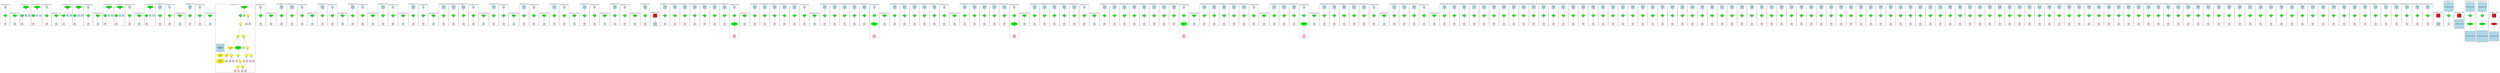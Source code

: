 strict graph "" {
	graph [bb="0,0,34552,1091.7",
		newrank=true
	];
	node [label="\N"];
	{
		graph [rank=same,
			rankdir=LR
		];
		rank2	[height=0.5,
			label="",
			pos="0.5,870.19",
			style=invis,
			width=0.013889];
		1002	[fillcolor=green,
			height=0.5,
			label="=",
			pos="70.5,870.19",
			style="filled,bold",
			width=0.75];
		rank2 -- 1002	[pos="1.0469,870.19 15.155,870.19 29.262,870.19 43.37,870.19",
			style=invis];
		1008	[fillcolor=green,
			height=0.5,
			label="p++",
			pos="202.5,870.19",
			style="filled,bold",
			width=0.75];
		1002 -- 1008	[pos="97.57,870.19 123.53,870.19 149.49,870.19 175.45,870.19",
			style=invis];
		1011	[fillcolor=green,
			height=0.5,
			label="=",
			pos="309.5,870.19",
			style="filled,bold",
			width=0.75];
		1008 -- 1011	[pos="229.67,870.19 247.24,870.19 264.8,870.19 282.37,870.19",
			style=invis];
		1016	[fillcolor=green,
			height=0.5,
			label="=",
			pos="495.5,870.19",
			style="filled,bold",
			width=0.75];
		1011 -- 1016	[pos="317.65,887.56 323.89,899.32 333.47,914.51 345.5,924.69 348.84,927.52 350.22,927.78 354.5,928.69 374.72,932.98 427.28,932.98 447.5,\
928.69 467.68,924.41 481.16,903.38 488.57,887.75",
			style=invis];
		1053	[fillcolor=green,
			height=0.5,
			label="=",
			pos="706.5,870.19",
			style="filled,bold",
			width=0.75];
		1016 -- 1053	[pos="503.65,887.56 509.89,899.32 519.47,914.51 531.5,924.69 534.84,927.52 536.22,927.78 540.5,928.69 560.72,932.98 613.28,932.98 633.5,\
928.69 658.92,923.3 681.08,901.8 694.13,886.43",
			style=invis];
		1059	[fillcolor=green,
			height=0.5,
			label="p++",
			pos="839.5,870.19",
			style="filled,bold",
			width=0.75];
		1053 -- 1059	[pos="733.52,870.19 759.74,870.19 785.96,870.19 812.18,870.19",
			style=invis];
		1062	[fillcolor=green,
			height=0.5,
			label="=",
			pos="946.5,870.19",
			style="filled,bold",
			width=0.75];
		1059 -- 1062	[pos="866.67,870.19 884.24,870.19 901.8,870.19 919.37,870.19",
			style=invis];
		1067	[fillcolor=green,
			height=0.5,
			label="=",
			pos="1132.5,870.19",
			style="filled,bold",
			width=0.75];
		1062 -- 1067	[pos="954.65,887.56 960.89,899.32 970.47,914.51 982.5,924.69 985.84,927.52 987.22,927.78 991.5,928.69 1011.7,932.98 1064.3,932.98 1084.5,\
928.69 1104.7,924.41 1118.2,903.38 1125.6,887.75",
			style=invis];
		1074	[fillcolor=green,
			height=0.5,
			label="=",
			pos="1343.5,870.19",
			style="filled,bold",
			width=0.75];
		1067 -- 1074	[pos="1140.6,887.56 1146.9,899.32 1156.5,914.51 1168.5,924.69 1171.8,927.52 1173.2,927.78 1177.5,928.69 1197.7,932.98 1250.3,932.98 1270.5,\
928.69 1295.9,923.3 1318.1,901.8 1331.1,886.43",
			style=invis];
		1080	[fillcolor=green,
			height=0.5,
			label="p++",
			pos="1476.5,870.19",
			style="filled,bold",
			width=0.75];
		1074 -- 1080	[pos="1370.5,870.19 1396.7,870.19 1423,870.19 1449.2,870.19",
			style=invis];
		1083	[fillcolor=green,
			height=0.5,
			label="=",
			pos="1583.5,870.19",
			style="filled,bold",
			width=0.75];
		1080 -- 1083	[pos="1503.7,870.19 1521.2,870.19 1538.8,870.19 1556.4,870.19",
			style=invis];
		1088	[fillcolor=green,
			height=0.5,
			label="=",
			pos="1769.5,870.19",
			style="filled,bold",
			width=0.75];
		1083 -- 1088	[pos="1591.6,887.56 1597.9,899.32 1607.5,914.51 1619.5,924.69 1622.8,927.52 1624.2,927.78 1628.5,928.69 1648.7,932.98 1701.3,932.98 1721.5,\
928.69 1741.7,924.41 1755.2,903.38 1762.6,887.75",
			style=invis];
		1095	[fillcolor=green,
			height=0.5,
			label="=",
			pos="1980.5,870.19",
			style="filled,bold",
			width=0.75];
		1088 -- 1095	[pos="1777.6,887.56 1783.9,899.32 1793.5,914.51 1805.5,924.69 1808.8,927.52 1810.2,927.78 1814.5,928.69 1834.7,932.98 1887.3,932.98 1907.5,\
928.69 1932.9,923.3 1955.1,901.8 1968.1,886.43",
			style=invis];
		1101	[fillcolor=green,
			height=0.5,
			label="p++",
			pos="2113.5,870.19",
			style="filled,bold",
			width=0.75];
		1095 -- 1101	[pos="2007.5,870.19 2033.7,870.19 2060,870.19 2086.2,870.19",
			style=invis];
		1103	[fillcolor=green,
			height=0.5,
			label="=",
			pos="2220.5,870.19",
			style="filled,bold",
			width=0.75];
		1101 -- 1103	[pos="2140.7,870.19 2158.2,870.19 2175.8,870.19 2193.4,870.19",
			style=invis];
		1124	[fillcolor=green,
			height=0.5,
			label="=",
			pos="2431.5,870.19",
			style="filled,bold",
			width=0.75];
		1103 -- 1124	[pos="2228.6,887.56 2234.9,899.32 2244.5,914.51 2256.5,924.69 2259.8,927.52 2261.2,927.78 2265.5,928.69 2285.7,932.98 2338.3,932.98 2358.5,\
928.69 2383.9,923.3 2406.1,901.8 2419.1,886.43",
			style=invis];
		1141	[fillcolor=green,
			height=0.5,
			label="=",
			pos="2564.5,870.19",
			style="filled,bold",
			width=0.75];
		1124 -- 1141	[pos="2458.5,870.19 2484.7,870.19 2511,870.19 2537.2,870.19",
			style=invis];
		1150	[fillcolor=green,
			height=0.5,
			label="p++",
			pos="2703.5,870.19",
			style="filled,bold",
			width=0.75];
		1141 -- 1150	[pos="2591.6,870.19 2619.9,870.19 2648.2,870.19 2676.4,870.19",
			style=invis];
		1174	[fillcolor=green,
			height=0.5,
			label="=",
			pos="2842.5,870.19",
			style="filled,bold",
			width=0.75];
		1150 -- 1174	[pos="2730.6,870.19 2758.9,870.19 2787.2,870.19 2815.4,870.19",
			style=invis];
		1179	[fillcolor=green,
			height=0.5,
			label="=",
			pos="2978.5,870.19",
			style="filled,bold",
			width=0.75];
		1174 -- 1179	[pos="2869.6,870.19 2896.8,870.19 2924,870.19 2951.3,870.19",
			style=invis];
		1188	[fillcolor=green,
			height=0.5,
			label="p++",
			pos="3117.5,870.19",
			style="filled,bold",
			width=0.75];
		1179 -- 1188	[pos="3005.6,870.19 3033.9,870.19 3062.2,870.19 3090.4,870.19",
			style=invis];
		1191	[fillcolor=green,
			height=0.5,
			label="=",
			pos="3574.5,870.19",
			style="filled,bold",
			width=0.75];
		1188 -- 1191	[pos="3144.7,870.19 3278.9,870.19 3413.1,870.19 3547.2,870.19",
			style=invis];
		1230	[fillcolor=green,
			height=0.5,
			label="=",
			pos="3905.5,870.19",
			style="filled,bold",
			width=0.75];
		1191 -- 1230	[pos="3580.7,887.8 3587.4,903.46 3599.8,924.52 3619.5,928.69 3641.9,933.44 3803.1,933.44 3825.5,928.69 3852.6,922.94 3877.3,901.29 3891.8,\
886.01",
			style=invis];
		1239	[fillcolor=green,
			height=0.5,
			label="p++",
			pos="4047.5,870.19",
			style="filled,bold",
			width=0.75];
		1230 -- 1239	[pos="3932.7,870.19 3961.8,870.19 3991,870.19 4020.1,870.19",
			style=invis];
		1269	[fillcolor=green,
			height=0.5,
			label="=",
			pos="4189.5,870.19",
			style="filled,bold",
			width=0.75];
		1239 -- 1269	[pos="4074.7,870.19 4103.8,870.19 4133,870.19 4162.1,870.19",
			style=invis];
		1293	[fillcolor=green,
			height=0.5,
			label="=",
			pos="4331.5,870.19",
			style="filled,bold",
			width=0.75];
		1269 -- 1293	[pos="4216.7,870.19 4245.8,870.19 4275,870.19 4304.1,870.19",
			style=invis];
		1303	[fillcolor=green,
			height=0.5,
			label="=",
			pos="4470.5,870.19",
			style="filled,bold",
			width=0.75];
		1293 -- 1303	[pos="4358.6,870.19 4386.9,870.19 4415.2,870.19 4443.4,870.19",
			style=invis];
		1312	[fillcolor=green,
			height=0.5,
			label="p++",
			pos="4609.5,870.19",
			style="filled,bold",
			width=0.75];
		1303 -- 1312	[pos="4497.6,870.19 4525.9,870.19 4554.2,870.19 4582.4,870.19",
			style=invis];
		1331	[fillcolor=green,
			height=0.5,
			label="=",
			pos="4748.5,870.19",
			style="filled,bold",
			width=0.75];
		1312 -- 1331	[pos="4636.6,870.19 4664.9,870.19 4693.2,870.19 4721.4,870.19",
			style=invis];
		1343	[fillcolor=green,
			height=0.5,
			label="=",
			pos="4884.5,870.19",
			style="filled,bold",
			width=0.75];
		1331 -- 1343	[pos="4775.6,870.19 4802.8,870.19 4830,870.19 4857.3,870.19",
			style=invis];
		1349	[fillcolor=green,
			height=0.5,
			label="p++",
			pos="5023.5,870.19",
			style="filled,bold",
			width=0.75];
		1343 -- 1349	[pos="4911.6,870.19 4939.9,870.19 4968.2,870.19 4996.4,870.19",
			style=invis];
		1361	[fillcolor=green,
			height=0.5,
			label="=",
			pos="5162.5,870.19",
			style="filled,bold",
			width=0.75];
		1349 -- 1361	[pos="5050.6,870.19 5078.9,870.19 5107.2,870.19 5135.4,870.19",
			style=invis];
		1366	[fillcolor=green,
			height=0.5,
			label="=",
			pos="5298.5,870.19",
			style="filled,bold",
			width=0.75];
		1361 -- 1366	[pos="5189.6,870.19 5216.8,870.19 5244,870.19 5271.3,870.19",
			style=invis];
		1372	[fillcolor=green,
			height=0.5,
			label="p++",
			pos="5437.5,870.19",
			style="filled,bold",
			width=0.75];
		1366 -- 1372	[pos="5325.6,870.19 5353.9,870.19 5382.2,870.19 5410.4,870.19",
			style=invis];
		1383	[fillcolor=green,
			height=0.5,
			label="=",
			pos="5576.5,870.19",
			style="filled,bold",
			width=0.75];
		1372 -- 1383	[pos="5464.6,870.19 5492.9,870.19 5521.2,870.19 5549.4,870.19",
			style=invis];
		1388	[fillcolor=green,
			height=0.5,
			label="=",
			pos="5712.5,870.19",
			style="filled,bold",
			width=0.75];
		1383 -- 1388	[pos="5603.6,870.19 5630.8,870.19 5658,870.19 5685.3,870.19",
			style=invis];
		1397	[fillcolor=green,
			height=0.5,
			label="p++",
			pos="5851.5,870.19",
			style="filled,bold",
			width=0.75];
		1388 -- 1397	[pos="5739.6,870.19 5767.9,870.19 5796.2,870.19 5824.4,870.19",
			style=invis];
		1412	[fillcolor=green,
			height=0.5,
			label="=",
			pos="5990.5,870.19",
			style="filled,bold",
			width=0.75];
		1397 -- 1412	[pos="5878.6,870.19 5906.9,870.19 5935.2,870.19 5963.4,870.19",
			style=invis];
		1422	[fillcolor=green,
			height=0.5,
			label="=",
			pos="6126.5,870.19",
			style="filled,bold",
			width=0.75];
		1412 -- 1422	[pos="6017.6,870.19 6044.8,870.19 6072,870.19 6099.3,870.19",
			style=invis];
		1437	[fillcolor=green,
			height=0.5,
			label="p++",
			pos="6265.5,870.19",
			style="filled,bold",
			width=0.75];
		1422 -- 1437	[pos="6153.6,870.19 6181.9,870.19 6210.2,870.19 6238.4,870.19",
			style=invis];
		1461	[fillcolor=green,
			height=0.5,
			label="=",
			pos="6404.5,870.19",
			style="filled,bold",
			width=0.75];
		1437 -- 1461	[pos="6292.6,870.19 6320.9,870.19 6349.2,870.19 6377.4,870.19",
			style=invis];
		1475	[fillcolor=green,
			height=0.5,
			label="=",
			pos="6540.5,870.19",
			style="filled,bold",
			width=0.75];
		1461 -- 1475	[pos="6431.6,870.19 6458.8,870.19 6486,870.19 6513.3,870.19",
			style=invis];
		1503	[fillcolor=green,
			height=0.5,
			label="=",
			pos="6676.5,870.19",
			style="filled,bold",
			width=0.75];
		1475 -- 1503	[pos="6567.6,870.19 6594.8,870.19 6622,870.19 6649.3,870.19",
			style=invis];
		1537	[fillcolor=green,
			height=0.5,
			label="=",
			pos="6812.5,870.19",
			style="filled,bold",
			width=0.75];
		1503 -- 1537	[pos="6703.6,870.19 6730.8,870.19 6758,870.19 6785.3,870.19",
			style=invis];
		1543	[fillcolor=green,
			height=0.5,
			label="p++",
			pos="6951.5,870.19",
			style="filled,bold",
			width=0.75];
		1537 -- 1543	[pos="6839.6,870.19 6867.9,870.19 6896.2,870.19 6924.4,870.19",
			style=invis];
		1558	[fillcolor=green,
			height=0.5,
			label="=",
			pos="7090.5,870.19",
			style="filled,bold",
			width=0.75];
		1543 -- 1558	[pos="6978.6,870.19 7006.9,870.19 7035.2,870.19 7063.4,870.19",
			style=invis];
		1563	[fillcolor=green,
			height=0.5,
			label="=",
			pos="7226.5,870.19",
			style="filled,bold",
			width=0.75];
		1558 -- 1563	[pos="7117.6,870.19 7144.8,870.19 7172,870.19 7199.3,870.19",
			style=invis];
		1569	[fillcolor=green,
			height=0.5,
			label="p++",
			pos="7365.5,870.19",
			style="filled,bold",
			width=0.75];
		1563 -- 1569	[pos="7253.6,870.19 7281.9,870.19 7310.2,870.19 7338.4,870.19",
			style=invis];
		1587	[fillcolor=green,
			height=0.5,
			label="=",
			pos="7504.5,870.19",
			style="filled,bold",
			width=0.75];
		1569 -- 1587	[pos="7392.6,870.19 7420.9,870.19 7449.2,870.19 7477.4,870.19",
			style=invis];
		1592	[fillcolor=green,
			height=0.5,
			label="=",
			pos="7640.5,870.19",
			style="filled,bold",
			width=0.75];
		1587 -- 1592	[pos="7531.6,870.19 7558.8,870.19 7586,870.19 7613.3,870.19",
			style=invis];
		1598	[fillcolor=green,
			height=0.5,
			label="p++",
			pos="7779.5,870.19",
			style="filled,bold",
			width=0.75];
		1592 -- 1598	[pos="7667.6,870.19 7695.9,870.19 7724.2,870.19 7752.4,870.19",
			style=invis];
		1616	[fillcolor=green,
			height=0.5,
			label="=",
			pos="7918.5,870.19",
			style="filled,bold",
			width=0.75];
		1598 -- 1616	[pos="7806.6,870.19 7834.9,870.19 7863.2,870.19 7891.4,870.19",
			style=invis];
		1633	[fillcolor=green,
			height=0.5,
			label="=",
			pos="8054.5,870.19",
			style="filled,bold",
			width=0.75];
		1616 -- 1633	[pos="7945.6,870.19 7972.8,870.19 8000,870.19 8027.3,870.19",
			style=invis];
		1644	[fillcolor=green,
			height=0.5,
			label="p++",
			pos="8193.5,870.19",
			style="filled,bold",
			width=0.75];
		1633 -- 1644	[pos="8081.6,870.19 8109.9,870.19 8138.2,870.19 8166.4,870.19",
			style=invis];
		1684	[fillcolor=green,
			height=0.5,
			label="=",
			pos="8332.5,870.19",
			style="filled,bold",
			width=0.75];
		1644 -- 1684	[pos="8220.6,870.19 8248.9,870.19 8277.2,870.19 8305.4,870.19",
			style=invis];
		1708	[fillcolor=green,
			height=0.5,
			label="=",
			pos="8468.5,870.19",
			style="filled,bold",
			width=0.75];
		1684 -- 1708	[pos="8359.6,870.19 8386.8,870.19 8414,870.19 8441.3,870.19",
			style=invis];
		1719	[fillcolor=green,
			height=0.5,
			label="p++",
			pos="8607.5,870.19",
			style="filled,bold",
			width=0.75];
		1708 -- 1719	[pos="8495.6,870.19 8523.9,870.19 8552.2,870.19 8580.4,870.19",
			style=invis];
		1776	[fillcolor=green,
			height=0.5,
			label="=",
			pos="8746.5,870.19",
			style="filled,bold",
			width=0.75];
		1719 -- 1776	[pos="8634.6,870.19 8662.9,870.19 8691.2,870.19 8719.4,870.19",
			style=invis];
		1800	[fillcolor=green,
			height=0.5,
			label="=",
			pos="8882.5,870.19",
			style="filled,bold",
			width=0.75];
		1776 -- 1800	[pos="8773.6,870.19 8800.8,870.19 8828,870.19 8855.3,870.19",
			style=invis];
		1811	[fillcolor=green,
			height=0.5,
			label="p++",
			pos="9021.5,870.19",
			style="filled,bold",
			width=0.75];
		1800 -- 1811	[pos="8909.6,870.19 8937.9,870.19 8966.2,870.19 8994.4,870.19",
			style=invis];
		1868	[fillcolor=green,
			height=0.5,
			label="=",
			pos="9160.5,870.19",
			style="filled,bold",
			width=0.75];
		1811 -- 1868	[pos="9048.6,870.19 9076.9,870.19 9105.2,870.19 9133.4,870.19",
			style=invis];
		1871	[fillcolor=red,
			height=0.65278,
			label="\<ret\>",
			pos="9296.5,870.19",
			shape=square,
			style="filled,bold",
			width=0.65278];
		1868 -- 1871	[pos="9187.6,870.19 9216,870.19 9244.3,870.19 9272.7,870.19",
			style=invis];
		1879	[fillcolor=green,
			height=0.5,
			label="=",
			pos="9432.5,870.19",
			style="filled,bold",
			width=0.75];
		1871 -- 1879	[pos="9320.1,870.19 9348.5,870.19 9376.9,870.19 9405.3,870.19",
			style=invis];
		1920	[fillcolor=green,
			height=0.5,
			label="=",
			pos="9568.5,870.19",
			style="filled,bold",
			width=0.75];
		1879 -- 1920	[pos="9459.6,870.19 9486.8,870.19 9514,870.19 9541.3,870.19",
			style=invis];
		1939	[fillcolor=green,
			height=0.5,
			label="=",
			pos="9704.5,870.19",
			style="filled,bold",
			width=0.75];
		1920 -- 1939	[pos="9595.6,870.19 9622.8,870.19 9650,870.19 9677.3,870.19",
			style=invis];
		1956	[fillcolor=green,
			height=0.5,
			label="=",
			pos="9840.5,870.19",
			style="filled,bold",
			width=0.75];
		1939 -- 1956	[pos="9731.6,870.19 9758.8,870.19 9786,870.19 9813.3,870.19",
			style=invis];
		1968	[fillcolor=green,
			height=0.5,
			label="=",
			pos="9976.5,870.19",
			style="filled,bold",
			width=0.75];
		1956 -- 1968	[pos="9867.6,870.19 9894.8,870.19 9922,870.19 9949.3,870.19",
			style=invis];
		1984	[fillcolor=green,
			height=0.5,
			label="=",
			pos="10112,870.19",
			style="filled,bold",
			width=0.75];
		1968 -- 1984	[pos="10004,870.19 10031,870.19 10058,870.19 10085,870.19",
			style=invis];
		2001	[fillcolor=green,
			height=0.5,
			label="=",
			pos="10248,870.19",
			style="filled,bold",
			width=0.75];
		1984 -- 2001	[pos="10140,870.19 10167,870.19 10194,870.19 10221,870.19",
			style=invis];
		2006	[fillcolor=green,
			height=0.5,
			label="=",
			pos="10384,870.19",
			style="filled,bold",
			width=0.75];
		2001 -- 2006	[pos="10276,870.19 10303,870.19 10330,870.19 10357,870.19",
			style=invis];
		2013	[fillcolor=green,
			height=0.5,
			label="p++",
			pos="10524,870.19",
			style="filled,bold",
			width=0.75];
		2006 -- 2013	[pos="10412,870.19 10440,870.19 10468,870.19 10496,870.19",
			style=invis];
		2029	[fillcolor=green,
			height=0.5,
			label="=",
			pos="10662,870.19",
			style="filled,bold",
			width=0.75];
		2013 -- 2029	[pos="10551,870.19 10579,870.19 10607,870.19 10635,870.19",
			style=invis];
		2046	[fillcolor=green,
			height=0.5,
			label="=",
			pos="10798,870.19",
			style="filled,bold",
			width=0.75];
		2029 -- 2046	[pos="10690,870.19 10717,870.19 10744,870.19 10771,870.19",
			style=invis];
		2066	[fillcolor=green,
			height=0.5,
			label="=",
			pos="10934,870.19",
			style="filled,bold",
			width=0.75];
		2046 -- 2066	[pos="10826,870.19 10853,870.19 10880,870.19 10907,870.19",
			style=invis];
		2086	[fillcolor=green,
			height=0.5,
			label="=",
			pos="11070,870.19",
			style="filled,bold",
			width=0.75];
		2066 -- 2086	[pos="10962,870.19 10989,870.19 11016,870.19 11043,870.19",
			style=invis];
		2103	[fillcolor=green,
			height=0.5,
			label="=",
			pos="11206,870.19",
			style="filled,bold",
			width=0.75];
		2086 -- 2103	[pos="11098,870.19 11125,870.19 11152,870.19 11179,870.19",
			style=invis];
		2108	[fillcolor=green,
			height=0.5,
			label="=",
			pos="11342,870.19",
			style="filled,bold",
			width=0.75];
		2103 -- 2108	[pos="11234,870.19 11261,870.19 11288,870.19 11315,870.19",
			style=invis];
		2114	[fillcolor=green,
			height=0.5,
			label="p++",
			pos="11482,870.19",
			style="filled,bold",
			width=0.75];
		2108 -- 2114	[pos="11370,870.19 11398,870.19 11426,870.19 11454,870.19",
			style=invis];
		2130	[fillcolor=green,
			height=0.5,
			label="=",
			pos="11620,870.19",
			style="filled,bold",
			width=0.75];
		2114 -- 2130	[pos="11509,870.19 11537,870.19 11565,870.19 11593,870.19",
			style=invis];
		2147	[fillcolor=green,
			height=0.5,
			label="=",
			pos="11756,870.19",
			style="filled,bold",
			width=0.75];
		2130 -- 2147	[pos="11648,870.19 11675,870.19 11702,870.19 11729,870.19",
			style=invis];
		2185	[fillcolor=green,
			height=0.5,
			label="=",
			pos="11892,870.19",
			style="filled,bold",
			width=0.75];
		2147 -- 2185	[pos="11784,870.19 11811,870.19 11838,870.19 11865,870.19",
			style=invis];
		2221	[fillcolor=green,
			height=0.5,
			label="=",
			pos="12028,870.19",
			style="filled,bold",
			width=0.75];
		2185 -- 2221	[pos="11920,870.19 11947,870.19 11974,870.19 12001,870.19",
			style=invis];
		2243	[fillcolor=green,
			height=0.5,
			label="=",
			pos="12164,870.19",
			style="filled,bold",
			width=0.75];
		2221 -- 2243	[pos="12056,870.19 12083,870.19 12110,870.19 12137,870.19",
			style=invis];
		2248	[fillcolor=green,
			height=0.5,
			label="=",
			pos="12300,870.19",
			style="filled,bold",
			width=0.75];
		2243 -- 2248	[pos="12192,870.19 12219,870.19 12246,870.19 12273,870.19",
			style=invis];
		2255	[fillcolor=green,
			height=0.5,
			label="p++",
			pos="12440,870.19",
			style="filled,bold",
			width=0.75];
		2248 -- 2255	[pos="12328,870.19 12356,870.19 12384,870.19 12412,870.19",
			style=invis];
		2291	[fillcolor=green,
			height=0.5,
			label="=",
			pos="12578,870.19",
			style="filled,bold",
			width=0.75];
		2255 -- 2291	[pos="12467,870.19 12495,870.19 12523,870.19 12551,870.19",
			style=invis];
		2311	[fillcolor=green,
			height=0.5,
			label="=",
			pos="12714,870.19",
			style="filled,bold",
			width=0.75];
		2291 -- 2311	[pos="12606,870.19 12633,870.19 12660,870.19 12687,870.19",
			style=invis];
		2353	[fillcolor=green,
			height=0.5,
			label="=",
			pos="12850,870.19",
			style="filled,bold",
			width=0.75];
		2311 -- 2353	[pos="12742,870.19 12769,870.19 12796,870.19 12823,870.19",
			style=invis];
		2393	[fillcolor=green,
			height=0.5,
			label="=",
			pos="12986,870.19",
			style="filled,bold",
			width=0.75];
		2353 -- 2393	[pos="12878,870.19 12905,870.19 12932,870.19 12959,870.19",
			style=invis];
		2419	[fillcolor=green,
			height=0.5,
			label="=",
			pos="13122,870.19",
			style="filled,bold",
			width=0.75];
		2393 -- 2419	[pos="13014,870.19 13041,870.19 13068,870.19 13095,870.19",
			style=invis];
		2424	[fillcolor=green,
			height=0.5,
			label="=",
			pos="13258,870.19",
			style="filled,bold",
			width=0.75];
		2419 -- 2424	[pos="13150,870.19 13177,870.19 13204,870.19 13231,870.19",
			style=invis];
		2430	[fillcolor=green,
			height=0.5,
			label="p++",
			pos="13398,870.19",
			style="filled,bold",
			width=0.75];
		2424 -- 2430	[pos="13286,870.19 13314,870.19 13342,870.19 13370,870.19",
			style=invis];
		2466	[fillcolor=green,
			height=0.5,
			label="=",
			pos="13536,870.19",
			style="filled,bold",
			width=0.75];
		2430 -- 2466	[pos="13425,870.19 13453,870.19 13481,870.19 13509,870.19",
			style=invis];
		2486	[fillcolor=green,
			height=0.5,
			label="=",
			pos="13672,870.19",
			style="filled,bold",
			width=0.75];
		2466 -- 2486	[pos="13564,870.19 13591,870.19 13618,870.19 13645,870.19",
			style=invis];
		2527	[fillcolor=green,
			height=0.5,
			label="=",
			pos="13808,870.19",
			style="filled,bold",
			width=0.75];
		2486 -- 2527	[pos="13700,870.19 13727,870.19 13754,870.19 13781,870.19",
			style=invis];
		2566	[fillcolor=green,
			height=0.5,
			label="=",
			pos="13944,870.19",
			style="filled,bold",
			width=0.75];
		2527 -- 2566	[pos="13836,870.19 13863,870.19 13890,870.19 13917,870.19",
			style=invis];
		2591	[fillcolor=green,
			height=0.5,
			label="=",
			pos="14080,870.19",
			style="filled,bold",
			width=0.75];
		2566 -- 2591	[pos="13972,870.19 13999,870.19 14026,870.19 14053,870.19",
			style=invis];
		2596	[fillcolor=green,
			height=0.5,
			label="=",
			pos="14216,870.19",
			style="filled,bold",
			width=0.75];
		2591 -- 2596	[pos="14108,870.19 14135,870.19 14162,870.19 14189,870.19",
			style=invis];
		2603	[fillcolor=green,
			height=0.5,
			label="p++",
			pos="14356,870.19",
			style="filled,bold",
			width=0.75];
		2596 -- 2603	[pos="14244,870.19 14272,870.19 14300,870.19 14328,870.19",
			style=invis];
		2639	[fillcolor=green,
			height=0.5,
			label="=",
			pos="14494,870.19",
			style="filled,bold",
			width=0.75];
		2603 -- 2639	[pos="14383,870.19 14411,870.19 14439,870.19 14467,870.19",
			style=invis];
		2659	[fillcolor=green,
			height=0.5,
			label="=",
			pos="14630,870.19",
			style="filled,bold",
			width=0.75];
		2639 -- 2659	[pos="14522,870.19 14549,870.19 14576,870.19 14603,870.19",
			style=invis];
		2714	[fillcolor=green,
			height=0.5,
			label="=",
			pos="14766,870.19",
			style="filled,bold",
			width=0.75];
		2659 -- 2714	[pos="14658,870.19 14685,870.19 14712,870.19 14739,870.19",
			style=invis];
		2741	[fillcolor=green,
			height=0.5,
			label="=",
			pos="14902,870.19",
			style="filled,bold",
			width=0.75];
		2714 -- 2741	[pos="14794,870.19 14821,870.19 14848,870.19 14875,870.19",
			style=invis];
		2758	[fillcolor=green,
			height=0.5,
			label="=",
			pos="15038,870.19",
			style="filled,bold",
			width=0.75];
		2741 -- 2758	[pos="14930,870.19 14957,870.19 14984,870.19 15011,870.19",
			style=invis];
		2763	[fillcolor=green,
			height=0.5,
			label="=",
			pos="15174,870.19",
			style="filled,bold",
			width=0.75];
		2758 -- 2763	[pos="15066,870.19 15093,870.19 15120,870.19 15147,870.19",
			style=invis];
		2769	[fillcolor=green,
			height=0.5,
			label="p++",
			pos="15314,870.19",
			style="filled,bold",
			width=0.75];
		2763 -- 2769	[pos="15202,870.19 15230,870.19 15258,870.19 15286,870.19",
			style=invis];
		2805	[fillcolor=green,
			height=0.5,
			label="=",
			pos="15452,870.19",
			style="filled,bold",
			width=0.75];
		2769 -- 2805	[pos="15341,870.19 15369,870.19 15397,870.19 15425,870.19",
			style=invis];
		2825	[fillcolor=green,
			height=0.5,
			label="=",
			pos="15588,870.19",
			style="filled,bold",
			width=0.75];
		2805 -- 2825	[pos="15480,870.19 15507,870.19 15534,870.19 15561,870.19",
			style=invis];
		2867	[fillcolor=green,
			height=0.5,
			label="=",
			pos="15724,870.19",
			style="filled,bold",
			width=0.75];
		2825 -- 2867	[pos="15616,870.19 15643,870.19 15670,870.19 15697,870.19",
			style=invis];
		2904	[fillcolor=green,
			height=0.5,
			label="=",
			pos="15860,870.19",
			style="filled,bold",
			width=0.75];
		2867 -- 2904	[pos="15752,870.19 15779,870.19 15806,870.19 15833,870.19",
			style=invis];
		2940	[fillcolor=green,
			height=0.5,
			label="=",
			pos="15996,870.19",
			style="filled,bold",
			width=0.75];
		2904 -- 2940	[pos="15888,870.19 15915,870.19 15942,870.19 15969,870.19",
			style=invis];
		2966	[fillcolor=green,
			height=0.5,
			label="=",
			pos="16132,870.19",
			style="filled,bold",
			width=0.75];
		2940 -- 2966	[pos="16024,870.19 16051,870.19 16078,870.19 16105,870.19",
			style=invis];
		3005	[fillcolor=green,
			height=0.5,
			label="=",
			pos="16268,870.19",
			style="filled,bold",
			width=0.75];
		2966 -- 3005	[pos="16160,870.19 16187,870.19 16214,870.19 16241,870.19",
			style=invis];
		3034	[fillcolor=green,
			height=0.5,
			label="=",
			pos="16404,870.19",
			style="filled,bold",
			width=0.75];
		3005 -- 3034	[pos="16296,870.19 16323,870.19 16350,870.19 16377,870.19",
			style=invis];
		3039	[fillcolor=green,
			height=0.5,
			label="=",
			pos="16540,870.19",
			style="filled,bold",
			width=0.75];
		3034 -- 3039	[pos="16432,870.19 16459,870.19 16486,870.19 16513,870.19",
			style=invis];
		3046	[fillcolor=green,
			height=0.5,
			label="p++",
			pos="16680,870.19",
			style="filled,bold",
			width=0.75];
		3039 -- 3046	[pos="16568,870.19 16596,870.19 16624,870.19 16652,870.19",
			style=invis];
		3082	[fillcolor=green,
			height=0.5,
			label="=",
			pos="16818,870.19",
			style="filled,bold",
			width=0.75];
		3046 -- 3082	[pos="16707,870.19 16735,870.19 16763,870.19 16791,870.19",
			style=invis];
		3102	[fillcolor=green,
			height=0.5,
			label="=",
			pos="16954,870.19",
			style="filled,bold",
			width=0.75];
		3082 -- 3102	[pos="16846,870.19 16873,870.19 16900,870.19 16927,870.19",
			style=invis];
		3153	[fillcolor=green,
			height=0.5,
			label="=",
			pos="17090,870.19",
			style="filled,bold",
			width=0.75];
		3102 -- 3153	[pos="16982,870.19 17009,870.19 17036,870.19 17063,870.19",
			style=invis];
		3193	[fillcolor=green,
			height=0.5,
			label="=",
			pos="17226,870.19",
			style="filled,bold",
			width=0.75];
		3153 -- 3193	[pos="17118,870.19 17145,870.19 17172,870.19 17199,870.19",
			style=invis];
		3223	[fillcolor=green,
			height=0.5,
			label="=",
			pos="17362,870.19",
			style="filled,bold",
			width=0.75];
		3193 -- 3223	[pos="17254,870.19 17281,870.19 17308,870.19 17335,870.19",
			style=invis];
		3228	[fillcolor=green,
			height=0.5,
			label="=",
			pos="17498,870.19",
			style="filled,bold",
			width=0.75];
		3223 -- 3228	[pos="17390,870.19 17417,870.19 17444,870.19 17471,870.19",
			style=invis];
		3234	[fillcolor=green,
			height=0.5,
			label="p++",
			pos="17638,870.19",
			style="filled,bold",
			width=0.75];
		3228 -- 3234	[pos="17526,870.19 17554,870.19 17582,870.19 17610,870.19",
			style=invis];
		3270	[fillcolor=green,
			height=0.5,
			label="=",
			pos="17776,870.19",
			style="filled,bold",
			width=0.75];
		3234 -- 3270	[pos="17665,870.19 17693,870.19 17721,870.19 17749,870.19",
			style=invis];
		3290	[fillcolor=green,
			height=0.5,
			label="=",
			pos="17912,870.19",
			style="filled,bold",
			width=0.75];
		3270 -- 3290	[pos="17804,870.19 17831,870.19 17858,870.19 17885,870.19",
			style=invis];
		3323	[fillcolor=green,
			height=0.5,
			label="=",
			pos="18048,870.19",
			style="filled,bold",
			width=0.75];
		3290 -- 3323	[pos="17940,870.19 17967,870.19 17994,870.19 18021,870.19",
			style=invis];
		3328	[fillcolor=green,
			height=0.5,
			label="=",
			pos="18184,870.19",
			style="filled,bold",
			width=0.75];
		3323 -- 3328	[pos="18076,870.19 18103,870.19 18130,870.19 18157,870.19",
			style=invis];
		3335	[fillcolor=green,
			height=0.5,
			label="p++",
			pos="18324,870.19",
			style="filled,bold",
			width=0.75];
		3328 -- 3335	[pos="18212,870.19 18240,870.19 18268,870.19 18296,870.19",
			style=invis];
		3384	[fillcolor=green,
			height=0.5,
			label="=",
			pos="18462,870.19",
			style="filled,bold",
			width=0.75];
		3335 -- 3384	[pos="18351,870.19 18379,870.19 18407,870.19 18435,870.19",
			style=invis];
		3417	[fillcolor=green,
			height=0.5,
			label="=",
			pos="18598,870.19",
			style="filled,bold",
			width=0.75];
		3384 -- 3417	[pos="18490,870.19 18517,870.19 18544,870.19 18571,870.19",
			style=invis];
		3440	[fillcolor=green,
			height=0.5,
			label="=",
			pos="18734,870.19",
			style="filled,bold",
			width=0.75];
		3417 -- 3440	[pos="18626,870.19 18653,870.19 18680,870.19 18707,870.19",
			style=invis];
		3473	[fillcolor=green,
			height=0.5,
			label="=",
			pos="18870,870.19",
			style="filled,bold",
			width=0.75];
		3440 -- 3473	[pos="18762,870.19 18789,870.19 18816,870.19 18843,870.19",
			style=invis];
		3506	[fillcolor=green,
			height=0.5,
			label="=",
			pos="19006,870.19",
			style="filled,bold",
			width=0.75];
		3473 -- 3506	[pos="18898,870.19 18925,870.19 18952,870.19 18979,870.19",
			style=invis];
		3511	[fillcolor=green,
			height=0.5,
			label="=",
			pos="19142,870.19",
			style="filled,bold",
			width=0.75];
		3506 -- 3511	[pos="19034,870.19 19061,870.19 19088,870.19 19115,870.19",
			style=invis];
		3517	[fillcolor=green,
			height=0.5,
			label="p++",
			pos="19282,870.19",
			style="filled,bold",
			width=0.75];
		3511 -- 3517	[pos="19170,870.19 19198,870.19 19226,870.19 19254,870.19",
			style=invis];
		3555	[fillcolor=green,
			height=0.5,
			label="=",
			pos="19420,870.19",
			style="filled,bold",
			width=0.75];
		3517 -- 3555	[pos="19309,870.19 19337,870.19 19365,870.19 19393,870.19",
			style=invis];
		3577	[fillcolor=green,
			height=0.5,
			label="=",
			pos="19556,870.19",
			style="filled,bold",
			width=0.75];
		3555 -- 3577	[pos="19448,870.19 19475,870.19 19502,870.19 19529,870.19",
			style=invis];
		3610	[fillcolor=green,
			height=0.5,
			label="=",
			pos="19692,870.19",
			style="filled,bold",
			width=0.75];
		3577 -- 3610	[pos="19584,870.19 19611,870.19 19638,870.19 19665,870.19",
			style=invis];
		3615	[fillcolor=green,
			height=0.5,
			label="=",
			pos="19828,870.19",
			style="filled,bold",
			width=0.75];
		3610 -- 3615	[pos="19720,870.19 19747,870.19 19774,870.19 19801,870.19",
			style=invis];
		3621	[fillcolor=green,
			height=0.5,
			label="p++",
			pos="19968,870.19",
			style="filled,bold",
			width=0.75];
		3615 -- 3621	[pos="19856,870.19 19884,870.19 19912,870.19 19940,870.19",
			style=invis];
		3659	[fillcolor=green,
			height=0.5,
			label="=",
			pos="20106,870.19",
			style="filled,bold",
			width=0.75];
		3621 -- 3659	[pos="19995,870.19 20023,870.19 20051,870.19 20079,870.19",
			style=invis];
		3681	[fillcolor=green,
			height=0.5,
			label="=",
			pos="20242,870.19",
			style="filled,bold",
			width=0.75];
		3659 -- 3681	[pos="20134,870.19 20161,870.19 20188,870.19 20215,870.19",
			style=invis];
		3721	[fillcolor=green,
			height=0.5,
			label="=",
			pos="20378,870.19",
			style="filled,bold",
			width=0.75];
		3681 -- 3721	[pos="20270,870.19 20297,870.19 20324,870.19 20351,870.19",
			style=invis];
		3754	[fillcolor=green,
			height=0.5,
			label="=",
			pos="20514,870.19",
			style="filled,bold",
			width=0.75];
		3721 -- 3754	[pos="20406,870.19 20433,870.19 20460,870.19 20487,870.19",
			style=invis];
		3787	[fillcolor=green,
			height=0.5,
			label="=",
			pos="20650,870.19",
			style="filled,bold",
			width=0.75];
		3754 -- 3787	[pos="20542,870.19 20569,870.19 20596,870.19 20623,870.19",
			style=invis];
		3820	[fillcolor=green,
			height=0.5,
			label="=",
			pos="20786,870.19",
			style="filled,bold",
			width=0.75];
		3787 -- 3820	[pos="20678,870.19 20705,870.19 20732,870.19 20759,870.19",
			style=invis];
		3854	[fillcolor=green,
			height=0.5,
			label="=",
			pos="20922,870.19",
			style="filled,bold",
			width=0.75];
		3820 -- 3854	[pos="20814,870.19 20841,870.19 20868,870.19 20895,870.19",
			style=invis];
		3894	[fillcolor=green,
			height=0.5,
			label="=",
			pos="21058,870.19",
			style="filled,bold",
			width=0.75];
		3854 -- 3894	[pos="20950,870.19 20977,870.19 21004,870.19 21031,870.19",
			style=invis];
		3927	[fillcolor=green,
			height=0.5,
			label="=",
			pos="21194,870.19",
			style="filled,bold",
			width=0.75];
		3894 -- 3927	[pos="21086,870.19 21113,870.19 21140,870.19 21167,870.19",
			style=invis];
		3960	[fillcolor=green,
			height=0.5,
			label="=",
			pos="21330,870.19",
			style="filled,bold",
			width=0.75];
		3927 -- 3960	[pos="21222,870.19 21249,870.19 21276,870.19 21303,870.19",
			style=invis];
		3993	[fillcolor=green,
			height=0.5,
			label="=",
			pos="21466,870.19",
			style="filled,bold",
			width=0.75];
		3960 -- 3993	[pos="21358,870.19 21385,870.19 21412,870.19 21439,870.19",
			style=invis];
		4027	[fillcolor=green,
			height=0.5,
			label="=",
			pos="21602,870.19",
			style="filled,bold",
			width=0.75];
		3993 -- 4027	[pos="21494,870.19 21521,870.19 21548,870.19 21575,870.19",
			style=invis];
		4059	[fillcolor=green,
			height=0.5,
			label="=",
			pos="21738,870.19",
			style="filled,bold",
			width=0.75];
		4027 -- 4059	[pos="21630,870.19 21657,870.19 21684,870.19 21711,870.19",
			style=invis];
		4092	[fillcolor=green,
			height=0.5,
			label="=",
			pos="21874,870.19",
			style="filled,bold",
			width=0.75];
		4059 -- 4092	[pos="21766,870.19 21793,870.19 21820,870.19 21847,870.19",
			style=invis];
		4125	[fillcolor=green,
			height=0.5,
			label="=",
			pos="22010,870.19",
			style="filled,bold",
			width=0.75];
		4092 -- 4125	[pos="21902,870.19 21929,870.19 21956,870.19 21983,870.19",
			style=invis];
		4158	[fillcolor=green,
			height=0.5,
			label="=",
			pos="22146,870.19",
			style="filled,bold",
			width=0.75];
		4125 -- 4158	[pos="22038,870.19 22065,870.19 22092,870.19 22119,870.19",
			style=invis];
		4192	[fillcolor=green,
			height=0.5,
			label="=",
			pos="22282,870.19",
			style="filled,bold",
			width=0.75];
		4158 -- 4192	[pos="22174,870.19 22201,870.19 22228,870.19 22255,870.19",
			style=invis];
		4232	[fillcolor=green,
			height=0.5,
			label="=",
			pos="22418,870.19",
			style="filled,bold",
			width=0.75];
		4192 -- 4232	[pos="22310,870.19 22337,870.19 22364,870.19 22391,870.19",
			style=invis];
		4251	[fillcolor=green,
			height=0.5,
			label="=",
			pos="22554,870.19",
			style="filled,bold",
			width=0.75];
		4232 -- 4251	[pos="22446,870.19 22473,870.19 22500,870.19 22527,870.19",
			style=invis];
		4283	[fillcolor=green,
			height=0.5,
			label="=",
			pos="22690,870.19",
			style="filled,bold",
			width=0.75];
		4251 -- 4283	[pos="22582,870.19 22609,870.19 22636,870.19 22663,870.19",
			style=invis];
		4315	[fillcolor=green,
			height=0.5,
			label="=",
			pos="22826,870.19",
			style="filled,bold",
			width=0.75];
		4283 -- 4315	[pos="22718,870.19 22745,870.19 22772,870.19 22799,870.19",
			style=invis];
		4348	[fillcolor=green,
			height=0.5,
			label="=",
			pos="22962,870.19",
			style="filled,bold",
			width=0.75];
		4315 -- 4348	[pos="22854,870.19 22881,870.19 22908,870.19 22935,870.19",
			style=invis];
		4388	[fillcolor=green,
			height=0.5,
			label="=",
			pos="23098,870.19",
			style="filled,bold",
			width=0.75];
		4348 -- 4388	[pos="22990,870.19 23017,870.19 23044,870.19 23071,870.19",
			style=invis];
		4407	[fillcolor=green,
			height=0.5,
			label="=",
			pos="23234,870.19",
			style="filled,bold",
			width=0.75];
		4388 -- 4407	[pos="23126,870.19 23153,870.19 23180,870.19 23207,870.19",
			style=invis];
		4439	[fillcolor=green,
			height=0.5,
			label="=",
			pos="23370,870.19",
			style="filled,bold",
			width=0.75];
		4407 -- 4439	[pos="23262,870.19 23289,870.19 23316,870.19 23343,870.19",
			style=invis];
		4471	[fillcolor=green,
			height=0.5,
			label="=",
			pos="23506,870.19",
			style="filled,bold",
			width=0.75];
		4439 -- 4471	[pos="23398,870.19 23425,870.19 23452,870.19 23479,870.19",
			style=invis];
		4504	[fillcolor=green,
			height=0.5,
			label="=",
			pos="23642,870.19",
			style="filled,bold",
			width=0.75];
		4471 -- 4504	[pos="23534,870.19 23561,870.19 23588,870.19 23615,870.19",
			style=invis];
		4536	[fillcolor=green,
			height=0.5,
			label="=",
			pos="23778,870.19",
			style="filled,bold",
			width=0.75];
		4504 -- 4536	[pos="23670,870.19 23697,870.19 23724,870.19 23751,870.19",
			style=invis];
		4555	[fillcolor=green,
			height=0.5,
			label="=",
			pos="23914,870.19",
			style="filled,bold",
			width=0.75];
		4536 -- 4555	[pos="23806,870.19 23833,870.19 23860,870.19 23887,870.19",
			style=invis];
		4587	[fillcolor=green,
			height=0.5,
			label="=",
			pos="24050,870.19",
			style="filled,bold",
			width=0.75];
		4555 -- 4587	[pos="23942,870.19 23969,870.19 23996,870.19 24023,870.19",
			style=invis];
		4619	[fillcolor=green,
			height=0.5,
			label="=",
			pos="24186,870.19",
			style="filled,bold",
			width=0.75];
		4587 -- 4619	[pos="24078,870.19 24105,870.19 24132,870.19 24159,870.19",
			style=invis];
		4652	[fillcolor=green,
			height=0.5,
			label="=",
			pos="24322,870.19",
			style="filled,bold",
			width=0.75];
		4619 -- 4652	[pos="24214,870.19 24241,870.19 24268,870.19 24295,870.19",
			style=invis];
		4682	[fillcolor=green,
			height=0.5,
			label="=",
			pos="24458,870.19",
			style="filled,bold",
			width=0.75];
		4652 -- 4682	[pos="24350,870.19 24377,870.19 24404,870.19 24431,870.19",
			style=invis];
		4705	[fillcolor=green,
			height=0.5,
			label="=",
			pos="24594,870.19",
			style="filled,bold",
			width=0.75];
		4682 -- 4705	[pos="24486,870.19 24513,870.19 24540,870.19 24567,870.19",
			style=invis];
		4735	[fillcolor=green,
			height=0.5,
			label="=",
			pos="24730,870.19",
			style="filled,bold",
			width=0.75];
		4705 -- 4735	[pos="24622,870.19 24649,870.19 24676,870.19 24703,870.19",
			style=invis];
		4758	[fillcolor=green,
			height=0.5,
			label="=",
			pos="24866,870.19",
			style="filled,bold",
			width=0.75];
		4735 -- 4758	[pos="24758,870.19 24785,870.19 24812,870.19 24839,870.19",
			style=invis];
		4789	[fillcolor=green,
			height=0.5,
			label="=",
			pos="25002,870.19",
			style="filled,bold",
			width=0.75];
		4758 -- 4789	[pos="24894,870.19 24921,870.19 24948,870.19 24975,870.19",
			style=invis];
		4811	[fillcolor=green,
			height=0.5,
			label="=",
			pos="25138,870.19",
			style="filled,bold",
			width=0.75];
		4789 -- 4811	[pos="25030,870.19 25057,870.19 25084,870.19 25111,870.19",
			style=invis];
		4842	[fillcolor=green,
			height=0.5,
			label="=",
			pos="25274,870.19",
			style="filled,bold",
			width=0.75];
		4811 -- 4842	[pos="25166,870.19 25193,870.19 25220,870.19 25247,870.19",
			style=invis];
		4864	[fillcolor=green,
			height=0.5,
			label="=",
			pos="25410,870.19",
			style="filled,bold",
			width=0.75];
		4842 -- 4864	[pos="25302,870.19 25329,870.19 25356,870.19 25383,870.19",
			style=invis];
		4894	[fillcolor=green,
			height=0.5,
			label="=",
			pos="25546,870.19",
			style="filled,bold",
			width=0.75];
		4864 -- 4894	[pos="25438,870.19 25465,870.19 25492,870.19 25519,870.19",
			style=invis];
		4916	[fillcolor=green,
			height=0.5,
			label="=",
			pos="25682,870.19",
			style="filled,bold",
			width=0.75];
		4894 -- 4916	[pos="25574,870.19 25601,870.19 25628,870.19 25655,870.19",
			style=invis];
		4938	[fillcolor=green,
			height=0.5,
			label="=",
			pos="25818,870.19",
			style="filled,bold",
			width=0.75];
		4916 -- 4938	[pos="25710,870.19 25737,870.19 25764,870.19 25791,870.19",
			style=invis];
		4961	[fillcolor=green,
			height=0.5,
			label="=",
			pos="25954,870.19",
			style="filled,bold",
			width=0.75];
		4938 -- 4961	[pos="25846,870.19 25873,870.19 25900,870.19 25927,870.19",
			style=invis];
		4991	[fillcolor=green,
			height=0.5,
			label="=",
			pos="26090,870.19",
			style="filled,bold",
			width=0.75];
		4961 -- 4991	[pos="25982,870.19 26009,870.19 26036,870.19 26063,870.19",
			style=invis];
		5013	[fillcolor=green,
			height=0.5,
			label="=",
			pos="26226,870.19",
			style="filled,bold",
			width=0.75];
		4991 -- 5013	[pos="26118,870.19 26145,870.19 26172,870.19 26199,870.19",
			style=invis];
		5036	[fillcolor=green,
			height=0.5,
			label="=",
			pos="26362,870.19",
			style="filled,bold",
			width=0.75];
		5013 -- 5036	[pos="26254,870.19 26281,870.19 26308,870.19 26335,870.19",
			style=invis];
		5067	[fillcolor=green,
			height=0.5,
			label="=",
			pos="26498,870.19",
			style="filled,bold",
			width=0.75];
		5036 -- 5067	[pos="26390,870.19 26417,870.19 26444,870.19 26471,870.19",
			style=invis];
		5089	[fillcolor=green,
			height=0.5,
			label="=",
			pos="26634,870.19",
			style="filled,bold",
			width=0.75];
		5067 -- 5089	[pos="26526,870.19 26553,870.19 26580,870.19 26607,870.19",
			style=invis];
		5112	[fillcolor=green,
			height=0.5,
			label="=",
			pos="26770,870.19",
			style="filled,bold",
			width=0.75];
		5089 -- 5112	[pos="26662,870.19 26689,870.19 26716,870.19 26743,870.19",
			style=invis];
		5134	[fillcolor=green,
			height=0.5,
			label="=",
			pos="26906,870.19",
			style="filled,bold",
			width=0.75];
		5112 -- 5134	[pos="26798,870.19 26825,870.19 26852,870.19 26879,870.19",
			style=invis];
		5165	[fillcolor=green,
			height=0.5,
			label="=",
			pos="27042,870.19",
			style="filled,bold",
			width=0.75];
		5134 -- 5165	[pos="26934,870.19 26961,870.19 26988,870.19 27015,870.19",
			style=invis];
		5187	[fillcolor=green,
			height=0.5,
			label="=",
			pos="27178,870.19",
			style="filled,bold",
			width=0.75];
		5165 -- 5187	[pos="27070,870.19 27097,870.19 27124,870.19 27151,870.19",
			style=invis];
		5209	[fillcolor=green,
			height=0.5,
			label="=",
			pos="27314,870.19",
			style="filled,bold",
			width=0.75];
		5187 -- 5209	[pos="27206,870.19 27233,870.19 27260,870.19 27287,870.19",
			style=invis];
		5239	[fillcolor=green,
			height=0.5,
			label="=",
			pos="27450,870.19",
			style="filled,bold",
			width=0.75];
		5209 -- 5239	[pos="27342,870.19 27369,870.19 27396,870.19 27423,870.19",
			style=invis];
		5262	[fillcolor=green,
			height=0.5,
			label="=",
			pos="27586,870.19",
			style="filled,bold",
			width=0.75];
		5239 -- 5262	[pos="27478,870.19 27505,870.19 27532,870.19 27559,870.19",
			style=invis];
		5284	[fillcolor=green,
			height=0.5,
			label="=",
			pos="27722,870.19",
			style="filled,bold",
			width=0.75];
		5262 -- 5284	[pos="27614,870.19 27641,870.19 27668,870.19 27695,870.19",
			style=invis];
		5307	[fillcolor=green,
			height=0.5,
			label="=",
			pos="27858,870.19",
			style="filled,bold",
			width=0.75];
		5284 -- 5307	[pos="27750,870.19 27777,870.19 27804,870.19 27831,870.19",
			style=invis];
		5337	[fillcolor=green,
			height=0.5,
			label="=",
			pos="27994,870.19",
			style="filled,bold",
			width=0.75];
		5307 -- 5337	[pos="27886,870.19 27913,870.19 27940,870.19 27967,870.19",
			style=invis];
		5360	[fillcolor=green,
			height=0.5,
			label="=",
			pos="28130,870.19",
			style="filled,bold",
			width=0.75];
		5337 -- 5360	[pos="28022,870.19 28049,870.19 28076,870.19 28103,870.19",
			style=invis];
		5383	[fillcolor=green,
			height=0.5,
			label="=",
			pos="28266,870.19",
			style="filled,bold",
			width=0.75];
		5360 -- 5383	[pos="28158,870.19 28185,870.19 28212,870.19 28239,870.19",
			style=invis];
		5414	[fillcolor=green,
			height=0.5,
			label="=",
			pos="28402,870.19",
			style="filled,bold",
			width=0.75];
		5383 -- 5414	[pos="28294,870.19 28321,870.19 28348,870.19 28375,870.19",
			style=invis];
		5437	[fillcolor=green,
			height=0.5,
			label="=",
			pos="28538,870.19",
			style="filled,bold",
			width=0.75];
		5414 -- 5437	[pos="28430,870.19 28457,870.19 28484,870.19 28511,870.19",
			style=invis];
		5460	[fillcolor=green,
			height=0.5,
			label="=",
			pos="28674,870.19",
			style="filled,bold",
			width=0.75];
		5437 -- 5460	[pos="28566,870.19 28593,870.19 28620,870.19 28647,870.19",
			style=invis];
		5482	[fillcolor=green,
			height=0.5,
			label="=",
			pos="28810,870.19",
			style="filled,bold",
			width=0.75];
		5460 -- 5482	[pos="28702,870.19 28729,870.19 28756,870.19 28783,870.19",
			style=invis];
		5513	[fillcolor=green,
			height=0.5,
			label="=",
			pos="28946,870.19",
			style="filled,bold",
			width=0.75];
		5482 -- 5513	[pos="28838,870.19 28865,870.19 28892,870.19 28919,870.19",
			style=invis];
		5536	[fillcolor=green,
			height=0.5,
			label="=",
			pos="29082,870.19",
			style="filled,bold",
			width=0.75];
		5513 -- 5536	[pos="28974,870.19 29001,870.19 29028,870.19 29055,870.19",
			style=invis];
		5558	[fillcolor=green,
			height=0.5,
			label="=",
			pos="29218,870.19",
			style="filled,bold",
			width=0.75];
		5536 -- 5558	[pos="29110,870.19 29137,870.19 29164,870.19 29191,870.19",
			style=invis];
		5585	[fillcolor=green,
			height=0.5,
			label="=",
			pos="29354,870.19",
			style="filled,bold",
			width=0.75];
		5558 -- 5585	[pos="29246,870.19 29273,870.19 29300,870.19 29327,870.19",
			style=invis];
		5617	[fillcolor=green,
			height=0.5,
			label="=",
			pos="29490,870.19",
			style="filled,bold",
			width=0.75];
		5585 -- 5617	[pos="29382,870.19 29409,870.19 29436,870.19 29463,870.19",
			style=invis];
		5649	[fillcolor=green,
			height=0.5,
			label="=",
			pos="29626,870.19",
			style="filled,bold",
			width=0.75];
		5617 -- 5649	[pos="29518,870.19 29545,870.19 29572,870.19 29599,870.19",
			style=invis];
		5676	[fillcolor=green,
			height=0.5,
			label="=",
			pos="29762,870.19",
			style="filled,bold",
			width=0.75];
		5649 -- 5676	[pos="29654,870.19 29681,870.19 29708,870.19 29735,870.19",
			style=invis];
		5695	[fillcolor=green,
			height=0.5,
			label="=",
			pos="29898,870.19",
			style="filled,bold",
			width=0.75];
		5676 -- 5695	[pos="29790,870.19 29817,870.19 29844,870.19 29871,870.19",
			style=invis];
		5727	[fillcolor=green,
			height=0.5,
			label="=",
			pos="30034,870.19",
			style="filled,bold",
			width=0.75];
		5695 -- 5727	[pos="29926,870.19 29953,870.19 29980,870.19 30007,870.19",
			style=invis];
		5759	[fillcolor=green,
			height=0.5,
			label="=",
			pos="30170,870.19",
			style="filled,bold",
			width=0.75];
		5727 -- 5759	[pos="30062,870.19 30089,870.19 30116,870.19 30143,870.19",
			style=invis];
		5791	[fillcolor=green,
			height=0.5,
			label="=",
			pos="30306,870.19",
			style="filled,bold",
			width=0.75];
		5759 -- 5791	[pos="30198,870.19 30225,870.19 30252,870.19 30279,870.19",
			style=invis];
		5823	[fillcolor=green,
			height=0.5,
			label="=",
			pos="30442,870.19",
			style="filled,bold",
			width=0.75];
		5791 -- 5823	[pos="30334,870.19 30361,870.19 30388,870.19 30415,870.19",
			style=invis];
		5867	[fillcolor=green,
			height=0.5,
			label="=",
			pos="30582,870.19",
			style="filled,bold",
			width=0.75];
		5823 -- 5867	[pos="30470,870.19 30498,870.19 30526,870.19 30554,870.19",
			style=invis];
		5903	[fillcolor=green,
			height=0.5,
			label="=",
			pos="30724,870.19",
			style="filled,bold",
			width=0.75];
		5867 -- 5903	[pos="30609,870.19 30638,870.19 30667,870.19 30696,870.19",
			style=invis];
		5939	[fillcolor=green,
			height=0.5,
			label="=",
			pos="30866,870.19",
			style="filled,bold",
			width=0.75];
		5903 -- 5939	[pos="30751,870.19 30780,870.19 30809,870.19 30838,870.19",
			style=invis];
		5975	[fillcolor=green,
			height=0.5,
			label="=",
			pos="31008,870.19",
			style="filled,bold",
			width=0.75];
		5939 -- 5975	[pos="30893,870.19 30922,870.19 30951,870.19 30980,870.19",
			style=invis];
		6019	[fillcolor=green,
			height=0.5,
			label="=",
			pos="31150,870.19",
			style="filled,bold",
			width=0.75];
		5975 -- 6019	[pos="31035,870.19 31064,870.19 31093,870.19 31122,870.19",
			style=invis];
		6055	[fillcolor=green,
			height=0.5,
			label="=",
			pos="31292,870.19",
			style="filled,bold",
			width=0.75];
		6019 -- 6055	[pos="31177,870.19 31206,870.19 31235,870.19 31264,870.19",
			style=invis];
		6091	[fillcolor=green,
			height=0.5,
			label="=",
			pos="31434,870.19",
			style="filled,bold",
			width=0.75];
		6055 -- 6091	[pos="31319,870.19 31348,870.19 31377,870.19 31406,870.19",
			style=invis];
		6127	[fillcolor=green,
			height=0.5,
			label="=",
			pos="31576,870.19",
			style="filled,bold",
			width=0.75];
		6091 -- 6127	[pos="31461,870.19 31490,870.19 31519,870.19 31548,870.19",
			style=invis];
		6171	[fillcolor=green,
			height=0.5,
			label="=",
			pos="31718,870.19",
			style="filled,bold",
			width=0.75];
		6127 -- 6171	[pos="31603,870.19 31632,870.19 31661,870.19 31690,870.19",
			style=invis];
		6207	[fillcolor=green,
			height=0.5,
			label="=",
			pos="31860,870.19",
			style="filled,bold",
			width=0.75];
		6171 -- 6207	[pos="31745,870.19 31774,870.19 31803,870.19 31832,870.19",
			style=invis];
		6243	[fillcolor=green,
			height=0.5,
			label="=",
			pos="32002,870.19",
			style="filled,bold",
			width=0.75];
		6207 -- 6243	[pos="31887,870.19 31916,870.19 31945,870.19 31974,870.19",
			style=invis];
		6279	[fillcolor=green,
			height=0.5,
			label="=",
			pos="32144,870.19",
			style="filled,bold",
			width=0.75];
		6243 -- 6279	[pos="32029,870.19 32058,870.19 32087,870.19 32116,870.19",
			style=invis];
		6323	[fillcolor=green,
			height=0.5,
			label="=",
			pos="32286,870.19",
			style="filled,bold",
			width=0.75];
		6279 -- 6323	[pos="32171,870.19 32200,870.19 32229,870.19 32258,870.19",
			style=invis];
		6359	[fillcolor=green,
			height=0.5,
			label="=",
			pos="32428,870.19",
			style="filled,bold",
			width=0.75];
		6323 -- 6359	[pos="32313,870.19 32342,870.19 32371,870.19 32400,870.19",
			style=invis];
		6395	[fillcolor=green,
			height=0.5,
			label="=",
			pos="32570,870.19",
			style="filled,bold",
			width=0.75];
		6359 -- 6395	[pos="32455,870.19 32484,870.19 32513,870.19 32542,870.19",
			style=invis];
		6431	[fillcolor=green,
			height=0.5,
			label="=",
			pos="32712,870.19",
			style="filled,bold",
			width=0.75];
		6395 -- 6431	[pos="32597,870.19 32626,870.19 32655,870.19 32684,870.19",
			style=invis];
		6468	[fillcolor=green,
			height=0.5,
			label="=",
			pos="32854,870.19",
			style="filled,bold",
			width=0.75];
		6431 -- 6468	[pos="32739,870.19 32768,870.19 32797,870.19 32826,870.19",
			style=invis];
		6497	[fillcolor=green,
			height=0.5,
			label="=",
			pos="32996,870.19",
			style="filled,bold",
			width=0.75];
		6468 -- 6497	[pos="32881,870.19 32910,870.19 32939,870.19 32968,870.19",
			style=invis];
		6526	[fillcolor=green,
			height=0.5,
			label="=",
			pos="33138,870.19",
			style="filled,bold",
			width=0.75];
		6497 -- 6526	[pos="33023,870.19 33052,870.19 33081,870.19 33110,870.19",
			style=invis];
		6563	[fillcolor=green,
			height=0.5,
			label="=",
			pos="33280,870.19",
			style="filled,bold",
			width=0.75];
		6526 -- 6563	[pos="33165,870.19 33194,870.19 33223,870.19 33252,870.19",
			style=invis];
		6592	[fillcolor=green,
			height=0.5,
			label="=",
			pos="33422,870.19",
			style="filled,bold",
			width=0.75];
		6563 -- 6592	[pos="33307,870.19 33336,870.19 33365,870.19 33394,870.19",
			style=invis];
		6621	[fillcolor=green,
			height=0.5,
			label="=",
			pos="33564,870.19",
			style="filled,bold",
			width=0.75];
		6592 -- 6621	[pos="33449,870.19 33478,870.19 33507,870.19 33536,870.19",
			style=invis];
		6624	[fillcolor=red,
			height=0.65278,
			label="\<ret\>",
			pos="33706,870.19",
			shape=square,
			style="filled,bold",
			width=0.65278];
		6621 -- 6624	[pos="33591,870.19 33621,870.19 33651,870.19 33682,870.19",
			style=invis];
		6636	[fillcolor=green,
			height=0.5,
			label="=",
			pos="33848,870.19",
			style="filled,bold",
			width=0.75];
		6624 -- 6636	[pos="33729,870.19 33760,870.19 33791,870.19 33821,870.19",
			style=invis];
		6649	[fillcolor=red,
			height=0.65278,
			label="\<ret\>",
			pos="33992,870.19",
			shape=square,
			style="filled,bold",
			width=0.65278];
		6636 -- 6649	[pos="33876,870.19 33907,870.19 33938,870.19 33969,870.19",
			style=invis];
		6662	[fillcolor=green,
			height=0.5,
			label="|=",
			pos="34144,870.19",
			style="filled,bold",
			width=0.75];
		6649 -- 6662	[pos="34016,870.19 34050,870.19 34084,870.19 34117,870.19",
			style=invis];
		6666	[fillcolor=green,
			height=0.5,
			label="|=",
			pos="34312,870.19",
			style="filled,bold",
			width=0.75];
		6662 -- 6666	[pos="34172,870.19 34210,870.19 34247,870.19 34285,870.19",
			style=invis];
		6684	[fillcolor=red,
			height=0.65278,
			label="\<ret\>",
			pos="34474,870.19",
			shape=square,
			style="filled,bold",
			width=0.65278];
		6666 -- 6684	[pos="34340,870.19 34376,870.19 34413,870.19 34450,870.19",
			style=invis];
		end	[height=0.5,
			label="",
			pos="34552,870.19",
			style=invis,
			width=0.013889];
		6684 -- end	[pos="34497,870.19 34515,870.19 34533,870.19 34551,870.19",
			style=invis];
	}
	subgraph cluster1537 {
		graph [bb="6748.5,724.69,6876.5,1041.7",
			label="ammunition.c:168:9",
			lheight=0.21,
			lp="6812.5,1030.2",
			lwidth=1.56
		];
		1537;
		1539	[fillcolor=pink,
			height=0.5,
			label=0,
			pos="6812.5,750.69",
			shape=square,
			style=filled,
			width=0.5];
		1537 -- 1539	[dir=back,
			pos="s,6812.5,852.11 6812.5,841.82 6812.5,819.26 6812.5,787.95 6812.5,768.8"];
		1538	[fillcolor=lightblue,
			height=0.5,
			label=i,
			pos="6812.5,992.69",
			shape=square,
			style=filled,
			width=0.5];
		1538 -- 1537	[dir=back,
			pos="s,6812.5,974.68 6812.5,964.42 6812.5,941.14 6812.5,908.35 6812.5,888.51"];
	}
	subgraph cluster1503 {
		graph [bb="6612.5,724.69,6740.5,1047.2",
			label="ammunition.c:158:7",
			lheight=0.21,
			lp="6676.5,1035.7",
			lwidth=1.56
		];
		1503;
		1505	[fillcolor=pink,
			height=0.5,
			label=1,
			pos="6676.5,750.69",
			shape=square,
			style=filled,
			width=0.5];
		1503 -- 1505	[dir=back,
			pos="s,6676.5,852.11 6676.5,841.82 6676.5,819.26 6676.5,787.95 6676.5,768.8"];
		1504	[fillcolor=lightblue,
			height=0.65278,
			label=result,
			pos="6676.5,992.69",
			shape=square,
			style=filled,
			width=0.65278];
		1504 -- 1503	[dir=back,
			pos="s,6676.5,969.03 6676.5,958.77 6676.5,935.98 6676.5,906.58 6676.5,888.31"];
	}
	subgraph cluster2867 {
		graph [bb="15660,724.69,15788,1047.2",
			label="ammunition.c:438:5",
			lheight=0.21,
			lp="15724,1035.7",
			lwidth=1.56
		];
		2867;
		2869	[fillcolor=pink,
			height=0.5,
			label=1,
			pos="15724,750.69",
			shape=square,
			style=filled,
			width=0.5];
		2867 -- 2869	[dir=back,
			pos="s,15724,852.11 15724,841.82 15724,819.26 15724,787.95 15724,768.8"];
		2868	[fillcolor=lightblue,
			height=0.65278,
			label=result,
			pos="15724,992.69",
			shape=square,
			style=filled,
			width=0.65278];
		2868 -- 2867	[dir=back,
			pos="s,15724,969.03 15724,958.77 15724,935.98 15724,906.58 15724,888.31"];
	}
	subgraph cluster1303 {
		graph [bb="4406.5,724.69,4534.5,1041.7",
			label="ammunition.c:127:9",
			lheight=0.21,
			lp="4470.5,1030.2",
			lwidth=1.56
		];
		1303;
		1305	[fillcolor=pink,
			height=0.5,
			label=0,
			pos="4470.5,750.69",
			shape=square,
			style=filled,
			width=0.5];
		1303 -- 1305	[dir=back,
			pos="s,4470.5,852.11 4470.5,841.82 4470.5,819.26 4470.5,787.95 4470.5,768.8"];
		1304	[fillcolor=lightblue,
			height=0.5,
			label=i,
			pos="4470.5,992.69",
			shape=square,
			style=filled,
			width=0.5];
		1304 -- 1303	[dir=back,
			pos="s,4470.5,974.68 4470.5,964.42 4470.5,941.14 4470.5,908.35 4470.5,888.51"];
	}
	subgraph cluster1293 {
		graph [bb="4264.5,724.69,4398.5,1047.2",
			label="ammunition.c:120:11",
			lheight=0.21,
			lp="4331.5,1035.7",
			lwidth=1.64
		];
		1293;
		1295	[fillcolor=pink,
			height=0.5,
			label=1,
			pos="4331.5,750.69",
			shape=square,
			style=filled,
			width=0.5];
		1293 -- 1295	[dir=back,
			pos="s,4331.5,852.11 4331.5,841.82 4331.5,819.26 4331.5,787.95 4331.5,768.8"];
		1294	[fillcolor=lightblue,
			height=0.65278,
			label=result,
			pos="4331.5,992.69",
			shape=square,
			style=filled,
			width=0.65278];
		1294 -- 1293	[dir=back,
			pos="s,4331.5,969.03 4331.5,958.77 4331.5,935.98 4331.5,906.58 4331.5,888.31"];
	}
	subgraph cluster2527 {
		graph [bb="13744,724.69,13872,1047.2",
			label="ammunition.c:372:5",
			lheight=0.21,
			lp="13808,1035.7",
			lwidth=1.56
		];
		2527;
		2529	[fillcolor=pink,
			height=0.5,
			label=1,
			pos="13808,750.69",
			shape=square,
			style=filled,
			width=0.5];
		2527 -- 2529	[dir=back,
			pos="s,13808,852.11 13808,841.82 13808,819.26 13808,787.95 13808,768.8"];
		2528	[fillcolor=lightblue,
			height=0.65278,
			label=result,
			pos="13808,992.69",
			shape=square,
			style=filled,
			width=0.65278];
		2528 -- 2527	[dir=back,
			pos="s,13808,969.03 13808,958.77 13808,935.98 13808,906.58 13808,888.31"];
	}
	subgraph cluster4652 {
		graph [bb="24258,724.69,24386,1047.2",
			label="ammunition.c:751:5",
			lheight=0.21,
			lp="24322,1035.7",
			lwidth=1.56
		];
		4652;
		4654	[fillcolor=pink,
			height=0.5,
			label=1,
			pos="24322,750.69",
			shape=square,
			style=filled,
			width=0.5];
		4652 -- 4654	[dir=back,
			pos="s,24322,852.11 24322,841.82 24322,819.26 24322,787.95 24322,768.8"];
		4653	[fillcolor=lightblue,
			height=0.65278,
			label=result,
			pos="24322,992.69",
			shape=square,
			style=filled,
			width=0.65278];
		4653 -- 4652	[dir=back,
			pos="s,24322,969.03 24322,958.77 24322,935.98 24322,906.58 24322,888.31"];
	}
	subgraph cluster3290 {
		graph [bb="17848,724.69,17976,1047.2",
			label="ammunition.c:513:7",
			lheight=0.21,
			lp="17912,1035.7",
			lwidth=1.56
		];
		3290;
		3292	[fillcolor=pink,
			height=0.5,
			label=1,
			pos="17912,750.69",
			shape=square,
			style=filled,
			width=0.5];
		3290 -- 3292	[dir=back,
			pos="s,17912,852.11 17912,841.82 17912,819.26 17912,787.95 17912,768.8"];
		3291	[fillcolor=lightblue,
			height=0.65278,
			label=result,
			pos="17912,992.69",
			shape=square,
			style=filled,
			width=0.65278];
		3291 -- 3290	[dir=back,
			pos="s,17912,969.03 17912,958.77 17912,935.98 17912,906.58 17912,888.31"];
	}
	subgraph cluster3228 {
		graph [bb="17434,724.69,17562,1041.7",
			label="ammunition.c:503:9",
			lheight=0.21,
			lp="17498,1030.2",
			lwidth=1.56
		];
		3228;
		3230	[fillcolor=pink,
			height=0.5,
			label=0,
			pos="17498,750.69",
			shape=square,
			style=filled,
			width=0.5];
		3228 -- 3230	[dir=back,
			pos="s,17498,852.11 17498,841.82 17498,819.26 17498,787.95 17498,768.8"];
		3229	[fillcolor=lightblue,
			height=0.5,
			label=i,
			pos="17498,992.69",
			shape=square,
			style=filled,
			width=0.5];
		3229 -- 3228	[dir=back,
			pos="s,17498,974.68 17498,964.42 17498,941.14 17498,908.35 17498,888.51"];
	}
	subgraph cluster3270 {
		graph [bb="17712,724.69,17840,1047.2",
			label="ammunition.c:510:7",
			lheight=0.21,
			lp="17776,1035.7",
			lwidth=1.56
		];
		3270;
		3272	[fillcolor=pink,
			height=0.5,
			label=1,
			pos="17776,750.69",
			shape=square,
			style=filled,
			width=0.5];
		3270 -- 3272	[dir=back,
			pos="s,17776,852.11 17776,841.82 17776,819.26 17776,787.95 17776,768.8"];
		3271	[fillcolor=lightblue,
			height=0.65278,
			label=result,
			pos="17776,992.69",
			shape=square,
			style=filled,
			width=0.65278];
		3271 -- 3270	[dir=back,
			pos="s,17776,969.03 17776,958.77 17776,935.98 17776,906.58 17776,888.31"];
	}
	subgraph cluster3234 {
		graph [bb="17570,724.69,17704,919.19",
			label="ammunition.c:503:27",
			lheight=0.21,
			lp="17638,907.69",
			lwidth=1.64
		];
		3234;
		3235	[fillcolor=lightblue,
			height=0.5,
			label=i,
			pos="17638,750.69",
			shape=square,
			style=filled,
			width=0.5];
		3234 -- 3235	[dir=back,
			pos="s,17638,852.11 17638,841.82 17638,819.26 17638,787.95 17638,768.8"];
	}
	subgraph cluster3223 {
		graph [bb="17298,724.69,17426,1047.2",
			label="ammunition.c:501:5",
			lheight=0.21,
			lp="17362,1035.7",
			lwidth=1.56
		];
		3223;
		3225	[fillcolor=pink,
			height=0.5,
			label=1,
			pos="17362,750.69",
			shape=square,
			style=filled,
			width=0.5];
		3223 -- 3225	[dir=back,
			pos="s,17362,852.11 17362,841.82 17362,819.26 17362,787.95 17362,768.8"];
		3224	[fillcolor=lightblue,
			height=0.65278,
			label=result,
			pos="17362,992.69",
			shape=square,
			style=filled,
			width=0.65278];
		3224 -- 3223	[dir=back,
			pos="s,17362,969.03 17362,958.77 17362,935.98 17362,906.58 17362,888.31"];
	}
	subgraph cluster1616 {
		graph [bb="7854.5,724.69,7982.5,1047.2",
			label="ammunition.c:182:7",
			lheight=0.21,
			lp="7918.5,1035.7",
			lwidth=1.56
		];
		1616;
		1618	[fillcolor=pink,
			height=0.5,
			label=1,
			pos="7918.5,750.69",
			shape=square,
			style=filled,
			width=0.5];
		1616 -- 1618	[dir=back,
			pos="s,7918.5,852.11 7918.5,841.82 7918.5,819.26 7918.5,787.95 7918.5,768.8"];
		1617	[fillcolor=lightblue,
			height=0.65278,
			label=result,
			pos="7918.5,992.69",
			shape=square,
			style=filled,
			width=0.65278];
		1617 -- 1616	[dir=back,
			pos="s,7918.5,969.03 7918.5,958.77 7918.5,935.98 7918.5,906.58 7918.5,888.31"];
	}
	subgraph cluster1598 {
		graph [bb="7712.5,724.69,7846.5,919.19",
			label="ammunition.c:178:24",
			lheight=0.21,
			lp="7779.5,907.69",
			lwidth=1.64
		];
		1598;
		1599	[fillcolor=lightblue,
			height=0.5,
			label=i,
			pos="7779.5,750.69",
			shape=square,
			style=filled,
			width=0.5];
		1598 -- 1599	[dir=back,
			pos="s,7779.5,852.11 7779.5,841.82 7779.5,819.26 7779.5,787.95 7779.5,768.8"];
	}
	subgraph cluster1587 {
		graph [bb="7440.5,724.69,7568.5,1047.2",
			label="ammunition.c:176:7",
			lheight=0.21,
			lp="7504.5,1035.7",
			lwidth=1.56
		];
		1587;
		1589	[fillcolor=pink,
			height=0.5,
			label=1,
			pos="7504.5,750.69",
			shape=square,
			style=filled,
			width=0.5];
		1587 -- 1589	[dir=back,
			pos="s,7504.5,852.11 7504.5,841.82 7504.5,819.26 7504.5,787.95 7504.5,768.8"];
		1588	[fillcolor=lightblue,
			height=0.65278,
			label=result,
			pos="7504.5,992.69",
			shape=square,
			style=filled,
			width=0.65278];
		1588 -- 1587	[dir=back,
			pos="s,7504.5,969.03 7504.5,958.77 7504.5,935.98 7504.5,906.58 7504.5,888.31"];
	}
	subgraph cluster1592 {
		graph [bb="7576.5,724.69,7704.5,1041.7",
			label="ammunition.c:178:9",
			lheight=0.21,
			lp="7640.5,1030.2",
			lwidth=1.56
		];
		1592;
		1594	[fillcolor=pink,
			height=0.5,
			label=0,
			pos="7640.5,750.69",
			shape=square,
			style=filled,
			width=0.5];
		1592 -- 1594	[dir=back,
			pos="s,7640.5,852.11 7640.5,841.82 7640.5,819.26 7640.5,787.95 7640.5,768.8"];
		1593	[fillcolor=lightblue,
			height=0.5,
			label=i,
			pos="7640.5,992.69",
			shape=square,
			style=filled,
			width=0.5];
		1593 -- 1592	[dir=back,
			pos="s,7640.5,974.68 7640.5,964.42 7640.5,941.14 7640.5,908.35 7640.5,888.51"];
	}
	subgraph cluster1422 {
		graph [bb="6062.5,724.69,6190.5,1041.7",
			label="ammunition.c:150:9",
			lheight=0.21,
			lp="6126.5,1030.2",
			lwidth=1.56
		];
		1422;
		1424	[fillcolor=pink,
			height=0.5,
			label=0,
			pos="6126.5,750.69",
			shape=square,
			style=filled,
			width=0.5];
		1422 -- 1424	[dir=back,
			pos="s,6126.5,852.11 6126.5,841.82 6126.5,819.26 6126.5,787.95 6126.5,768.8"];
		1423	[fillcolor=lightblue,
			height=0.5,
			label=i,
			pos="6126.5,992.69",
			shape=square,
			style=filled,
			width=0.5];
		1423 -- 1422	[dir=back,
			pos="s,6126.5,974.68 6126.5,964.42 6126.5,941.14 6126.5,908.35 6126.5,888.51"];
	}
	subgraph cluster1437 {
		graph [bb="6198.5,724.69,6332.5,919.19",
			label="ammunition.c:150:52",
			lheight=0.21,
			lp="6265.5,907.69",
			lwidth=1.64
		];
		1437;
		1438	[fillcolor=lightblue,
			height=0.5,
			label=i,
			pos="6265.5,750.69",
			shape=square,
			style=filled,
			width=0.5];
		1437 -- 1438	[dir=back,
			pos="s,6265.5,852.11 6265.5,841.82 6265.5,819.26 6265.5,787.95 6265.5,768.8"];
	}
	subgraph cluster1239 {
		graph [bb="3980.5,724.69,4114.5,919.19",
			label="ammunition.c:114:42",
			lheight=0.21,
			lp="4047.5,907.69",
			lwidth=1.64
		];
		1239;
		1240	[fillcolor=lightblue,
			height=0.5,
			label=j,
			pos="4047.5,750.69",
			shape=square,
			style=filled,
			width=0.5];
		1239 -- 1240	[dir=back,
			pos="s,4047.5,852.11 4047.5,841.82 4047.5,819.26 4047.5,787.95 4047.5,768.8"];
	}
	subgraph cluster1230 {
		graph [bb="3838.5,724.69,3972.5,1041.7",
			label="ammunition.c:114:11",
			lheight=0.21,
			lp="3905.5,1030.2",
			lwidth=1.64
		];
		1230;
		1232	[fillcolor=pink,
			height=0.5,
			label=0,
			pos="3905.5,750.69",
			shape=square,
			style=filled,
			width=0.5];
		1230 -- 1232	[dir=back,
			pos="s,3905.5,852.11 3905.5,841.82 3905.5,819.26 3905.5,787.95 3905.5,768.8"];
		1231	[fillcolor=lightblue,
			height=0.5,
			label=j,
			pos="3905.5,992.69",
			shape=square,
			style=filled,
			width=0.5];
		1231 -- 1230	[dir=back,
			pos="s,3905.5,974.68 3905.5,964.42 3905.5,941.14 3905.5,908.35 3905.5,888.51"];
	}
	subgraph cluster1191 {
		graph [bb="3192.5,8,3830.5,1041.7",
			label="ammunition.c:111:7",
			lheight=0.21,
			lp="3511.5,1030.2",
			lwidth=1.56
		];
		1191;
		1197	[fillcolor=yellow,
			height=0.5,
			label="|",
			pos="3574.5,750.69",
			style=filled,
			width=0.75];
		1191 -- 1197	[dir=back,
			pos="s,3574.5,852.11 3574.5,841.82 3574.5,819.26 3574.5,787.95 3574.5,768.8"];
		1198	[fillcolor=yellow,
			height=0.5,
			label="&",
			pos="3533.5,578.69",
			style=filled,
			width=0.75];
		1197 -- 1198	[dir=back,
			pos="s,3570.4,732.77 3568,722.65 3559.4,687.19 3544.7,626.03 3537.6,596.55"];
		1219	[fillcolor=yellow,
			height=0.5,
			label="<<",
			pos="3616.5,578.69",
			style=filled,
			width=0.75];
		1197 -- 1219	[dir=back,
			pos="s,3578.7,732.77 3581.2,722.65 3589.9,687.19 3605.1,626.03 3612.3,596.55"];
		1199	[fillcolor=yellow,
			height=0.5,
			label=ArrayRef,
			pos="3423.5,413.69",
			style=filled,
			width=1.2277];
		1198 -- 1199	[dir=back,
			pos="s,3523,562.06 3517.1,553.35 3494.5,519.86 3454.4,460.44 3434.8,431.49"];
		1209	[fillcolor=green,
			height=0.74639,
			label="UnaryOp
op: ~",
			pos="3533.5,413.69",
			style=filled,
			width=1.316];
		1198 -- 1209	[dir=back,
			pos="s,3533.5,560.56 3533.5,550.2 3533.5,519.62 3533.5,470.61 3533.5,440.67"];
		1220	[fillcolor=pink,
			height=0.5,
			label=1,
			pos="3616.5,413.69",
			shape=square,
			style=filled,
			width=0.5];
		1219 -- 1220	[dir=back,
			pos="s,3616.5,560.56 3616.5,550.48 3616.5,516.81 3616.5,460.44 3616.5,432.09"];
		1221	[fillcolor=yellow,
			height=0.5,
			label="-",
			pos="3679.5,413.69",
			style=filled,
			width=0.75];
		1219 -- 1221	[dir=back,
			pos="s,3622.9,561.17 3626.6,551.49 3639.7,517.61 3662.1,459.61 3673.1,431.26"];
		1192	[fillcolor=green,
			height=0.5,
			label=ArrayRef,
			pos="3637.5,992.69",
			style=filled,
			width=1.2277];
		1192 -- 1191	[dir=back,
			pos="s,3628.7,974.94 3624,965.79 3611.5,942.01 3593.5,907.52 3583,887.42"];
		1193	[fillcolor=lightblue,
			height=0.5,
			label=str,
			pos="3637.5,870.19",
			shape=square,
			style=filled,
			width=0.5];
		1192 -- 1193	[dir=back,
			pos="s,3637.5,974.68 3637.5,964.42 3637.5,941.14 3637.5,908.35 3637.5,888.51"];
		1194	[fillcolor=yellow,
			height=0.5,
			label="/",
			pos="3700.5,870.19",
			style=filled,
			width=0.75];
		1192 -- 1194	[dir=back,
			pos="s,3646.3,974.94 3651,965.79 3663.5,942.01 3681.5,907.52 3692,887.42"];
		1195	[fillcolor=lightblue,
			height=0.5,
			label=i,
			pos="3673.5,750.69",
			shape=square,
			style=filled,
			width=0.5];
		1194 -- 1195	[dir=back,
			pos="s,3696.6,852.36 3694.3,842.4 3689.2,819.82 3681.9,788.2 3677.4,768.88"];
		1196	[fillcolor=pink,
			height=0.5,
			label=8,
			pos="3727.5,750.69",
			shape=square,
			style=filled,
			width=0.5];
		1194 -- 1196	[dir=back,
			pos="s,3704.4,852.36 3706.7,842.4 3711.8,819.82 3719.1,788.2 3723.6,768.88"];
		1200	[fillcolor=yellow,
			height=0.5,
			label=Cast,
			pos="3352.5,297.82",
			style=filled,
			width=0.75];
		1199 -- 1200	[dir=back,
			pos="s,3413,395.89 3407.7,387.28 3393.8,365.03 3374,333.38 3362.3,314.59"];
		1206	[fillcolor=yellow,
			height=0.5,
			label="/",
			pos="3424.5,297.82",
			style=filled,
			width=0.75];
		1199 -- 1206	[dir=back,
			pos="s,3423.7,395.4 3423.7,385.22 3423.9,363.63 3424.2,334.24 3424.3,315.91"];
		1210	[fillcolor=yellow,
			height=0.5,
			label="<<",
			pos="3533.5,297.82",
			style=filled,
			width=0.75];
		1209 -- 1210	[dir=back,
			pos="s,3533.5,386.57 3533.5,376.42 3533.5,356.19 3533.5,331.93 3533.5,315.99"];
		1222	[fillcolor=yellow,
			height=0.5,
			label="-",
			pos="3679.5,297.82",
			style=filled,
			width=0.75];
		1221 -- 1222	[dir=back,
			pos="s,3679.5,395.4 3679.5,385.22 3679.5,363.63 3679.5,334.24 3679.5,315.91"];
		1225	[fillcolor=yellow,
			height=0.5,
			label="%",
			pos="3751.5,297.82",
			style=filled,
			width=0.75];
		1221 -- 1225	[dir=back,
			pos="s,3689.5,396.86 3694.9,388.32 3708.9,366.13 3729.3,334.01 3741.3,314.89"];
		1201	[fillcolor=yellow,
			height=1.041,
			label="Typename
name: None
quals: []",
			pos="3259.5,197.48",
			style=filled,
			width=1.6303];
		1200 -- 1201	[dir=back,
			pos="s,3338.8,282.31 3331.9,275.04 3319.4,261.85 3303.3,244.8 3289.4,230.14"];
		1205	[fillcolor=lightblue,
			height=0.5,
			label=str,
			pos="3354.5,197.48",
			shape=square,
			style=filled,
			width=0.5];
		1200 -- 1205	[dir=back,
			pos="s,3352.8,279.69 3353.1,269.65 3353.4,252.42 3353.8,230.64 3354.1,215.74"];
		1207	[fillcolor=lightblue,
			height=0.5,
			label=i,
			pos="3408.5,197.48",
			shape=square,
			style=filled,
			width=0.5];
		1206 -- 1207	[dir=back,
			pos="s,3421.7,279.69 3420.1,269.65 3417.3,252.42 3413.7,230.64 3411.3,215.74"];
		1208	[fillcolor=pink,
			height=0.5,
			label=8,
			pos="3462.5,197.48",
			shape=square,
			style=filled,
			width=0.5];
		1206 -- 1208	[dir=back,
			pos="s,3430.9,280.14 3434.7,270.54 3441.4,253.1 3450,230.73 3455.9,215.57"];
		1211	[fillcolor=pink,
			height=0.5,
			label=1,
			pos="3516.5,197.48",
			shape=square,
			style=filled,
			width=0.5];
		1210 -- 1211	[dir=back,
			pos="s,3530.5,279.69 3528.8,269.65 3525.8,252.42 3522.1,230.64 3519.5,215.74"];
		1212	[fillcolor=yellow,
			height=0.5,
			label="-",
			pos="3579.5,197.48",
			style=filled,
			width=0.75];
		1210 -- 1212	[dir=back,
			pos="s,3541.3,280.14 3545.6,270.91 3553.9,253.17 3564.7,230.18 3571.8,214.91"];
		1202	[fillcolor=yellow,
			height=0.74639,
			label="PtrDecl
quals: []",
			pos="3259.5,297.82",
			style=filled,
			width=1.2178];
		1202 -- 1201	[dir=back,
			pos="s,3259.5,270.73 3259.5,260.55 3259.5,252.24 3259.5,243.39 3259.5,235.06"];
		1203	[fillcolor=lightblue,
			height=1.4722,
			label="TypeDecl
declname: None
quals: []",
			pos="3259.5,413.69",
			shape=square,
			style=filled,
			width=1.4722];
		1203 -- 1202	[dir=back,
			pos="s,3259.5,360.42 3259.5,350.24 3259.5,341.24 3259.5,332.43 3259.5,324.72"];
		1213	[fillcolor=yellow,
			height=0.5,
			label="-",
			pos="3543.5,106",
			style=filled,
			width=0.75];
		1212 -- 1213	[dir=back,
			pos="s,3572.7,179.65 3569,170.29 3562.9,155.14 3555.4,136.55 3550.1,123.45"];
		1216	[fillcolor=yellow,
			height=0.5,
			label="%",
			pos="3615.5,106",
			style=filled,
			width=0.75];
		1212 -- 1216	[dir=back,
			pos="s,3586.3,179.65 3590,170.29 3596.1,155.14 3603.6,136.55 3608.9,123.45"];
		1214	[fillcolor=pink,
			height=0.5,
			label=8,
			pos="3493.5,34",
			shape=square,
			style=filled,
			width=0.5];
		1213 -- 1214	[dir=back,
			pos="s,3532.4,89.465 3526.5,81.237 3519.8,71.807 3512.2,61.159 3506,52.461"];
		1215	[fillcolor=pink,
			height=0.5,
			label=1,
			pos="3547.5,34",
			shape=square,
			style=filled,
			width=0.5];
		1213 -- 1215	[dir=back,
			pos="s,3544.5,87.697 3545.1,77.665 3545.6,69.054 3546.1,59.791 3546.5,52.104"];
		1217	[fillcolor=lightblue,
			height=0.5,
			label=i,
			pos="3610.5,34",
			shape=square,
			style=filled,
			width=0.5];
		1216 -- 1217	[dir=back,
			pos="s,3614.3,87.697 3613.5,77.665 3612.9,69.054 3612.3,59.791 3611.7,52.104"];
		1218	[fillcolor=pink,
			height=0.5,
			label=8,
			pos="3664.5,34",
			shape=square,
			style=filled,
			width=0.5];
		1216 -- 1218	[dir=back,
			pos="s,3626.4,89.465 3632.1,81.237 3638.7,71.807 3646.2,61.159 3652.3,52.461"];
		1223	[fillcolor=pink,
			height=0.5,
			label=8,
			pos="3642.5,197.48",
			shape=square,
			style=filled,
			width=0.5];
		1222 -- 1223	[dir=back,
			pos="s,3673.2,280.14 3669.6,270.54 3663.1,253.1 3654.6,230.73 3648.9,215.57"];
		1224	[fillcolor=pink,
			height=0.5,
			label=1,
			pos="3696.5,197.48",
			shape=square,
			style=filled,
			width=0.5];
		1222 -- 1224	[dir=back,
			pos="s,3682.5,279.69 3684.2,269.65 3687.2,252.42 3690.9,230.64 3693.5,215.74"];
		1226	[fillcolor=lightblue,
			height=0.5,
			label=i,
			pos="3750.5,197.48",
			shape=square,
			style=filled,
			width=0.5];
		1225 -- 1226	[dir=back,
			pos="s,3751.3,279.69 3751.2,269.65 3751,252.42 3750.8,230.64 3750.7,215.74"];
		1227	[fillcolor=pink,
			height=0.5,
			label=8,
			pos="3804.5,197.48",
			shape=square,
			style=filled,
			width=0.5];
		1225 -- 1227	[dir=back,
			pos="s,3760.3,280.58 3765.2,271.49 3774.6,253.98 3786.9,231.17 3795.2,215.73"];
	}
	subgraph cluster1188 {
		graph [bb="3050.5,724.69,3184.5,919.19",
			label="ammunition.c:110:40",
			lheight=0.21,
			lp="3117.5,907.69",
			lwidth=1.64
		];
		1188;
		1189	[fillcolor=lightblue,
			height=0.5,
			label=i,
			pos="3117.5,750.69",
			shape=square,
			style=filled,
			width=0.5];
		1188 -- 1189	[dir=back,
			pos="s,3117.5,852.11 3117.5,841.82 3117.5,819.26 3117.5,787.95 3117.5,768.8"];
	}
	subgraph cluster1179 {
		graph [bb="2914.5,724.69,3042.5,1041.7",
			label="ammunition.c:110:9",
			lheight=0.21,
			lp="2978.5,1030.2",
			lwidth=1.56
		];
		1179;
		1181	[fillcolor=pink,
			height=0.5,
			label=0,
			pos="2978.5,750.69",
			shape=square,
			style=filled,
			width=0.5];
		1179 -- 1181	[dir=back,
			pos="s,2978.5,852.11 2978.5,841.82 2978.5,819.26 2978.5,787.95 2978.5,768.8"];
		1180	[fillcolor=lightblue,
			height=0.5,
			label=i,
			pos="2978.5,992.69",
			shape=square,
			style=filled,
			width=0.5];
		1180 -- 1179	[dir=back,
			pos="s,2978.5,974.68 2978.5,964.42 2978.5,941.14 2978.5,908.35 2978.5,888.51"];
	}
	subgraph cluster1174 {
		graph [bb="2778.5,724.69,2906.5,1047.2",
			label="ammunition.c:106:7",
			lheight=0.21,
			lp="2842.5,1035.7",
			lwidth=1.56
		];
		1174;
		1176	[fillcolor=pink,
			height=0.5,
			label=1,
			pos="2842.5,750.69",
			shape=square,
			style=filled,
			width=0.5];
		1174 -- 1176	[dir=back,
			pos="s,2842.5,852.11 2842.5,841.82 2842.5,819.26 2842.5,787.95 2842.5,768.8"];
		1175	[fillcolor=lightblue,
			height=0.65278,
			label=result,
			pos="2842.5,992.69",
			shape=square,
			style=filled,
			width=0.65278];
		1175 -- 1174	[dir=back,
			pos="s,2842.5,969.03 2842.5,958.77 2842.5,935.98 2842.5,906.58 2842.5,888.31"];
	}
	subgraph cluster2066 {
		graph [bb="10870,724.69,10998,1047.2",
			label="ammunition.c:277:5",
			lheight=0.21,
			lp="10934,1035.7",
			lwidth=1.56
		];
		2066;
		2068	[fillcolor=pink,
			height=0.5,
			label=1,
			pos="10934,750.69",
			shape=square,
			style=filled,
			width=0.5];
		2066 -- 2068	[dir=back,
			pos="s,10934,852.11 10934,841.82 10934,819.26 10934,787.95 10934,768.8"];
		2067	[fillcolor=lightblue,
			height=0.65278,
			label=result,
			pos="10934,992.69",
			shape=square,
			style=filled,
			width=0.65278];
		2067 -- 2066	[dir=back,
			pos="s,10934,969.03 10934,958.77 10934,935.98 10934,906.58 10934,888.31"];
	}
	subgraph cluster2006 {
		graph [bb="10320,548.69,10448,1041.7",
			label="ammunition.c:262:9",
			lheight=0.21,
			lp="10384,1030.2",
			lwidth=1.56
		];
		2006;
		2008	[fillcolor=green,
			height=0.74639,
			label="UnaryOp
op: -",
			pos="10384,750.69",
			style=filled,
			width=1.316];
		2006 -- 2008	[dir=back,
			pos="s,10384,852.11 10384,841.87 10384,822.6 10384,796.94 10384,777.92"];
		2009	[fillcolor=pink,
			height=0.61111,
			label=2000,
			pos="10384,578.69",
			shape=square,
			style=filled,
			width=0.61111];
		2008 -- 2009	[dir=back,
			pos="s,10384,723.5 10384,713.42 10384,679.16 10384,628.95 10384,600.81"];
		2007	[fillcolor=lightblue,
			height=0.5,
			label=i,
			pos="10384,992.69",
			shape=square,
			style=filled,
			width=0.5];
		2007 -- 2006	[dir=back,
			pos="s,10384,974.68 10384,964.42 10384,941.14 10384,908.35 10384,888.51"];
	}
	subgraph cluster2486 {
		graph [bb="13608,724.69,13736,1047.2",
			label="ammunition.c:361:7",
			lheight=0.21,
			lp="13672,1035.7",
			lwidth=1.56
		];
		2486;
		2488	[fillcolor=pink,
			height=0.5,
			label=1,
			pos="13672,750.69",
			shape=square,
			style=filled,
			width=0.5];
		2486 -- 2488	[dir=back,
			pos="s,13672,852.11 13672,841.82 13672,819.26 13672,787.95 13672,768.8"];
		2487	[fillcolor=lightblue,
			height=0.65278,
			label=result,
			pos="13672,992.69",
			shape=square,
			style=filled,
			width=0.65278];
		2487 -- 2486	[dir=back,
			pos="s,13672,969.03 13672,958.77 13672,935.98 13672,906.58 13672,888.31"];
	}
	subgraph cluster2466 {
		graph [bb="13472,724.69,13600,1047.2",
			label="ammunition.c:358:7",
			lheight=0.21,
			lp="13536,1035.7",
			lwidth=1.56
		];
		2466;
		2468	[fillcolor=pink,
			height=0.5,
			label=1,
			pos="13536,750.69",
			shape=square,
			style=filled,
			width=0.5];
		2466 -- 2468	[dir=back,
			pos="s,13536,852.11 13536,841.82 13536,819.26 13536,787.95 13536,768.8"];
		2467	[fillcolor=lightblue,
			height=0.65278,
			label=result,
			pos="13536,992.69",
			shape=square,
			style=filled,
			width=0.65278];
		2467 -- 2466	[dir=back,
			pos="s,13536,969.03 13536,958.77 13536,935.98 13536,906.58 13536,888.31"];
	}
	subgraph cluster2255 {
		graph [bb="12372,724.69,12506,919.19",
			label="ammunition.c:317:31",
			lheight=0.21,
			lp="12440,907.69",
			lwidth=1.64
		];
		2255;
		2256	[fillcolor=lightblue,
			height=0.5,
			label=i,
			pos="12440,750.69",
			shape=square,
			style=filled,
			width=0.5];
		2255 -- 2256	[dir=back,
			pos="s,12440,852.11 12440,841.82 12440,819.26 12440,787.95 12440,768.8"];
	}
	subgraph cluster2013 {
		graph [bb="10456,724.69,10590,919.19",
			label="ammunition.c:262:31",
			lheight=0.21,
			lp="10524,907.69",
			lwidth=1.64
		];
		2013;
		2014	[fillcolor=lightblue,
			height=0.5,
			label=i,
			pos="10524,750.69",
			shape=square,
			style=filled,
			width=0.5];
		2013 -- 2014	[dir=back,
			pos="s,10524,852.11 10524,841.82 10524,819.26 10524,787.95 10524,768.8"];
	}
	subgraph cluster2248 {
		graph [bb="12236,548.69,12364,1041.7",
			label="ammunition.c:317:9",
			lheight=0.21,
			lp="12300,1030.2",
			lwidth=1.56
		];
		2248;
		2250	[fillcolor=green,
			height=0.74639,
			label="UnaryOp
op: -",
			pos="12300,750.69",
			style=filled,
			width=1.316];
		2248 -- 2250	[dir=back,
			pos="s,12300,852.11 12300,841.87 12300,822.6 12300,796.94 12300,777.92"];
		2251	[fillcolor=pink,
			height=0.61111,
			label=2000,
			pos="12300,578.69",
			shape=square,
			style=filled,
			width=0.61111];
		2250 -- 2251	[dir=back,
			pos="s,12300,723.5 12300,713.42 12300,679.16 12300,628.95 12300,600.81"];
		2249	[fillcolor=lightblue,
			height=0.5,
			label=i,
			pos="12300,992.69",
			shape=square,
			style=filled,
			width=0.5];
		2249 -- 2248	[dir=back,
			pos="s,12300,974.68 12300,964.42 12300,941.14 12300,908.35 12300,888.51"];
	}
	subgraph cluster2243 {
		graph [bb="12100,724.69,12228,1047.2",
			label="ammunition.c:315:5",
			lheight=0.21,
			lp="12164,1035.7",
			lwidth=1.56
		];
		2243;
		2245	[fillcolor=pink,
			height=0.5,
			label=1,
			pos="12164,750.69",
			shape=square,
			style=filled,
			width=0.5];
		2243 -- 2245	[dir=back,
			pos="s,12164,852.11 12164,841.82 12164,819.26 12164,787.95 12164,768.8"];
		2244	[fillcolor=lightblue,
			height=0.65278,
			label=result,
			pos="12164,992.69",
			shape=square,
			style=filled,
			width=0.65278];
		2244 -- 2243	[dir=back,
			pos="s,12164,969.03 12164,958.77 12164,935.98 12164,906.58 12164,888.31"];
	}
	subgraph cluster2221 {
		graph [bb="11964,724.69,12092,1047.2",
			label="ammunition.c:311:5",
			lheight=0.21,
			lp="12028,1035.7",
			lwidth=1.56
		];
		2221;
		2223	[fillcolor=pink,
			height=0.5,
			label=1,
			pos="12028,750.69",
			shape=square,
			style=filled,
			width=0.5];
		2221 -- 2223	[dir=back,
			pos="s,12028,852.11 12028,841.82 12028,819.26 12028,787.95 12028,768.8"];
		2222	[fillcolor=lightblue,
			height=0.65278,
			label=result,
			pos="12028,992.69",
			shape=square,
			style=filled,
			width=0.65278];
		2222 -- 2221	[dir=back,
			pos="s,12028,969.03 12028,958.77 12028,935.98 12028,906.58 12028,888.31"];
	}
	subgraph cluster2185 {
		graph [bb="11828,724.69,11956,1047.2",
			label="ammunition.c:304:5",
			lheight=0.21,
			lp="11892,1035.7",
			lwidth=1.56
		];
		2185;
		2187	[fillcolor=pink,
			height=0.5,
			label=1,
			pos="11892,750.69",
			shape=square,
			style=filled,
			width=0.5];
		2185 -- 2187	[dir=back,
			pos="s,11892,852.11 11892,841.82 11892,819.26 11892,787.95 11892,768.8"];
		2186	[fillcolor=lightblue,
			height=0.65278,
			label=result,
			pos="11892,992.69",
			shape=square,
			style=filled,
			width=0.65278];
		2186 -- 2185	[dir=back,
			pos="s,11892,969.03 11892,958.77 11892,935.98 11892,906.58 11892,888.31"];
	}
	subgraph cluster2147 {
		graph [bb="11692,724.69,11820,1047.2",
			label="ammunition.c:293:7",
			lheight=0.21,
			lp="11756,1035.7",
			lwidth=1.56
		];
		2147;
		2149	[fillcolor=pink,
			height=0.5,
			label=1,
			pos="11756,750.69",
			shape=square,
			style=filled,
			width=0.5];
		2147 -- 2149	[dir=back,
			pos="s,11756,852.11 11756,841.82 11756,819.26 11756,787.95 11756,768.8"];
		2148	[fillcolor=lightblue,
			height=0.65278,
			label=result,
			pos="11756,992.69",
			shape=square,
			style=filled,
			width=0.65278];
		2148 -- 2147	[dir=back,
			pos="s,11756,969.03 11756,958.77 11756,935.98 11756,906.58 11756,888.31"];
	}
	subgraph cluster2130 {
		graph [bb="11556,724.69,11684,1047.2",
			label="ammunition.c:290:7",
			lheight=0.21,
			lp="11620,1035.7",
			lwidth=1.56
		];
		2130;
		2132	[fillcolor=pink,
			height=0.5,
			label=1,
			pos="11620,750.69",
			shape=square,
			style=filled,
			width=0.5];
		2130 -- 2132	[dir=back,
			pos="s,11620,852.11 11620,841.82 11620,819.26 11620,787.95 11620,768.8"];
		2131	[fillcolor=lightblue,
			height=0.65278,
			label=result,
			pos="11620,992.69",
			shape=square,
			style=filled,
			width=0.65278];
		2131 -- 2130	[dir=back,
			pos="s,11620,969.03 11620,958.77 11620,935.98 11620,906.58 11620,888.31"];
	}
	subgraph cluster2114 {
		graph [bb="11414,724.69,11548,919.19",
			label="ammunition.c:286:27",
			lheight=0.21,
			lp="11482,907.69",
			lwidth=1.64
		];
		2114;
		2115	[fillcolor=lightblue,
			height=0.5,
			label=i,
			pos="11482,750.69",
			shape=square,
			style=filled,
			width=0.5];
		2114 -- 2115	[dir=back,
			pos="s,11482,852.11 11482,841.82 11482,819.26 11482,787.95 11482,768.8"];
	}
	subgraph cluster2108 {
		graph [bb="11278,724.69,11406,1041.7",
			label="ammunition.c:286:9",
			lheight=0.21,
			lp="11342,1030.2",
			lwidth=1.56
		];
		2108;
		2110	[fillcolor=pink,
			height=0.5,
			label=0,
			pos="11342,750.69",
			shape=square,
			style=filled,
			width=0.5];
		2108 -- 2110	[dir=back,
			pos="s,11342,852.11 11342,841.82 11342,819.26 11342,787.95 11342,768.8"];
		2109	[fillcolor=lightblue,
			height=0.5,
			label=i,
			pos="11342,992.69",
			shape=square,
			style=filled,
			width=0.5];
		2109 -- 2108	[dir=back,
			pos="s,11342,974.68 11342,964.42 11342,941.14 11342,908.35 11342,888.51"];
	}
	subgraph cluster2103 {
		graph [bb="11142,724.69,11270,1047.2",
			label="ammunition.c:284:5",
			lheight=0.21,
			lp="11206,1035.7",
			lwidth=1.56
		];
		2103;
		2105	[fillcolor=pink,
			height=0.5,
			label=1,
			pos="11206,750.69",
			shape=square,
			style=filled,
			width=0.5];
		2103 -- 2105	[dir=back,
			pos="s,11206,852.11 11206,841.82 11206,819.26 11206,787.95 11206,768.8"];
		2104	[fillcolor=lightblue,
			height=0.65278,
			label=result,
			pos="11206,992.69",
			shape=square,
			style=filled,
			width=0.65278];
		2104 -- 2103	[dir=back,
			pos="s,11206,969.03 11206,958.77 11206,935.98 11206,906.58 11206,888.31"];
	}
	subgraph cluster2086 {
		graph [bb="11006,724.69,11134,1047.2",
			label="ammunition.c:281:5",
			lheight=0.21,
			lp="11070,1035.7",
			lwidth=1.56
		];
		2086;
		2088	[fillcolor=pink,
			height=0.5,
			label=1,
			pos="11070,750.69",
			shape=square,
			style=filled,
			width=0.5];
		2086 -- 2088	[dir=back,
			pos="s,11070,852.11 11070,841.82 11070,819.26 11070,787.95 11070,768.8"];
		2087	[fillcolor=lightblue,
			height=0.65278,
			label=result,
			pos="11070,992.69",
			shape=square,
			style=filled,
			width=0.65278];
		2087 -- 2086	[dir=back,
			pos="s,11070,969.03 11070,958.77 11070,935.98 11070,906.58 11070,888.31"];
	}
	subgraph cluster1269 {
		graph [bb="4122.5,724.69,4256.5,1047.2",
			label="ammunition.c:117:11",
			lheight=0.21,
			lp="4189.5,1035.7",
			lwidth=1.64
		];
		1269;
		1271	[fillcolor=pink,
			height=0.5,
			label=1,
			pos="4189.5,750.69",
			shape=square,
			style=filled,
			width=0.5];
		1269 -- 1271	[dir=back,
			pos="s,4189.5,852.11 4189.5,841.82 4189.5,819.26 4189.5,787.95 4189.5,768.8"];
		1270	[fillcolor=lightblue,
			height=0.65278,
			label=result,
			pos="4189.5,992.69",
			shape=square,
			style=filled,
			width=0.65278];
		1270 -- 1269	[dir=back,
			pos="s,4189.5,969.03 4189.5,958.77 4189.5,935.98 4189.5,906.58 4189.5,888.31"];
	}
	subgraph cluster2904 {
		graph [bb="15796,724.69,15924,1047.2",
			label="ammunition.c:444:5",
			lheight=0.21,
			lp="15860,1035.7",
			lwidth=1.56
		];
		2904;
		2906	[fillcolor=pink,
			height=0.5,
			label=1,
			pos="15860,750.69",
			shape=square,
			style=filled,
			width=0.5];
		2904 -- 2906	[dir=back,
			pos="s,15860,852.11 15860,841.82 15860,819.26 15860,787.95 15860,768.8"];
		2905	[fillcolor=lightblue,
			height=0.65278,
			label=result,
			pos="15860,992.69",
			shape=square,
			style=filled,
			width=0.65278];
		2905 -- 2904	[dir=back,
			pos="s,15860,969.03 15860,958.77 15860,935.98 15860,906.58 15860,888.31"];
	}
	subgraph cluster2046 {
		graph [bb="10734,724.69,10862,1047.2",
			label="ammunition.c:269:7",
			lheight=0.21,
			lp="10798,1035.7",
			lwidth=1.56
		];
		2046;
		2048	[fillcolor=pink,
			height=0.5,
			label=1,
			pos="10798,750.69",
			shape=square,
			style=filled,
			width=0.5];
		2046 -- 2048	[dir=back,
			pos="s,10798,852.11 10798,841.82 10798,819.26 10798,787.95 10798,768.8"];
		2047	[fillcolor=lightblue,
			height=0.65278,
			label=result,
			pos="10798,992.69",
			shape=square,
			style=filled,
			width=0.65278];
		2047 -- 2046	[dir=back,
			pos="s,10798,969.03 10798,958.77 10798,935.98 10798,906.58 10798,888.31"];
	}
	subgraph cluster2029 {
		graph [bb="10598,724.69,10726,1047.2",
			label="ammunition.c:266:7",
			lheight=0.21,
			lp="10662,1035.7",
			lwidth=1.56
		];
		2029;
		2031	[fillcolor=pink,
			height=0.5,
			label=1,
			pos="10662,750.69",
			shape=square,
			style=filled,
			width=0.5];
		2029 -- 2031	[dir=back,
			pos="s,10662,852.11 10662,841.82 10662,819.26 10662,787.95 10662,768.8"];
		2030	[fillcolor=lightblue,
			height=0.65278,
			label=result,
			pos="10662,992.69",
			shape=square,
			style=filled,
			width=0.65278];
		2030 -- 2029	[dir=back,
			pos="s,10662,969.03 10662,958.77 10662,935.98 10662,906.58 10662,888.31"];
	}
	subgraph cluster1684 {
		graph [bb="8268.5,724.69,8396.5,1047.2",
			label="ammunition.c:194:7",
			lheight=0.21,
			lp="8332.5,1035.7",
			lwidth=1.56
		];
		1684;
		1686	[fillcolor=pink,
			height=0.5,
			label=1,
			pos="8332.5,750.69",
			shape=square,
			style=filled,
			width=0.5];
		1684 -- 1686	[dir=back,
			pos="s,8332.5,852.11 8332.5,841.82 8332.5,819.26 8332.5,787.95 8332.5,768.8"];
		1685	[fillcolor=lightblue,
			height=0.65278,
			label=result,
			pos="8332.5,992.69",
			shape=square,
			style=filled,
			width=0.65278];
		1685 -- 1684	[dir=back,
			pos="s,8332.5,969.03 8332.5,958.77 8332.5,935.98 8332.5,906.58 8332.5,888.31"];
	}
	subgraph cluster1475 {
		graph [bb="6476.5,724.69,6604.5,1047.2",
			label="ammunition.c:155:7",
			lheight=0.21,
			lp="6540.5,1035.7",
			lwidth=1.56
		];
		1475;
		1477	[fillcolor=pink,
			height=0.5,
			label=1,
			pos="6540.5,750.69",
			shape=square,
			style=filled,
			width=0.5];
		1475 -- 1477	[dir=back,
			pos="s,6540.5,852.11 6540.5,841.82 6540.5,819.26 6540.5,787.95 6540.5,768.8"];
		1476	[fillcolor=lightblue,
			height=0.65278,
			label=result,
			pos="6540.5,992.69",
			shape=square,
			style=filled,
			width=0.65278];
		1476 -- 1475	[dir=back,
			pos="s,6540.5,969.03 6540.5,958.77 6540.5,935.98 6540.5,906.58 6540.5,888.31"];
	}
	subgraph cluster1062 {
		graph [bb="911.5,724.69,1089.5,1041.7",
			label="ammunition.c:76:5",
			lheight=0.21,
			lp="1000.5,1030.2",
			lwidth=1.46
		];
		1062;
		1066	[fillcolor=pink,
			height=0.5,
			label=0,
			pos="946.5,750.69",
			shape=square,
			style=filled,
			width=0.5];
		1062 -- 1066	[dir=back,
			pos="s,946.5,852.11 946.5,841.82 946.5,819.26 946.5,787.95 946.5,768.8"];
		1063	[fillcolor=green,
			height=0.5,
			label=ArrayRef,
			pos="1009.5,992.69",
			style=filled,
			width=1.2277];
		1063 -- 1062	[dir=back,
			pos="s,1000.7,974.94 995.96,965.79 983.52,942.01 965.49,907.52 954.98,887.42"];
		1064	[fillcolor=lightblue,
			height=0.5,
			label=str,
			pos="1009.5,870.19",
			shape=square,
			style=filled,
			width=0.5];
		1063 -- 1064	[dir=back,
			pos="s,1009.5,974.68 1009.5,964.42 1009.5,941.14 1009.5,908.35 1009.5,888.51"];
		1065	[fillcolor=lightblue,
			height=0.5,
			label=i,
			pos="1063.5,870.19",
			shape=square,
			style=filled,
			width=0.5];
		1063 -- 1065	[dir=back,
			pos="s,1017,974.94 1021.2,965.58 1031.7,942.12 1046.9,908.34 1055.9,888.19"];
	}
	subgraph cluster1461 {
		graph [bb="6340.5,724.69,6468.5,1047.2",
			label="ammunition.c:153:7",
			lheight=0.21,
			lp="6404.5,1035.7",
			lwidth=1.56
		];
		1461;
		1463	[fillcolor=pink,
			height=0.5,
			label=1,
			pos="6404.5,750.69",
			shape=square,
			style=filled,
			width=0.5];
		1461 -- 1463	[dir=back,
			pos="s,6404.5,852.11 6404.5,841.82 6404.5,819.26 6404.5,787.95 6404.5,768.8"];
		1462	[fillcolor=lightblue,
			height=0.65278,
			label=result,
			pos="6404.5,992.69",
			shape=square,
			style=filled,
			width=0.65278];
		1462 -- 1461	[dir=back,
			pos="s,6404.5,969.03 6404.5,958.77 6404.5,935.98 6404.5,906.58 6404.5,888.31"];
	}
	subgraph cluster1059 {
		graph [bb="775.5,724.69,903.5,919.19",
			label="ammunition.c:75:24",
			lheight=0.21,
			lp="839.5,907.69",
			lwidth=1.56
		];
		1059;
		1060	[fillcolor=lightblue,
			height=0.5,
			label=i,
			pos="839.5,750.69",
			shape=square,
			style=filled,
			width=0.5];
		1059 -- 1060	[dir=back,
			pos="s,839.5,852.11 839.5,841.82 839.5,819.26 839.5,787.95 839.5,768.8"];
	}
	subgraph cluster1343 {
		graph [bb="4820.5,724.69,4948.5,1041.7",
			label="ammunition.c:133:9",
			lheight=0.21,
			lp="4884.5,1030.2",
			lwidth=1.56
		];
		1343;
		1345	[fillcolor=pink,
			height=0.5,
			label=0,
			pos="4884.5,750.69",
			shape=square,
			style=filled,
			width=0.5];
		1343 -- 1345	[dir=back,
			pos="s,4884.5,852.11 4884.5,841.82 4884.5,819.26 4884.5,787.95 4884.5,768.8"];
		1344	[fillcolor=lightblue,
			height=0.5,
			label=i,
			pos="4884.5,992.69",
			shape=square,
			style=filled,
			width=0.5];
		1344 -- 1343	[dir=back,
			pos="s,4884.5,974.68 4884.5,964.42 4884.5,941.14 4884.5,908.35 4884.5,888.51"];
	}
	subgraph cluster1053 {
		graph [bb="646.5,724.69,767.5,1041.7",
			label="ammunition.c:75:9",
			lheight=0.21,
			lp="707,1030.2",
			lwidth=1.46
		];
		1053;
		1055	[fillcolor=pink,
			height=0.5,
			label=0,
			pos="706.5,750.69",
			shape=square,
			style=filled,
			width=0.5];
		1053 -- 1055	[dir=back,
			pos="s,706.5,852.11 706.5,841.82 706.5,819.26 706.5,787.95 706.5,768.8"];
		1054	[fillcolor=lightblue,
			height=0.5,
			label=i,
			pos="706.5,992.69",
			shape=square,
			style=filled,
			width=0.5];
		1054 -- 1053	[dir=back,
			pos="s,706.5,974.68 706.5,964.42 706.5,941.14 706.5,908.35 706.5,888.51"];
	}
	subgraph cluster1331 {
		graph [bb="4684.5,724.69,4812.5,1047.2",
			label="ammunition.c:130:7",
			lheight=0.21,
			lp="4748.5,1035.7",
			lwidth=1.56
		];
		1331;
		1333	[fillcolor=pink,
			height=0.5,
			label=1,
			pos="4748.5,750.69",
			shape=square,
			style=filled,
			width=0.5];
		1331 -- 1333	[dir=back,
			pos="s,4748.5,852.11 4748.5,841.82 4748.5,819.26 4748.5,787.95 4748.5,768.8"];
		1332	[fillcolor=lightblue,
			height=0.65278,
			label=result,
			pos="4748.5,992.69",
			shape=square,
			style=filled,
			width=0.65278];
		1332 -- 1331	[dir=back,
			pos="s,4748.5,969.03 4748.5,958.77 4748.5,935.98 4748.5,906.58 4748.5,888.31"];
	}
	subgraph cluster1312 {
		graph [bb="4542.5,724.69,4676.5,919.19",
			label="ammunition.c:127:40",
			lheight=0.21,
			lp="4609.5,907.69",
			lwidth=1.64
		];
		1312;
		1313	[fillcolor=lightblue,
			height=0.5,
			label=i,
			pos="4609.5,750.69",
			shape=square,
			style=filled,
			width=0.5];
		1312 -- 1313	[dir=back,
			pos="s,4609.5,852.11 4609.5,841.82 4609.5,819.26 4609.5,787.95 4609.5,768.8"];
	}
	subgraph cluster1150 {
		graph [bb="2636.5,724.69,2770.5,919.19",
			label="ammunition.c:104:40",
			lheight=0.21,
			lp="2703.5,907.69",
			lwidth=1.64
		];
		1150;
		1151	[fillcolor=lightblue,
			height=0.5,
			label=i,
			pos="2703.5,750.69",
			shape=square,
			style=filled,
			width=0.5];
		1150 -- 1151	[dir=back,
			pos="s,2703.5,852.11 2703.5,841.82 2703.5,819.26 2703.5,787.95 2703.5,768.8"];
	}
	subgraph cluster1141 {
		graph [bb="2500.5,724.69,2628.5,1041.7",
			label="ammunition.c:104:9",
			lheight=0.21,
			lp="2564.5,1030.2",
			lwidth=1.56
		];
		1141;
		1143	[fillcolor=pink,
			height=0.5,
			label=0,
			pos="2564.5,750.69",
			shape=square,
			style=filled,
			width=0.5];
		1141 -- 1143	[dir=back,
			pos="s,2564.5,852.11 2564.5,841.82 2564.5,819.26 2564.5,787.95 2564.5,768.8"];
		1142	[fillcolor=lightblue,
			height=0.5,
			label=i,
			pos="2564.5,992.69",
			shape=square,
			style=filled,
			width=0.5];
		1142 -- 1141	[dir=back,
			pos="s,2564.5,974.68 2564.5,964.42 2564.5,941.14 2564.5,908.35 2564.5,888.51"];
	}
	subgraph cluster1016 {
		graph [bb="460.5,724.69,638.5,1041.7",
			label="ammunition.c:65:5",
			lheight=0.21,
			lp="549.5,1030.2",
			lwidth=1.46
		];
		1016;
		1020	[fillcolor=pink,
			height=0.5,
			label=0,
			pos="495.5,750.69",
			shape=square,
			style=filled,
			width=0.5];
		1016 -- 1020	[dir=back,
			pos="s,495.5,852.11 495.5,841.82 495.5,819.26 495.5,787.95 495.5,768.8"];
		1017	[fillcolor=green,
			height=0.5,
			label=ArrayRef,
			pos="558.5,992.69",
			style=filled,
			width=1.2277];
		1017 -- 1016	[dir=back,
			pos="s,549.74,974.94 544.96,965.79 532.52,942.01 514.49,907.52 503.98,887.42"];
		1018	[fillcolor=lightblue,
			height=0.5,
			label=s,
			pos="558.5,870.19",
			shape=square,
			style=filled,
			width=0.5];
		1017 -- 1018	[dir=back,
			pos="s,558.5,974.68 558.5,964.42 558.5,941.14 558.5,908.35 558.5,888.51"];
		1019	[fillcolor=lightblue,
			height=0.5,
			label=i,
			pos="612.5,870.19",
			shape=square,
			style=filled,
			width=0.5];
		1017 -- 1019	[dir=back,
			pos="s,566.01,974.94 570.2,965.58 580.72,942.12 595.85,908.34 604.88,888.19"];
	}
	subgraph cluster1124 {
		graph [bb="2371.5,724.69,2492.5,1047.2",
			label="ammunition.c:97:7",
			lheight=0.21,
			lp="2432,1035.7",
			lwidth=1.46
		];
		1124;
		1127	[fillcolor=pink,
			height=0.5,
			label=0,
			pos="2431.5,750.69",
			shape=square,
			style=filled,
			width=0.5];
		1124 -- 1127	[dir=back,
			pos="s,2431.5,852.11 2431.5,841.82 2431.5,819.26 2431.5,787.95 2431.5,768.8"];
		1125	[fillcolor=lightblue,
			height=0.65278,
			label=result,
			pos="2431.5,992.69",
			shape=square,
			style=filled,
			width=0.65278];
		1125 -- 1124	[dir=back,
			pos="s,2431.5,969.03 2431.5,958.77 2431.5,935.98 2431.5,906.58 2431.5,888.31"];
	}
	subgraph cluster1103 {
		graph [bb="2185.5,724.69,2363.5,1041.7",
			label="ammunition.c:88:5",
			lheight=0.21,
			lp="2274.5,1030.2",
			lwidth=1.46
		];
		1103;
		1107	[fillcolor=pink,
			height=0.5,
			label=0,
			pos="2220.5,750.69",
			shape=square,
			style=filled,
			width=0.5];
		1103 -- 1107	[dir=back,
			pos="s,2220.5,852.11 2220.5,841.82 2220.5,819.26 2220.5,787.95 2220.5,768.8"];
		1104	[fillcolor=green,
			height=0.5,
			label=ArrayRef,
			pos="2283.5,992.69",
			style=filled,
			width=1.2277];
		1104 -- 1103	[dir=back,
			pos="s,2274.7,974.94 2270,965.79 2257.5,942.01 2239.5,907.52 2229,887.42"];
		1105	[fillcolor=lightblue,
			height=0.5,
			label=g,
			pos="2283.5,870.19",
			shape=square,
			style=filled,
			width=0.5];
		1104 -- 1105	[dir=back,
			pos="s,2283.5,974.68 2283.5,964.42 2283.5,941.14 2283.5,908.35 2283.5,888.51"];
		1106	[fillcolor=lightblue,
			height=0.5,
			label=i,
			pos="2337.5,870.19",
			shape=square,
			style=filled,
			width=0.5];
		1104 -- 1106	[dir=back,
			pos="s,2291,974.94 2295.2,965.58 2305.7,942.12 2320.9,908.34 2329.9,888.19"];
	}
	subgraph cluster1011 {
		graph [bb="274.5,724.69,452.5,1041.7",
			label="ammunition.c:64:5",
			lheight=0.21,
			lp="363.5,1030.2",
			lwidth=1.46
		];
		1011;
		1015	[fillcolor=pink,
			height=0.5,
			label=0,
			pos="309.5,750.69",
			shape=square,
			style=filled,
			width=0.5];
		1011 -- 1015	[dir=back,
			pos="s,309.5,852.11 309.5,841.82 309.5,819.26 309.5,787.95 309.5,768.8"];
		1012	[fillcolor=green,
			height=0.5,
			label=ArrayRef,
			pos="372.5,992.69",
			style=filled,
			width=1.2277];
		1012 -- 1011	[dir=back,
			pos="s,363.74,974.94 358.96,965.79 346.52,942.01 328.49,907.52 317.98,887.42"];
		1013	[fillcolor=lightblue,
			height=0.5,
			label=str,
			pos="372.5,870.19",
			shape=square,
			style=filled,
			width=0.5];
		1012 -- 1013	[dir=back,
			pos="s,372.5,974.68 372.5,964.42 372.5,941.14 372.5,908.35 372.5,888.51"];
		1014	[fillcolor=lightblue,
			height=0.5,
			label=i,
			pos="426.5,870.19",
			shape=square,
			style=filled,
			width=0.5];
		1012 -- 1014	[dir=back,
			pos="s,380.01,974.94 384.2,965.58 394.72,942.12 409.85,908.34 418.88,888.19"];
	}
	subgraph cluster1101 {
		graph [bb="2049.5,724.69,2177.5,919.19",
			label="ammunition.c:87:23",
			lheight=0.21,
			lp="2113.5,907.69",
			lwidth=1.56
		];
		1101;
		1102	[fillcolor=lightblue,
			height=0.5,
			label=i,
			pos="2113.5,750.69",
			shape=square,
			style=filled,
			width=0.5];
		1101 -- 1102	[dir=back,
			pos="s,2113.5,852.11 2113.5,841.82 2113.5,819.26 2113.5,787.95 2113.5,768.8"];
	}
	subgraph cluster1095 {
		graph [bb="1920.5,724.69,2041.5,1041.7",
			label="ammunition.c:87:9",
			lheight=0.21,
			lp="1981,1030.2",
			lwidth=1.46
		];
		1095;
		1097	[fillcolor=pink,
			height=0.5,
			label=0,
			pos="1980.5,750.69",
			shape=square,
			style=filled,
			width=0.5];
		1095 -- 1097	[dir=back,
			pos="s,1980.5,852.11 1980.5,841.82 1980.5,819.26 1980.5,787.95 1980.5,768.8"];
		1096	[fillcolor=lightblue,
			height=0.5,
			label=i,
			pos="1980.5,992.69",
			shape=square,
			style=filled,
			width=0.5];
		1096 -- 1095	[dir=back,
			pos="s,1980.5,974.68 1980.5,964.42 1980.5,941.14 1980.5,908.35 1980.5,888.51"];
	}
	subgraph cluster1008 {
		graph [bb="138.5,724.69,266.5,919.19",
			label="ammunition.c:63:23",
			lheight=0.21,
			lp="202.5,907.69",
			lwidth=1.56
		];
		1008;
		1009	[fillcolor=lightblue,
			height=0.5,
			label=i,
			pos="202.5,750.69",
			shape=square,
			style=filled,
			width=0.5];
		1008 -- 1009	[dir=back,
			pos="s,202.5,852.11 202.5,841.82 202.5,819.26 202.5,787.95 202.5,768.8"];
	}
	subgraph cluster1002 {
		graph [bb="9.5,724.69,130.5,1041.7",
			label="ammunition.c:63:9",
			lheight=0.21,
			lp="70,1030.2",
			lwidth=1.46
		];
		1002;
		1004	[fillcolor=pink,
			height=0.5,
			label=0,
			pos="70.5,750.69",
			shape=square,
			style=filled,
			width=0.5];
		1002 -- 1004	[dir=back,
			pos="s,70.5,852.11 70.5,841.82 70.5,819.26 70.5,787.95 70.5,768.8"];
		1003	[fillcolor=lightblue,
			height=0.5,
			label=i,
			pos="70.5,992.69",
			shape=square,
			style=filled,
			width=0.5];
		1003 -- 1002	[dir=back,
			pos="s,70.5,974.68 70.5,964.42 70.5,941.14 70.5,908.35 70.5,888.51"];
	}
	subgraph cluster1088 {
		graph [bb="1734.5,724.69,1912.5,1041.7",
			label="ammunition.c:83:5",
			lheight=0.21,
			lp="1823.5,1030.2",
			lwidth=1.46
		];
		1088;
		1092	[fillcolor=pink,
			height=0.5,
			label=0,
			pos="1769.5,750.69",
			shape=square,
			style=filled,
			width=0.5];
		1088 -- 1092	[dir=back,
			pos="s,1769.5,852.11 1769.5,841.82 1769.5,819.26 1769.5,787.95 1769.5,768.8"];
		1089	[fillcolor=green,
			height=0.5,
			label=ArrayRef,
			pos="1832.5,992.69",
			style=filled,
			width=1.2277];
		1089 -- 1088	[dir=back,
			pos="s,1823.7,974.94 1819,965.79 1806.5,942.01 1788.5,907.52 1778,887.42"];
		1090	[fillcolor=lightblue,
			height=0.5,
			label=e,
			pos="1832.5,870.19",
			shape=square,
			style=filled,
			width=0.5];
		1089 -- 1090	[dir=back,
			pos="s,1832.5,974.68 1832.5,964.42 1832.5,941.14 1832.5,908.35 1832.5,888.51"];
		1091	[fillcolor=lightblue,
			height=0.5,
			label=i,
			pos="1886.5,870.19",
			shape=square,
			style=filled,
			width=0.5];
		1089 -- 1091	[dir=back,
			pos="s,1840,974.94 1844.2,965.58 1854.7,942.12 1869.9,908.34 1878.9,888.19"];
	}
	subgraph cluster4735 {
		graph [bb="24666,724.69,24794,1047.2",
			label="ammunition.c:771:5",
			lheight=0.21,
			lp="24730,1035.7",
			lwidth=1.56
		];
		4735;
		4737	[fillcolor=pink,
			height=0.5,
			label=1,
			pos="24730,750.69",
			shape=square,
			style=filled,
			width=0.5];
		4735 -- 4737	[dir=back,
			pos="s,24730,852.11 24730,841.82 24730,819.26 24730,787.95 24730,768.8"];
		4736	[fillcolor=lightblue,
			height=0.65278,
			label=result,
			pos="24730,992.69",
			shape=square,
			style=filled,
			width=0.65278];
		4736 -- 4735	[dir=back,
			pos="s,24730,969.03 24730,958.77 24730,935.98 24730,906.58 24730,888.31"];
	}
	subgraph cluster1083 {
		graph [bb="1548.5,724.69,1726.5,1041.7",
			label="ammunition.c:82:5",
			lheight=0.21,
			lp="1637.5,1030.2",
			lwidth=1.46
		];
		1083;
		1087	[fillcolor=pink,
			height=0.5,
			label=0,
			pos="1583.5,750.69",
			shape=square,
			style=filled,
			width=0.5];
		1083 -- 1087	[dir=back,
			pos="s,1583.5,852.11 1583.5,841.82 1583.5,819.26 1583.5,787.95 1583.5,768.8"];
		1084	[fillcolor=green,
			height=0.5,
			label=ArrayRef,
			pos="1646.5,992.69",
			style=filled,
			width=1.2277];
		1084 -- 1083	[dir=back,
			pos="s,1637.7,974.94 1633,965.79 1620.5,942.01 1602.5,907.52 1592,887.42"];
		1085	[fillcolor=lightblue,
			height=0.5,
			label=d,
			pos="1646.5,870.19",
			shape=square,
			style=filled,
			width=0.5];
		1084 -- 1085	[dir=back,
			pos="s,1646.5,974.68 1646.5,964.42 1646.5,941.14 1646.5,908.35 1646.5,888.51"];
		1086	[fillcolor=lightblue,
			height=0.5,
			label=i,
			pos="1700.5,870.19",
			shape=square,
			style=filled,
			width=0.5];
		1084 -- 1086	[dir=back,
			pos="s,1654,974.94 1658.2,965.58 1668.7,942.12 1683.9,908.34 1692.9,888.19"];
	}
	subgraph cluster1080 {
		graph [bb="1412.5,724.69,1540.5,919.19",
			label="ammunition.c:81:23",
			lheight=0.21,
			lp="1476.5,907.69",
			lwidth=1.56
		];
		1080;
		1081	[fillcolor=lightblue,
			height=0.5,
			label=i,
			pos="1476.5,750.69",
			shape=square,
			style=filled,
			width=0.5];
		1080 -- 1081	[dir=back,
			pos="s,1476.5,852.11 1476.5,841.82 1476.5,819.26 1476.5,787.95 1476.5,768.8"];
	}
	subgraph cluster4705 {
		graph [bb="24530,724.69,24658,1047.2",
			label="ammunition.c:763:5",
			lheight=0.21,
			lp="24594,1035.7",
			lwidth=1.56
		];
		4705;
		4707	[fillcolor=pink,
			height=0.5,
			label=1,
			pos="24594,750.69",
			shape=square,
			style=filled,
			width=0.5];
		4705 -- 4707	[dir=back,
			pos="s,24594,852.11 24594,841.82 24594,819.26 24594,787.95 24594,768.8"];
		4706	[fillcolor=lightblue,
			height=0.65278,
			label=result,
			pos="24594,992.69",
			shape=square,
			style=filled,
			width=0.65278];
		4706 -- 4705	[dir=back,
			pos="s,24594,969.03 24594,958.77 24594,935.98 24594,906.58 24594,888.31"];
	}
	subgraph cluster1074 {
		graph [bb="1283.5,724.69,1404.5,1041.7",
			label="ammunition.c:81:9",
			lheight=0.21,
			lp="1344,1030.2",
			lwidth=1.46
		];
		1074;
		1076	[fillcolor=pink,
			height=0.5,
			label=0,
			pos="1343.5,750.69",
			shape=square,
			style=filled,
			width=0.5];
		1074 -- 1076	[dir=back,
			pos="s,1343.5,852.11 1343.5,841.82 1343.5,819.26 1343.5,787.95 1343.5,768.8"];
		1075	[fillcolor=lightblue,
			height=0.5,
			label=i,
			pos="1343.5,992.69",
			shape=square,
			style=filled,
			width=0.5];
		1075 -- 1074	[dir=back,
			pos="s,1343.5,974.68 1343.5,964.42 1343.5,941.14 1343.5,908.35 1343.5,888.51"];
	}
	subgraph cluster4682 {
		graph [bb="24394,724.69,24522,1047.2",
			label="ammunition.c:759:5",
			lheight=0.21,
			lp="24458,1035.7",
			lwidth=1.56
		];
		4682;
		4684	[fillcolor=pink,
			height=0.5,
			label=1,
			pos="24458,750.69",
			shape=square,
			style=filled,
			width=0.5];
		4682 -- 4684	[dir=back,
			pos="s,24458,852.11 24458,841.82 24458,819.26 24458,787.95 24458,768.8"];
		4683	[fillcolor=lightblue,
			height=0.65278,
			label=result,
			pos="24458,992.69",
			shape=square,
			style=filled,
			width=0.65278];
		4683 -- 4682	[dir=back,
			pos="s,24458,969.03 24458,958.77 24458,935.98 24458,906.58 24458,888.31"];
	}
	subgraph cluster1067 {
		graph [bb="1097.5,724.69,1275.5,1041.7",
			label="ammunition.c:77:5",
			lheight=0.21,
			lp="1186.5,1030.2",
			lwidth=1.46
		];
		1067;
		1071	[fillcolor=pink,
			height=0.5,
			label=0,
			pos="1132.5,750.69",
			shape=square,
			style=filled,
			width=0.5];
		1067 -- 1071	[dir=back,
			pos="s,1132.5,852.11 1132.5,841.82 1132.5,819.26 1132.5,787.95 1132.5,768.8"];
		1068	[fillcolor=green,
			height=0.5,
			label=ArrayRef,
			pos="1195.5,992.69",
			style=filled,
			width=1.2277];
		1068 -- 1067	[dir=back,
			pos="s,1186.7,974.94 1182,965.79 1169.5,942.01 1151.5,907.52 1141,887.42"];
		1069	[fillcolor=lightblue,
			height=0.5,
			label=s,
			pos="1195.5,870.19",
			shape=square,
			style=filled,
			width=0.5];
		1068 -- 1069	[dir=back,
			pos="s,1195.5,974.68 1195.5,964.42 1195.5,941.14 1195.5,908.35 1195.5,888.51"];
		1070	[fillcolor=lightblue,
			height=0.5,
			label=i,
			pos="1249.5,870.19",
			shape=square,
			style=filled,
			width=0.5];
		1068 -- 1070	[dir=back,
			pos="s,1203,974.94 1207.2,965.58 1217.7,942.12 1232.9,908.34 1241.9,888.19"];
	}
	subgraph cluster2291 {
		graph [bb="12514,724.69,12642,1047.2",
			label="ammunition.c:324:7",
			lheight=0.21,
			lp="12578,1035.7",
			lwidth=1.56
		];
		2291;
		2293	[fillcolor=pink,
			height=0.5,
			label=1,
			pos="12578,750.69",
			shape=square,
			style=filled,
			width=0.5];
		2291 -- 2293	[dir=back,
			pos="s,12578,852.11 12578,841.82 12578,819.26 12578,787.95 12578,768.8"];
		2292	[fillcolor=lightblue,
			height=0.65278,
			label=result,
			pos="12578,992.69",
			shape=square,
			style=filled,
			width=0.65278];
		2292 -- 2291	[dir=back,
			pos="s,12578,969.03 12578,958.77 12578,935.98 12578,906.58 12578,888.31"];
	}
	subgraph cluster2311 {
		graph [bb="12650,724.69,12778,1047.2",
			label="ammunition.c:327:7",
			lheight=0.21,
			lp="12714,1035.7",
			lwidth=1.56
		];
		2311;
		2313	[fillcolor=pink,
			height=0.5,
			label=1,
			pos="12714,750.69",
			shape=square,
			style=filled,
			width=0.5];
		2311 -- 2313	[dir=back,
			pos="s,12714,852.11 12714,841.82 12714,819.26 12714,787.95 12714,768.8"];
		2312	[fillcolor=lightblue,
			height=0.65278,
			label=result,
			pos="12714,992.69",
			shape=square,
			style=filled,
			width=0.65278];
		2312 -- 2311	[dir=back,
			pos="s,12714,969.03 12714,958.77 12714,935.98 12714,906.58 12714,888.31"];
	}
	subgraph cluster2353 {
		graph [bb="12786,724.69,12914,1047.2",
			label="ammunition.c:338:5",
			lheight=0.21,
			lp="12850,1035.7",
			lwidth=1.56
		];
		2353;
		2355	[fillcolor=pink,
			height=0.5,
			label=1,
			pos="12850,750.69",
			shape=square,
			style=filled,
			width=0.5];
		2353 -- 2355	[dir=back,
			pos="s,12850,852.11 12850,841.82 12850,819.26 12850,787.95 12850,768.8"];
		2354	[fillcolor=lightblue,
			height=0.65278,
			label=result,
			pos="12850,992.69",
			shape=square,
			style=filled,
			width=0.65278];
		2354 -- 2353	[dir=back,
			pos="s,12850,969.03 12850,958.77 12850,935.98 12850,906.58 12850,888.31"];
	}
	subgraph cluster2393 {
		graph [bb="12922,724.69,13050,1047.2",
			label="ammunition.c:345:5",
			lheight=0.21,
			lp="12986,1035.7",
			lwidth=1.56
		];
		2393;
		2395	[fillcolor=pink,
			height=0.5,
			label=1,
			pos="12986,750.69",
			shape=square,
			style=filled,
			width=0.5];
		2393 -- 2395	[dir=back,
			pos="s,12986,852.11 12986,841.82 12986,819.26 12986,787.95 12986,768.8"];
		2394	[fillcolor=lightblue,
			height=0.65278,
			label=result,
			pos="12986,992.69",
			shape=square,
			style=filled,
			width=0.65278];
		2394 -- 2393	[dir=back,
			pos="s,12986,969.03 12986,958.77 12986,935.98 12986,906.58 12986,888.31"];
	}
	subgraph cluster1349 {
		graph [bb="4956.5,724.69,5090.5,919.19",
			label="ammunition.c:133:24",
			lheight=0.21,
			lp="5023.5,907.69",
			lwidth=1.64
		];
		1349;
		1350	[fillcolor=lightblue,
			height=0.5,
			label=i,
			pos="5023.5,750.69",
			shape=square,
			style=filled,
			width=0.5];
		1349 -- 1350	[dir=back,
			pos="s,5023.5,852.11 5023.5,841.82 5023.5,819.26 5023.5,787.95 5023.5,768.8"];
	}
	subgraph cluster1361 {
		graph [bb="5098.5,724.69,5226.5,1047.2",
			label="ammunition.c:135:7",
			lheight=0.21,
			lp="5162.5,1035.7",
			lwidth=1.56
		];
		1361;
		1363	[fillcolor=pink,
			height=0.5,
			label=1,
			pos="5162.5,750.69",
			shape=square,
			style=filled,
			width=0.5];
		1361 -- 1363	[dir=back,
			pos="s,5162.5,852.11 5162.5,841.82 5162.5,819.26 5162.5,787.95 5162.5,768.8"];
		1362	[fillcolor=lightblue,
			height=0.65278,
			label=result,
			pos="5162.5,992.69",
			shape=square,
			style=filled,
			width=0.65278];
		1362 -- 1361	[dir=back,
			pos="s,5162.5,969.03 5162.5,958.77 5162.5,935.98 5162.5,906.58 5162.5,888.31"];
	}
	subgraph cluster1366 {
		graph [bb="5234.5,724.69,5362.5,1041.7",
			label="ammunition.c:137:9",
			lheight=0.21,
			lp="5298.5,1030.2",
			lwidth=1.56
		];
		1366;
		1368	[fillcolor=pink,
			height=0.5,
			label=13,
			pos="5298.5,750.69",
			shape=square,
			style=filled,
			width=0.5];
		1366 -- 1368	[dir=back,
			pos="s,5298.5,852.11 5298.5,841.82 5298.5,819.26 5298.5,787.95 5298.5,768.8"];
		1367	[fillcolor=lightblue,
			height=0.5,
			label=i,
			pos="5298.5,992.69",
			shape=square,
			style=filled,
			width=0.5];
		1367 -- 1366	[dir=back,
			pos="s,5298.5,974.68 5298.5,964.42 5298.5,941.14 5298.5,908.35 5298.5,888.51"];
	}
	subgraph cluster1372 {
		graph [bb="5370.5,724.69,5504.5,919.19",
			label="ammunition.c:137:25",
			lheight=0.21,
			lp="5437.5,907.69",
			lwidth=1.64
		];
		1372;
		1373	[fillcolor=lightblue,
			height=0.5,
			label=i,
			pos="5437.5,750.69",
			shape=square,
			style=filled,
			width=0.5];
		1372 -- 1373	[dir=back,
			pos="s,5437.5,852.11 5437.5,841.82 5437.5,819.26 5437.5,787.95 5437.5,768.8"];
	}
	subgraph cluster1383 {
		graph [bb="5512.5,724.69,5640.5,1047.2",
			label="ammunition.c:139:7",
			lheight=0.21,
			lp="5576.5,1035.7",
			lwidth=1.56
		];
		1383;
		1385	[fillcolor=pink,
			height=0.5,
			label=1,
			pos="5576.5,750.69",
			shape=square,
			style=filled,
			width=0.5];
		1383 -- 1385	[dir=back,
			pos="s,5576.5,852.11 5576.5,841.82 5576.5,819.26 5576.5,787.95 5576.5,768.8"];
		1384	[fillcolor=lightblue,
			height=0.65278,
			label=result,
			pos="5576.5,992.69",
			shape=square,
			style=filled,
			width=0.65278];
		1384 -- 1383	[dir=back,
			pos="s,5576.5,969.03 5576.5,958.77 5576.5,935.98 5576.5,906.58 5576.5,888.31"];
	}
	subgraph cluster1388 {
		graph [bb="5648.5,724.69,5776.5,1041.7",
			label="ammunition.c:141:9",
			lheight=0.21,
			lp="5712.5,1030.2",
			lwidth=1.56
		];
		1388;
		1390	[fillcolor=pink,
			height=0.5,
			label=48,
			pos="5712.5,750.69",
			shape=square,
			style=filled,
			width=0.5];
		1388 -- 1390	[dir=back,
			pos="s,5712.5,852.11 5712.5,841.82 5712.5,819.26 5712.5,787.95 5712.5,768.8"];
		1389	[fillcolor=lightblue,
			height=0.5,
			label=i,
			pos="5712.5,992.69",
			shape=square,
			style=filled,
			width=0.5];
		1389 -- 1388	[dir=back,
			pos="s,5712.5,974.68 5712.5,964.42 5712.5,941.14 5712.5,908.35 5712.5,888.51"];
	}
	subgraph cluster1397 {
		graph [bb="5784.5,724.69,5918.5,919.19",
			label="ammunition.c:141:41",
			lheight=0.21,
			lp="5851.5,907.69",
			lwidth=1.64
		];
		1397;
		1398	[fillcolor=lightblue,
			height=0.5,
			label=i,
			pos="5851.5,750.69",
			shape=square,
			style=filled,
			width=0.5];
		1397 -- 1398	[dir=back,
			pos="s,5851.5,852.11 5851.5,841.82 5851.5,819.26 5851.5,787.95 5851.5,768.8"];
	}
	subgraph cluster1412 {
		graph [bb="5926.5,724.69,6054.5,1047.2",
			label="ammunition.c:144:7",
			lheight=0.21,
			lp="5990.5,1035.7",
			lwidth=1.56
		];
		1412;
		1414	[fillcolor=pink,
			height=0.5,
			label=1,
			pos="5990.5,750.69",
			shape=square,
			style=filled,
			width=0.5];
		1412 -- 1414	[dir=back,
			pos="s,5990.5,852.11 5990.5,841.82 5990.5,819.26 5990.5,787.95 5990.5,768.8"];
		1413	[fillcolor=lightblue,
			height=0.65278,
			label=result,
			pos="5990.5,992.69",
			shape=square,
			style=filled,
			width=0.65278];
		1413 -- 1412	[dir=back,
			pos="s,5990.5,969.03 5990.5,958.77 5990.5,935.98 5990.5,906.58 5990.5,888.31"];
	}
	subgraph cluster1800 {
		graph [bb="8818.5,724.69,8946.5,1041.7",
			label="ammunition.c:219:9",
			lheight=0.21,
			lp="8882.5,1030.2",
			lwidth=1.56
		];
		1800;
		1802	[fillcolor=pink,
			height=0.5,
			label=0,
			pos="8882.5,750.69",
			shape=square,
			style=filled,
			width=0.5];
		1800 -- 1802	[dir=back,
			pos="s,8882.5,852.11 8882.5,841.82 8882.5,819.26 8882.5,787.95 8882.5,768.8"];
		1801	[fillcolor=lightblue,
			height=0.5,
			label=i,
			pos="8882.5,992.69",
			shape=square,
			style=filled,
			width=0.5];
		1801 -- 1800	[dir=back,
			pos="s,8882.5,974.68 8882.5,964.42 8882.5,941.14 8882.5,908.35 8882.5,888.51"];
	}
	subgraph cluster1811 {
		graph [bb="8954.5,724.69,9088.5,919.19",
			label="ammunition.c:219:44",
			lheight=0.21,
			lp="9021.5,907.69",
			lwidth=1.64
		];
		1811;
		1812	[fillcolor=lightblue,
			height=0.5,
			label=i,
			pos="9021.5,750.69",
			shape=square,
			style=filled,
			width=0.5];
		1811 -- 1812	[dir=back,
			pos="s,9021.5,852.11 9021.5,841.82 9021.5,819.26 9021.5,787.95 9021.5,768.8"];
	}
	subgraph cluster1868 {
		graph [bb="9096.5,724.69,9224.5,1047.2",
			label="ammunition.c:226:7",
			lheight=0.21,
			lp="9160.5,1035.7",
			lwidth=1.56
		];
		1868;
		1870	[fillcolor=pink,
			height=0.5,
			label=1,
			pos="9160.5,750.69",
			shape=square,
			style=filled,
			width=0.5];
		1868 -- 1870	[dir=back,
			pos="s,9160.5,852.11 9160.5,841.82 9160.5,819.26 9160.5,787.95 9160.5,768.8"];
		1869	[fillcolor=lightblue,
			height=0.65278,
			label=result,
			pos="9160.5,992.69",
			shape=square,
			style=filled,
			width=0.65278];
		1869 -- 1868	[dir=back,
			pos="s,9160.5,969.03 9160.5,958.77 9160.5,935.98 9160.5,906.58 9160.5,888.31"];
	}
	subgraph cluster1871 {
		graph [bb="9232.5,719.19,9360.5,924.69",
			label="ammunition.c:229:3",
			lheight=0.21,
			lp="9296.5,913.19",
			lwidth=1.56
		];
		1871;
		1872	[fillcolor=lightblue,
			height=0.65278,
			label=result,
			pos="9296.5,750.69",
			shape=square,
			style=filled,
			width=0.65278];
		1871 -- 1872	[dir=back,
			pos="s,9296.5,846.54 9296.5,836.41 9296.5,816.62 9296.5,791.9 9296.5,774.28"];
	}
	subgraph cluster1879 {
		graph [bb="9368.5,724.69,9496.5,1047.2",
			label="ammunition.c:235:7",
			lheight=0.21,
			lp="9432.5,1035.7",
			lwidth=1.56
		];
		1879;
		1882	[fillcolor=pink,
			height=0.5,
			label=0,
			pos="9432.5,750.69",
			shape=square,
			style=filled,
			width=0.5];
		1879 -- 1882	[dir=back,
			pos="s,9432.5,852.11 9432.5,841.82 9432.5,819.26 9432.5,787.95 9432.5,768.8"];
		1880	[fillcolor=lightblue,
			height=0.65278,
			label=result,
			pos="9432.5,992.69",
			shape=square,
			style=filled,
			width=0.65278];
		1880 -- 1879	[dir=back,
			pos="s,9432.5,969.03 9432.5,958.77 9432.5,935.98 9432.5,906.58 9432.5,888.31"];
	}
	subgraph cluster1920 {
		graph [bb="9504.5,724.69,9632.5,1047.2",
			label="ammunition.c:243:5",
			lheight=0.21,
			lp="9568.5,1035.7",
			lwidth=1.56
		];
		1920;
		1922	[fillcolor=pink,
			height=0.5,
			label=1,
			pos="9568.5,750.69",
			shape=square,
			style=filled,
			width=0.5];
		1920 -- 1922	[dir=back,
			pos="s,9568.5,852.11 9568.5,841.82 9568.5,819.26 9568.5,787.95 9568.5,768.8"];
		1921	[fillcolor=lightblue,
			height=0.65278,
			label=result,
			pos="9568.5,992.69",
			shape=square,
			style=filled,
			width=0.65278];
		1921 -- 1920	[dir=back,
			pos="s,9568.5,969.03 9568.5,958.77 9568.5,935.98 9568.5,906.58 9568.5,888.31"];
	}
	subgraph cluster1939 {
		graph [bb="9640.5,724.69,9768.5,1047.2",
			label="ammunition.c:247:5",
			lheight=0.21,
			lp="9704.5,1035.7",
			lwidth=1.56
		];
		1939;
		1941	[fillcolor=pink,
			height=0.5,
			label=1,
			pos="9704.5,750.69",
			shape=square,
			style=filled,
			width=0.5];
		1939 -- 1941	[dir=back,
			pos="s,9704.5,852.11 9704.5,841.82 9704.5,819.26 9704.5,787.95 9704.5,768.8"];
		1940	[fillcolor=lightblue,
			height=0.65278,
			label=result,
			pos="9704.5,992.69",
			shape=square,
			style=filled,
			width=0.65278];
		1940 -- 1939	[dir=back,
			pos="s,9704.5,969.03 9704.5,958.77 9704.5,935.98 9704.5,906.58 9704.5,888.31"];
	}
	subgraph cluster1956 {
		graph [bb="9776.5,724.69,9904.5,1047.2",
			label="ammunition.c:250:5",
			lheight=0.21,
			lp="9840.5,1035.7",
			lwidth=1.56
		];
		1956;
		1958	[fillcolor=pink,
			height=0.5,
			label=1,
			pos="9840.5,750.69",
			shape=square,
			style=filled,
			width=0.5];
		1956 -- 1958	[dir=back,
			pos="s,9840.5,852.11 9840.5,841.82 9840.5,819.26 9840.5,787.95 9840.5,768.8"];
		1957	[fillcolor=lightblue,
			height=0.65278,
			label=result,
			pos="9840.5,992.69",
			shape=square,
			style=filled,
			width=0.65278];
		1957 -- 1956	[dir=back,
			pos="s,9840.5,969.03 9840.5,958.77 9840.5,935.98 9840.5,906.58 9840.5,888.31"];
	}
	subgraph cluster1968 {
		graph [bb="9912.5,724.69,10040,1047.2",
			label="ammunition.c:253:5",
			lheight=0.21,
			lp="9976.5,1035.7",
			lwidth=1.56
		];
		1968;
		1970	[fillcolor=pink,
			height=0.5,
			label=1,
			pos="9976.5,750.69",
			shape=square,
			style=filled,
			width=0.5];
		1968 -- 1970	[dir=back,
			pos="s,9976.5,852.11 9976.5,841.82 9976.5,819.26 9976.5,787.95 9976.5,768.8"];
		1969	[fillcolor=lightblue,
			height=0.65278,
			label=result,
			pos="9976.5,992.69",
			shape=square,
			style=filled,
			width=0.65278];
		1969 -- 1968	[dir=back,
			pos="s,9976.5,969.03 9976.5,958.77 9976.5,935.98 9976.5,906.58 9976.5,888.31"];
	}
	subgraph cluster1984 {
		graph [bb="10048,724.69,10176,1047.2",
			label="ammunition.c:257:5",
			lheight=0.21,
			lp="10112,1035.7",
			lwidth=1.56
		];
		1984;
		1986	[fillcolor=pink,
			height=0.5,
			label=1,
			pos="10112,750.69",
			shape=square,
			style=filled,
			width=0.5];
		1984 -- 1986	[dir=back,
			pos="s,10112,852.11 10112,841.82 10112,819.26 10112,787.95 10112,768.8"];
		1985	[fillcolor=lightblue,
			height=0.65278,
			label=result,
			pos="10112,992.69",
			shape=square,
			style=filled,
			width=0.65278];
		1985 -- 1984	[dir=back,
			pos="s,10112,969.03 10112,958.77 10112,935.98 10112,906.58 10112,888.31"];
	}
	subgraph cluster2001 {
		graph [bb="10184,724.69,10312,1047.2",
			label="ammunition.c:260:5",
			lheight=0.21,
			lp="10248,1035.7",
			lwidth=1.56
		];
		2001;
		2003	[fillcolor=pink,
			height=0.5,
			label=1,
			pos="10248,750.69",
			shape=square,
			style=filled,
			width=0.5];
		2001 -- 2003	[dir=back,
			pos="s,10248,852.11 10248,841.82 10248,819.26 10248,787.95 10248,768.8"];
		2002	[fillcolor=lightblue,
			height=0.65278,
			label=result,
			pos="10248,992.69",
			shape=square,
			style=filled,
			width=0.65278];
		2002 -- 2001	[dir=back,
			pos="s,10248,969.03 10248,958.77 10248,935.98 10248,906.58 10248,888.31"];
	}
	subgraph cluster1543 {
		graph [bb="6884.5,724.69,7018.5,919.19",
			label="ammunition.c:168:24",
			lheight=0.21,
			lp="6951.5,907.69",
			lwidth=1.64
		];
		1543;
		1544	[fillcolor=lightblue,
			height=0.5,
			label=i,
			pos="6951.5,750.69",
			shape=square,
			style=filled,
			width=0.5];
		1543 -- 1544	[dir=back,
			pos="s,6951.5,852.11 6951.5,841.82 6951.5,819.26 6951.5,787.95 6951.5,768.8"];
	}
	subgraph cluster1558 {
		graph [bb="7026.5,724.69,7154.5,1047.2",
			label="ammunition.c:170:7",
			lheight=0.21,
			lp="7090.5,1035.7",
			lwidth=1.56
		];
		1558;
		1560	[fillcolor=pink,
			height=0.5,
			label=1,
			pos="7090.5,750.69",
			shape=square,
			style=filled,
			width=0.5];
		1558 -- 1560	[dir=back,
			pos="s,7090.5,852.11 7090.5,841.82 7090.5,819.26 7090.5,787.95 7090.5,768.8"];
		1559	[fillcolor=lightblue,
			height=0.65278,
			label=result,
			pos="7090.5,992.69",
			shape=square,
			style=filled,
			width=0.65278];
		1559 -- 1558	[dir=back,
			pos="s,7090.5,969.03 7090.5,958.77 7090.5,935.98 7090.5,906.58 7090.5,888.31"];
	}
	subgraph cluster1563 {
		graph [bb="7162.5,724.69,7290.5,1041.7",
			label="ammunition.c:172:9",
			lheight=0.21,
			lp="7226.5,1030.2",
			lwidth=1.56
		];
		1563;
		1565	[fillcolor=pink,
			height=0.5,
			label=0,
			pos="7226.5,750.69",
			shape=square,
			style=filled,
			width=0.5];
		1563 -- 1565	[dir=back,
			pos="s,7226.5,852.11 7226.5,841.82 7226.5,819.26 7226.5,787.95 7226.5,768.8"];
		1564	[fillcolor=lightblue,
			height=0.5,
			label=i,
			pos="7226.5,992.69",
			shape=square,
			style=filled,
			width=0.5];
		1564 -- 1563	[dir=back,
			pos="s,7226.5,974.68 7226.5,964.42 7226.5,941.14 7226.5,908.35 7226.5,888.51"];
	}
	subgraph cluster1569 {
		graph [bb="7298.5,724.69,7432.5,919.19",
			label="ammunition.c:172:24",
			lheight=0.21,
			lp="7365.5,907.69",
			lwidth=1.64
		];
		1569;
		1570	[fillcolor=lightblue,
			height=0.5,
			label=i,
			pos="7365.5,750.69",
			shape=square,
			style=filled,
			width=0.5];
		1569 -- 1570	[dir=back,
			pos="s,7365.5,852.11 7365.5,841.82 7365.5,819.26 7365.5,787.95 7365.5,768.8"];
	}
	subgraph cluster1633 {
		graph [bb="7990.5,724.69,8118.5,1041.7",
			label="ammunition.c:189:9",
			lheight=0.21,
			lp="8054.5,1030.2",
			lwidth=1.56
		];
		1633;
		1635	[fillcolor=pink,
			height=0.5,
			label=0,
			pos="8054.5,750.69",
			shape=square,
			style=filled,
			width=0.5];
		1633 -- 1635	[dir=back,
			pos="s,8054.5,852.11 8054.5,841.82 8054.5,819.26 8054.5,787.95 8054.5,768.8"];
		1634	[fillcolor=lightblue,
			height=0.5,
			label=i,
			pos="8054.5,992.69",
			shape=square,
			style=filled,
			width=0.5];
		1634 -- 1633	[dir=back,
			pos="s,8054.5,974.68 8054.5,964.42 8054.5,941.14 8054.5,908.35 8054.5,888.51"];
	}
	subgraph cluster1644 {
		graph [bb="8126.5,724.69,8260.5,919.19",
			label="ammunition.c:189:44",
			lheight=0.21,
			lp="8193.5,907.69",
			lwidth=1.64
		];
		1644;
		1645	[fillcolor=lightblue,
			height=0.5,
			label=i,
			pos="8193.5,750.69",
			shape=square,
			style=filled,
			width=0.5];
		1644 -- 1645	[dir=back,
			pos="s,8193.5,852.11 8193.5,841.82 8193.5,819.26 8193.5,787.95 8193.5,768.8"];
	}
	subgraph cluster1708 {
		graph [bb="8404.5,724.69,8532.5,1041.7",
			label="ammunition.c:203:9",
			lheight=0.21,
			lp="8468.5,1030.2",
			lwidth=1.56
		];
		1708;
		1710	[fillcolor=pink,
			height=0.5,
			label=0,
			pos="8468.5,750.69",
			shape=square,
			style=filled,
			width=0.5];
		1708 -- 1710	[dir=back,
			pos="s,8468.5,852.11 8468.5,841.82 8468.5,819.26 8468.5,787.95 8468.5,768.8"];
		1709	[fillcolor=lightblue,
			height=0.5,
			label=i,
			pos="8468.5,992.69",
			shape=square,
			style=filled,
			width=0.5];
		1709 -- 1708	[dir=back,
			pos="s,8468.5,974.68 8468.5,964.42 8468.5,941.14 8468.5,908.35 8468.5,888.51"];
	}
	subgraph cluster1719 {
		graph [bb="8540.5,724.69,8674.5,919.19",
			label="ammunition.c:203:44",
			lheight=0.21,
			lp="8607.5,907.69",
			lwidth=1.64
		];
		1719;
		1720	[fillcolor=lightblue,
			height=0.5,
			label=i,
			pos="8607.5,750.69",
			shape=square,
			style=filled,
			width=0.5];
		1719 -- 1720	[dir=back,
			pos="s,8607.5,852.11 8607.5,841.82 8607.5,819.26 8607.5,787.95 8607.5,768.8"];
	}
	subgraph cluster1776 {
		graph [bb="8682.5,724.69,8810.5,1047.2",
			label="ammunition.c:210:7",
			lheight=0.21,
			lp="8746.5,1035.7",
			lwidth=1.56
		];
		1776;
		1778	[fillcolor=pink,
			height=0.5,
			label=1,
			pos="8746.5,750.69",
			shape=square,
			style=filled,
			width=0.5];
		1776 -- 1778	[dir=back,
			pos="s,8746.5,852.11 8746.5,841.82 8746.5,819.26 8746.5,787.95 8746.5,768.8"];
		1777	[fillcolor=lightblue,
			height=0.65278,
			label=result,
			pos="8746.5,992.69",
			shape=square,
			style=filled,
			width=0.65278];
		1777 -- 1776	[dir=back,
			pos="s,8746.5,969.03 8746.5,958.77 8746.5,935.98 8746.5,906.58 8746.5,888.31"];
	}
	subgraph cluster2419 {
		graph [bb="13058,724.69,13186,1047.2",
			label="ammunition.c:349:5",
			lheight=0.21,
			lp="13122,1035.7",
			lwidth=1.56
		];
		2419;
		2421	[fillcolor=pink,
			height=0.5,
			label=1,
			pos="13122,750.69",
			shape=square,
			style=filled,
			width=0.5];
		2419 -- 2421	[dir=back,
			pos="s,13122,852.11 13122,841.82 13122,819.26 13122,787.95 13122,768.8"];
		2420	[fillcolor=lightblue,
			height=0.65278,
			label=result,
			pos="13122,992.69",
			shape=square,
			style=filled,
			width=0.65278];
		2420 -- 2419	[dir=back,
			pos="s,13122,969.03 13122,958.77 13122,935.98 13122,906.58 13122,888.31"];
	}
	subgraph cluster2424 {
		graph [bb="13194,724.69,13322,1041.7",
			label="ammunition.c:351:9",
			lheight=0.21,
			lp="13258,1030.2",
			lwidth=1.56
		];
		2424;
		2426	[fillcolor=pink,
			height=0.5,
			label=0,
			pos="13258,750.69",
			shape=square,
			style=filled,
			width=0.5];
		2424 -- 2426	[dir=back,
			pos="s,13258,852.11 13258,841.82 13258,819.26 13258,787.95 13258,768.8"];
		2425	[fillcolor=lightblue,
			height=0.5,
			label=i,
			pos="13258,992.69",
			shape=square,
			style=filled,
			width=0.5];
		2425 -- 2424	[dir=back,
			pos="s,13258,974.68 13258,964.42 13258,941.14 13258,908.35 13258,888.51"];
	}
	subgraph cluster2430 {
		graph [bb="13330,724.69,13464,919.19",
			label="ammunition.c:351:27",
			lheight=0.21,
			lp="13398,907.69",
			lwidth=1.64
		];
		2430;
		2431	[fillcolor=lightblue,
			height=0.5,
			label=i,
			pos="13398,750.69",
			shape=square,
			style=filled,
			width=0.5];
		2430 -- 2431	[dir=back,
			pos="s,13398,852.11 13398,841.82 13398,819.26 13398,787.95 13398,768.8"];
	}
	subgraph cluster2566 {
		graph [bb="13880,724.69,14008,1047.2",
			label="ammunition.c:379:5",
			lheight=0.21,
			lp="13944,1035.7",
			lwidth=1.56
		];
		2566;
		2568	[fillcolor=pink,
			height=0.5,
			label=1,
			pos="13944,750.69",
			shape=square,
			style=filled,
			width=0.5];
		2566 -- 2568	[dir=back,
			pos="s,13944,852.11 13944,841.82 13944,819.26 13944,787.95 13944,768.8"];
		2567	[fillcolor=lightblue,
			height=0.65278,
			label=result,
			pos="13944,992.69",
			shape=square,
			style=filled,
			width=0.65278];
		2567 -- 2566	[dir=back,
			pos="s,13944,969.03 13944,958.77 13944,935.98 13944,906.58 13944,888.31"];
	}
	subgraph cluster2591 {
		graph [bb="14016,724.69,14144,1047.2",
			label="ammunition.c:383:5",
			lheight=0.21,
			lp="14080,1035.7",
			lwidth=1.56
		];
		2591;
		2593	[fillcolor=pink,
			height=0.5,
			label=1,
			pos="14080,750.69",
			shape=square,
			style=filled,
			width=0.5];
		2591 -- 2593	[dir=back,
			pos="s,14080,852.11 14080,841.82 14080,819.26 14080,787.95 14080,768.8"];
		2592	[fillcolor=lightblue,
			height=0.65278,
			label=result,
			pos="14080,992.69",
			shape=square,
			style=filled,
			width=0.65278];
		2592 -- 2591	[dir=back,
			pos="s,14080,969.03 14080,958.77 14080,935.98 14080,906.58 14080,888.31"];
	}
	subgraph cluster2596 {
		graph [bb="14152,548.69,14280,1041.7",
			label="ammunition.c:385:9",
			lheight=0.21,
			lp="14216,1030.2",
			lwidth=1.56
		];
		2596;
		2598	[fillcolor=green,
			height=0.74639,
			label="UnaryOp
op: -",
			pos="14216,750.69",
			style=filled,
			width=1.316];
		2596 -- 2598	[dir=back,
			pos="s,14216,852.11 14216,841.87 14216,822.6 14216,796.94 14216,777.92"];
		2599	[fillcolor=pink,
			height=0.61111,
			label=2000,
			pos="14216,578.69",
			shape=square,
			style=filled,
			width=0.61111];
		2598 -- 2599	[dir=back,
			pos="s,14216,723.5 14216,713.42 14216,679.16 14216,628.95 14216,600.81"];
		2597	[fillcolor=lightblue,
			height=0.5,
			label=i,
			pos="14216,992.69",
			shape=square,
			style=filled,
			width=0.5];
		2597 -- 2596	[dir=back,
			pos="s,14216,974.68 14216,964.42 14216,941.14 14216,908.35 14216,888.51"];
	}
	subgraph cluster2603 {
		graph [bb="14288,724.69,14422,919.19",
			label="ammunition.c:385:31",
			lheight=0.21,
			lp="14356,907.69",
			lwidth=1.64
		];
		2603;
		2604	[fillcolor=lightblue,
			height=0.5,
			label=i,
			pos="14356,750.69",
			shape=square,
			style=filled,
			width=0.5];
		2603 -- 2604	[dir=back,
			pos="s,14356,852.11 14356,841.82 14356,819.26 14356,787.95 14356,768.8"];
	}
	subgraph cluster2639 {
		graph [bb="14430,724.69,14558,1047.2",
			label="ammunition.c:392:7",
			lheight=0.21,
			lp="14494,1035.7",
			lwidth=1.56
		];
		2639;
		2641	[fillcolor=pink,
			height=0.5,
			label=1,
			pos="14494,750.69",
			shape=square,
			style=filled,
			width=0.5];
		2639 -- 2641	[dir=back,
			pos="s,14494,852.11 14494,841.82 14494,819.26 14494,787.95 14494,768.8"];
		2640	[fillcolor=lightblue,
			height=0.65278,
			label=result,
			pos="14494,992.69",
			shape=square,
			style=filled,
			width=0.65278];
		2640 -- 2639	[dir=back,
			pos="s,14494,969.03 14494,958.77 14494,935.98 14494,906.58 14494,888.31"];
	}
	subgraph cluster2659 {
		graph [bb="14566,724.69,14694,1047.2",
			label="ammunition.c:395:7",
			lheight=0.21,
			lp="14630,1035.7",
			lwidth=1.56
		];
		2659;
		2661	[fillcolor=pink,
			height=0.5,
			label=1,
			pos="14630,750.69",
			shape=square,
			style=filled,
			width=0.5];
		2659 -- 2661	[dir=back,
			pos="s,14630,852.11 14630,841.82 14630,819.26 14630,787.95 14630,768.8"];
		2660	[fillcolor=lightblue,
			height=0.65278,
			label=result,
			pos="14630,992.69",
			shape=square,
			style=filled,
			width=0.65278];
		2660 -- 2659	[dir=back,
			pos="s,14630,969.03 14630,958.77 14630,935.98 14630,906.58 14630,888.31"];
	}
	subgraph cluster2714 {
		graph [bb="14702,724.69,14830,1047.2",
			label="ammunition.c:407:5",
			lheight=0.21,
			lp="14766,1035.7",
			lwidth=1.56
		];
		2714;
		2716	[fillcolor=pink,
			height=0.5,
			label=1,
			pos="14766,750.69",
			shape=square,
			style=filled,
			width=0.5];
		2714 -- 2716	[dir=back,
			pos="s,14766,852.11 14766,841.82 14766,819.26 14766,787.95 14766,768.8"];
		2715	[fillcolor=lightblue,
			height=0.65278,
			label=result,
			pos="14766,992.69",
			shape=square,
			style=filled,
			width=0.65278];
		2715 -- 2714	[dir=back,
			pos="s,14766,969.03 14766,958.77 14766,935.98 14766,906.58 14766,888.31"];
	}
	subgraph cluster2741 {
		graph [bb="14838,724.69,14966,1047.2",
			label="ammunition.c:412:5",
			lheight=0.21,
			lp="14902,1035.7",
			lwidth=1.56
		];
		2741;
		2743	[fillcolor=pink,
			height=0.5,
			label=1,
			pos="14902,750.69",
			shape=square,
			style=filled,
			width=0.5];
		2741 -- 2743	[dir=back,
			pos="s,14902,852.11 14902,841.82 14902,819.26 14902,787.95 14902,768.8"];
		2742	[fillcolor=lightblue,
			height=0.65278,
			label=result,
			pos="14902,992.69",
			shape=square,
			style=filled,
			width=0.65278];
		2742 -- 2741	[dir=back,
			pos="s,14902,969.03 14902,958.77 14902,935.98 14902,906.58 14902,888.31"];
	}
	subgraph cluster2805 {
		graph [bb="15388,724.69,15516,1047.2",
			label="ammunition.c:424:7",
			lheight=0.21,
			lp="15452,1035.7",
			lwidth=1.56
		];
		2805;
		2807	[fillcolor=pink,
			height=0.5,
			label=1,
			pos="15452,750.69",
			shape=square,
			style=filled,
			width=0.5];
		2805 -- 2807	[dir=back,
			pos="s,15452,852.11 15452,841.82 15452,819.26 15452,787.95 15452,768.8"];
		2806	[fillcolor=lightblue,
			height=0.65278,
			label=result,
			pos="15452,992.69",
			shape=square,
			style=filled,
			width=0.65278];
		2806 -- 2805	[dir=back,
			pos="s,15452,969.03 15452,958.77 15452,935.98 15452,906.58 15452,888.31"];
	}
	subgraph cluster2825 {
		graph [bb="15524,724.69,15652,1047.2",
			label="ammunition.c:427:7",
			lheight=0.21,
			lp="15588,1035.7",
			lwidth=1.56
		];
		2825;
		2827	[fillcolor=pink,
			height=0.5,
			label=1,
			pos="15588,750.69",
			shape=square,
			style=filled,
			width=0.5];
		2825 -- 2827	[dir=back,
			pos="s,15588,852.11 15588,841.82 15588,819.26 15588,787.95 15588,768.8"];
		2826	[fillcolor=lightblue,
			height=0.65278,
			label=result,
			pos="15588,992.69",
			shape=square,
			style=filled,
			width=0.65278];
		2826 -- 2825	[dir=back,
			pos="s,15588,969.03 15588,958.77 15588,935.98 15588,906.58 15588,888.31"];
	}
	subgraph cluster2940 {
		graph [bb="15932,724.69,16060,1047.2",
			label="ammunition.c:451:5",
			lheight=0.21,
			lp="15996,1035.7",
			lwidth=1.56
		];
		2940;
		2942	[fillcolor=pink,
			height=0.5,
			label=1,
			pos="15996,750.69",
			shape=square,
			style=filled,
			width=0.5];
		2940 -- 2942	[dir=back,
			pos="s,15996,852.11 15996,841.82 15996,819.26 15996,787.95 15996,768.8"];
		2941	[fillcolor=lightblue,
			height=0.65278,
			label=result,
			pos="15996,992.69",
			shape=square,
			style=filled,
			width=0.65278];
		2941 -- 2940	[dir=back,
			pos="s,15996,969.03 15996,958.77 15996,935.98 15996,906.58 15996,888.31"];
	}
	subgraph cluster2966 {
		graph [bb="16068,724.69,16196,1047.2",
			label="ammunition.c:455:5",
			lheight=0.21,
			lp="16132,1035.7",
			lwidth=1.56
		];
		2966;
		2968	[fillcolor=pink,
			height=0.5,
			label=1,
			pos="16132,750.69",
			shape=square,
			style=filled,
			width=0.5];
		2966 -- 2968	[dir=back,
			pos="s,16132,852.11 16132,841.82 16132,819.26 16132,787.95 16132,768.8"];
		2967	[fillcolor=lightblue,
			height=0.65278,
			label=result,
			pos="16132,992.69",
			shape=square,
			style=filled,
			width=0.65278];
		2967 -- 2966	[dir=back,
			pos="s,16132,969.03 16132,958.77 16132,935.98 16132,906.58 16132,888.31"];
	}
	subgraph cluster3005 {
		graph [bb="16204,724.69,16332,1047.2",
			label="ammunition.c:462:5",
			lheight=0.21,
			lp="16268,1035.7",
			lwidth=1.56
		];
		3005;
		3007	[fillcolor=pink,
			height=0.5,
			label=1,
			pos="16268,750.69",
			shape=square,
			style=filled,
			width=0.5];
		3005 -- 3007	[dir=back,
			pos="s,16268,852.11 16268,841.82 16268,819.26 16268,787.95 16268,768.8"];
		3006	[fillcolor=lightblue,
			height=0.65278,
			label=result,
			pos="16268,992.69",
			shape=square,
			style=filled,
			width=0.65278];
		3006 -- 3005	[dir=back,
			pos="s,16268,969.03 16268,958.77 16268,935.98 16268,906.58 16268,888.31"];
	}
	subgraph cluster3034 {
		graph [bb="16340,724.69,16468,1047.2",
			label="ammunition.c:466:5",
			lheight=0.21,
			lp="16404,1035.7",
			lwidth=1.56
		];
		3034;
		3036	[fillcolor=pink,
			height=0.5,
			label=1,
			pos="16404,750.69",
			shape=square,
			style=filled,
			width=0.5];
		3034 -- 3036	[dir=back,
			pos="s,16404,852.11 16404,841.82 16404,819.26 16404,787.95 16404,768.8"];
		3035	[fillcolor=lightblue,
			height=0.65278,
			label=result,
			pos="16404,992.69",
			shape=square,
			style=filled,
			width=0.65278];
		3035 -- 3034	[dir=back,
			pos="s,16404,969.03 16404,958.77 16404,935.98 16404,906.58 16404,888.31"];
	}
	subgraph cluster3039 {
		graph [bb="16476,548.69,16604,1041.7",
			label="ammunition.c:468:9",
			lheight=0.21,
			lp="16540,1030.2",
			lwidth=1.56
		];
		3039;
		3041	[fillcolor=green,
			height=0.74639,
			label="UnaryOp
op: -",
			pos="16540,750.69",
			style=filled,
			width=1.316];
		3039 -- 3041	[dir=back,
			pos="s,16540,852.11 16540,841.87 16540,822.6 16540,796.94 16540,777.92"];
		3042	[fillcolor=pink,
			height=0.61111,
			label=2000,
			pos="16540,578.69",
			shape=square,
			style=filled,
			width=0.61111];
		3041 -- 3042	[dir=back,
			pos="s,16540,723.5 16540,713.42 16540,679.16 16540,628.95 16540,600.81"];
		3040	[fillcolor=lightblue,
			height=0.5,
			label=i,
			pos="16540,992.69",
			shape=square,
			style=filled,
			width=0.5];
		3040 -- 3039	[dir=back,
			pos="s,16540,974.68 16540,964.42 16540,941.14 16540,908.35 16540,888.51"];
	}
	subgraph cluster3046 {
		graph [bb="16612,724.69,16746,919.19",
			label="ammunition.c:468:31",
			lheight=0.21,
			lp="16680,907.69",
			lwidth=1.64
		];
		3046;
		3047	[fillcolor=lightblue,
			height=0.5,
			label=i,
			pos="16680,750.69",
			shape=square,
			style=filled,
			width=0.5];
		3046 -- 3047	[dir=back,
			pos="s,16680,852.11 16680,841.82 16680,819.26 16680,787.95 16680,768.8"];
	}
	subgraph cluster3721 {
		graph [bb="20314,724.69,20442,1047.2",
			label="ammunition.c:597:5",
			lheight=0.21,
			lp="20378,1035.7",
			lwidth=1.56
		];
		3721;
		3723	[fillcolor=pink,
			height=0.5,
			label=1,
			pos="20378,750.69",
			shape=square,
			style=filled,
			width=0.5];
		3721 -- 3723	[dir=back,
			pos="s,20378,852.11 20378,841.82 20378,819.26 20378,787.95 20378,768.8"];
		3722	[fillcolor=lightblue,
			height=0.65278,
			label=result,
			pos="20378,992.69",
			shape=square,
			style=filled,
			width=0.65278];
		3722 -- 3721	[dir=back,
			pos="s,20378,969.03 20378,958.77 20378,935.98 20378,906.58 20378,888.31"];
	}
	subgraph cluster3754 {
		graph [bb="20450,724.69,20578,1047.2",
			label="ammunition.c:602:5",
			lheight=0.21,
			lp="20514,1035.7",
			lwidth=1.56
		];
		3754;
		3756	[fillcolor=pink,
			height=0.5,
			label=1,
			pos="20514,750.69",
			shape=square,
			style=filled,
			width=0.5];
		3754 -- 3756	[dir=back,
			pos="s,20514,852.11 20514,841.82 20514,819.26 20514,787.95 20514,768.8"];
		3755	[fillcolor=lightblue,
			height=0.65278,
			label=result,
			pos="20514,992.69",
			shape=square,
			style=filled,
			width=0.65278];
		3755 -- 3754	[dir=back,
			pos="s,20514,969.03 20514,958.77 20514,935.98 20514,906.58 20514,888.31"];
	}
	subgraph cluster3787 {
		graph [bb="20586,724.69,20714,1047.2",
			label="ammunition.c:607:5",
			lheight=0.21,
			lp="20650,1035.7",
			lwidth=1.56
		];
		3787;
		3789	[fillcolor=pink,
			height=0.5,
			label=1,
			pos="20650,750.69",
			shape=square,
			style=filled,
			width=0.5];
		3787 -- 3789	[dir=back,
			pos="s,20650,852.11 20650,841.82 20650,819.26 20650,787.95 20650,768.8"];
		3788	[fillcolor=lightblue,
			height=0.65278,
			label=result,
			pos="20650,992.69",
			shape=square,
			style=filled,
			width=0.65278];
		3788 -- 3787	[dir=back,
			pos="s,20650,969.03 20650,958.77 20650,935.98 20650,906.58 20650,888.31"];
	}
	subgraph cluster3820 {
		graph [bb="20722,724.69,20850,1047.2",
			label="ammunition.c:612:5",
			lheight=0.21,
			lp="20786,1035.7",
			lwidth=1.56
		];
		3820;
		3822	[fillcolor=pink,
			height=0.5,
			label=1,
			pos="20786,750.69",
			shape=square,
			style=filled,
			width=0.5];
		3820 -- 3822	[dir=back,
			pos="s,20786,852.11 20786,841.82 20786,819.26 20786,787.95 20786,768.8"];
		3821	[fillcolor=lightblue,
			height=0.65278,
			label=result,
			pos="20786,992.69",
			shape=square,
			style=filled,
			width=0.65278];
		3821 -- 3820	[dir=back,
			pos="s,20786,969.03 20786,958.77 20786,935.98 20786,906.58 20786,888.31"];
	}
	subgraph cluster3854 {
		graph [bb="20858,724.69,20986,1047.2",
			label="ammunition.c:617:5",
			lheight=0.21,
			lp="20922,1035.7",
			lwidth=1.56
		];
		3854;
		3856	[fillcolor=pink,
			height=0.5,
			label=1,
			pos="20922,750.69",
			shape=square,
			style=filled,
			width=0.5];
		3854 -- 3856	[dir=back,
			pos="s,20922,852.11 20922,841.82 20922,819.26 20922,787.95 20922,768.8"];
		3855	[fillcolor=lightblue,
			height=0.65278,
			label=result,
			pos="20922,992.69",
			shape=square,
			style=filled,
			width=0.65278];
		3855 -- 3854	[dir=back,
			pos="s,20922,969.03 20922,958.77 20922,935.98 20922,906.58 20922,888.31"];
	}
	subgraph cluster3894 {
		graph [bb="20994,724.69,21122,1047.2",
			label="ammunition.c:626:5",
			lheight=0.21,
			lp="21058,1035.7",
			lwidth=1.56
		];
		3894;
		3896	[fillcolor=pink,
			height=0.5,
			label=1,
			pos="21058,750.69",
			shape=square,
			style=filled,
			width=0.5];
		3894 -- 3896	[dir=back,
			pos="s,21058,852.11 21058,841.82 21058,819.26 21058,787.95 21058,768.8"];
		3895	[fillcolor=lightblue,
			height=0.65278,
			label=result,
			pos="21058,992.69",
			shape=square,
			style=filled,
			width=0.65278];
		3895 -- 3894	[dir=back,
			pos="s,21058,969.03 21058,958.77 21058,935.98 21058,906.58 21058,888.31"];
	}
	subgraph cluster3927 {
		graph [bb="21130,724.69,21258,1047.2",
			label="ammunition.c:631:5",
			lheight=0.21,
			lp="21194,1035.7",
			lwidth=1.56
		];
		3927;
		3929	[fillcolor=pink,
			height=0.5,
			label=1,
			pos="21194,750.69",
			shape=square,
			style=filled,
			width=0.5];
		3927 -- 3929	[dir=back,
			pos="s,21194,852.11 21194,841.82 21194,819.26 21194,787.95 21194,768.8"];
		3928	[fillcolor=lightblue,
			height=0.65278,
			label=result,
			pos="21194,992.69",
			shape=square,
			style=filled,
			width=0.65278];
		3928 -- 3927	[dir=back,
			pos="s,21194,969.03 21194,958.77 21194,935.98 21194,906.58 21194,888.31"];
	}
	subgraph cluster3960 {
		graph [bb="21266,724.69,21394,1047.2",
			label="ammunition.c:636:5",
			lheight=0.21,
			lp="21330,1035.7",
			lwidth=1.56
		];
		3960;
		3962	[fillcolor=pink,
			height=0.5,
			label=1,
			pos="21330,750.69",
			shape=square,
			style=filled,
			width=0.5];
		3960 -- 3962	[dir=back,
			pos="s,21330,852.11 21330,841.82 21330,819.26 21330,787.95 21330,768.8"];
		3961	[fillcolor=lightblue,
			height=0.65278,
			label=result,
			pos="21330,992.69",
			shape=square,
			style=filled,
			width=0.65278];
		3961 -- 3960	[dir=back,
			pos="s,21330,969.03 21330,958.77 21330,935.98 21330,906.58 21330,888.31"];
	}
	subgraph cluster3993 {
		graph [bb="21402,724.69,21530,1047.2",
			label="ammunition.c:641:5",
			lheight=0.21,
			lp="21466,1035.7",
			lwidth=1.56
		];
		3993;
		3995	[fillcolor=pink,
			height=0.5,
			label=1,
			pos="21466,750.69",
			shape=square,
			style=filled,
			width=0.5];
		3993 -- 3995	[dir=back,
			pos="s,21466,852.11 21466,841.82 21466,819.26 21466,787.95 21466,768.8"];
		3994	[fillcolor=lightblue,
			height=0.65278,
			label=result,
			pos="21466,992.69",
			shape=square,
			style=filled,
			width=0.65278];
		3994 -- 3993	[dir=back,
			pos="s,21466,969.03 21466,958.77 21466,935.98 21466,906.58 21466,888.31"];
	}
	subgraph cluster4027 {
		graph [bb="21538,724.69,21666,1047.2",
			label="ammunition.c:646:5",
			lheight=0.21,
			lp="21602,1035.7",
			lwidth=1.56
		];
		4027;
		4029	[fillcolor=pink,
			height=0.5,
			label=1,
			pos="21602,750.69",
			shape=square,
			style=filled,
			width=0.5];
		4027 -- 4029	[dir=back,
			pos="s,21602,852.11 21602,841.82 21602,819.26 21602,787.95 21602,768.8"];
		4028	[fillcolor=lightblue,
			height=0.65278,
			label=result,
			pos="21602,992.69",
			shape=square,
			style=filled,
			width=0.65278];
		4028 -- 4027	[dir=back,
			pos="s,21602,969.03 21602,958.77 21602,935.98 21602,906.58 21602,888.31"];
	}
	subgraph cluster4059 {
		graph [bb="21674,724.69,21802,1047.2",
			label="ammunition.c:651:5",
			lheight=0.21,
			lp="21738,1035.7",
			lwidth=1.56
		];
		4059;
		4061	[fillcolor=pink,
			height=0.5,
			label=1,
			pos="21738,750.69",
			shape=square,
			style=filled,
			width=0.5];
		4059 -- 4061	[dir=back,
			pos="s,21738,852.11 21738,841.82 21738,819.26 21738,787.95 21738,768.8"];
		4060	[fillcolor=lightblue,
			height=0.65278,
			label=result,
			pos="21738,992.69",
			shape=square,
			style=filled,
			width=0.65278];
		4060 -- 4059	[dir=back,
			pos="s,21738,969.03 21738,958.77 21738,935.98 21738,906.58 21738,888.31"];
	}
	subgraph cluster4092 {
		graph [bb="21810,724.69,21938,1047.2",
			label="ammunition.c:656:5",
			lheight=0.21,
			lp="21874,1035.7",
			lwidth=1.56
		];
		4092;
		4094	[fillcolor=pink,
			height=0.5,
			label=1,
			pos="21874,750.69",
			shape=square,
			style=filled,
			width=0.5];
		4092 -- 4094	[dir=back,
			pos="s,21874,852.11 21874,841.82 21874,819.26 21874,787.95 21874,768.8"];
		4093	[fillcolor=lightblue,
			height=0.65278,
			label=result,
			pos="21874,992.69",
			shape=square,
			style=filled,
			width=0.65278];
		4093 -- 4092	[dir=back,
			pos="s,21874,969.03 21874,958.77 21874,935.98 21874,906.58 21874,888.31"];
	}
	subgraph cluster4125 {
		graph [bb="21946,724.69,22074,1047.2",
			label="ammunition.c:661:5",
			lheight=0.21,
			lp="22010,1035.7",
			lwidth=1.56
		];
		4125;
		4127	[fillcolor=pink,
			height=0.5,
			label=1,
			pos="22010,750.69",
			shape=square,
			style=filled,
			width=0.5];
		4125 -- 4127	[dir=back,
			pos="s,22010,852.11 22010,841.82 22010,819.26 22010,787.95 22010,768.8"];
		4126	[fillcolor=lightblue,
			height=0.65278,
			label=result,
			pos="22010,992.69",
			shape=square,
			style=filled,
			width=0.65278];
		4126 -- 4125	[dir=back,
			pos="s,22010,969.03 22010,958.77 22010,935.98 22010,906.58 22010,888.31"];
	}
	subgraph cluster4158 {
		graph [bb="22082,724.69,22210,1047.2",
			label="ammunition.c:666:5",
			lheight=0.21,
			lp="22146,1035.7",
			lwidth=1.56
		];
		4158;
		4160	[fillcolor=pink,
			height=0.5,
			label=1,
			pos="22146,750.69",
			shape=square,
			style=filled,
			width=0.5];
		4158 -- 4160	[dir=back,
			pos="s,22146,852.11 22146,841.82 22146,819.26 22146,787.95 22146,768.8"];
		4159	[fillcolor=lightblue,
			height=0.65278,
			label=result,
			pos="22146,992.69",
			shape=square,
			style=filled,
			width=0.65278];
		4159 -- 4158	[dir=back,
			pos="s,22146,969.03 22146,958.77 22146,935.98 22146,906.58 22146,888.31"];
	}
	subgraph cluster4192 {
		graph [bb="22218,724.69,22346,1047.2",
			label="ammunition.c:671:5",
			lheight=0.21,
			lp="22282,1035.7",
			lwidth=1.56
		];
		4192;
		4194	[fillcolor=pink,
			height=0.5,
			label=1,
			pos="22282,750.69",
			shape=square,
			style=filled,
			width=0.5];
		4192 -- 4194	[dir=back,
			pos="s,22282,852.11 22282,841.82 22282,819.26 22282,787.95 22282,768.8"];
		4193	[fillcolor=lightblue,
			height=0.65278,
			label=result,
			pos="22282,992.69",
			shape=square,
			style=filled,
			width=0.65278];
		4193 -- 4192	[dir=back,
			pos="s,22282,969.03 22282,958.77 22282,935.98 22282,906.58 22282,888.31"];
	}
	subgraph cluster4232 {
		graph [bb="22354,724.69,22482,1047.2",
			label="ammunition.c:680:5",
			lheight=0.21,
			lp="22418,1035.7",
			lwidth=1.56
		];
		4232;
		4234	[fillcolor=pink,
			height=0.5,
			label=1,
			pos="22418,750.69",
			shape=square,
			style=filled,
			width=0.5];
		4232 -- 4234	[dir=back,
			pos="s,22418,852.11 22418,841.82 22418,819.26 22418,787.95 22418,768.8"];
		4233	[fillcolor=lightblue,
			height=0.65278,
			label=result,
			pos="22418,992.69",
			shape=square,
			style=filled,
			width=0.65278];
		4233 -- 4232	[dir=back,
			pos="s,22418,969.03 22418,958.77 22418,935.98 22418,906.58 22418,888.31"];
	}
	subgraph cluster4251 {
		graph [bb="22490,724.69,22618,1047.2",
			label="ammunition.c:684:5",
			lheight=0.21,
			lp="22554,1035.7",
			lwidth=1.56
		];
		4251;
		4253	[fillcolor=pink,
			height=0.5,
			label=1,
			pos="22554,750.69",
			shape=square,
			style=filled,
			width=0.5];
		4251 -- 4253	[dir=back,
			pos="s,22554,852.11 22554,841.82 22554,819.26 22554,787.95 22554,768.8"];
		4252	[fillcolor=lightblue,
			height=0.65278,
			label=result,
			pos="22554,992.69",
			shape=square,
			style=filled,
			width=0.65278];
		4252 -- 4251	[dir=back,
			pos="s,22554,969.03 22554,958.77 22554,935.98 22554,906.58 22554,888.31"];
	}
	subgraph cluster4283 {
		graph [bb="22626,724.69,22754,1047.2",
			label="ammunition.c:689:5",
			lheight=0.21,
			lp="22690,1035.7",
			lwidth=1.56
		];
		4283;
		4285	[fillcolor=pink,
			height=0.5,
			label=1,
			pos="22690,750.69",
			shape=square,
			style=filled,
			width=0.5];
		4283 -- 4285	[dir=back,
			pos="s,22690,852.11 22690,841.82 22690,819.26 22690,787.95 22690,768.8"];
		4284	[fillcolor=lightblue,
			height=0.65278,
			label=result,
			pos="22690,992.69",
			shape=square,
			style=filled,
			width=0.65278];
		4284 -- 4283	[dir=back,
			pos="s,22690,969.03 22690,958.77 22690,935.98 22690,906.58 22690,888.31"];
	}
	subgraph cluster4315 {
		graph [bb="22762,724.69,22890,1047.2",
			label="ammunition.c:694:5",
			lheight=0.21,
			lp="22826,1035.7",
			lwidth=1.56
		];
		4315;
		4317	[fillcolor=pink,
			height=0.5,
			label=1,
			pos="22826,750.69",
			shape=square,
			style=filled,
			width=0.5];
		4315 -- 4317	[dir=back,
			pos="s,22826,852.11 22826,841.82 22826,819.26 22826,787.95 22826,768.8"];
		4316	[fillcolor=lightblue,
			height=0.65278,
			label=result,
			pos="22826,992.69",
			shape=square,
			style=filled,
			width=0.65278];
		4316 -- 4315	[dir=back,
			pos="s,22826,969.03 22826,958.77 22826,935.98 22826,906.58 22826,888.31"];
	}
	subgraph cluster4348 {
		graph [bb="22898,724.69,23026,1047.2",
			label="ammunition.c:699:5",
			lheight=0.21,
			lp="22962,1035.7",
			lwidth=1.56
		];
		4348;
		4350	[fillcolor=pink,
			height=0.5,
			label=1,
			pos="22962,750.69",
			shape=square,
			style=filled,
			width=0.5];
		4348 -- 4350	[dir=back,
			pos="s,22962,852.11 22962,841.82 22962,819.26 22962,787.95 22962,768.8"];
		4349	[fillcolor=lightblue,
			height=0.65278,
			label=result,
			pos="22962,992.69",
			shape=square,
			style=filled,
			width=0.65278];
		4349 -- 4348	[dir=back,
			pos="s,22962,969.03 22962,958.77 22962,935.98 22962,906.58 22962,888.31"];
	}
	subgraph cluster4388 {
		graph [bb="23034,724.69,23162,1047.2",
			label="ammunition.c:708:5",
			lheight=0.21,
			lp="23098,1035.7",
			lwidth=1.56
		];
		4388;
		4390	[fillcolor=pink,
			height=0.5,
			label=1,
			pos="23098,750.69",
			shape=square,
			style=filled,
			width=0.5];
		4388 -- 4390	[dir=back,
			pos="s,23098,852.11 23098,841.82 23098,819.26 23098,787.95 23098,768.8"];
		4389	[fillcolor=lightblue,
			height=0.65278,
			label=result,
			pos="23098,992.69",
			shape=square,
			style=filled,
			width=0.65278];
		4389 -- 4388	[dir=back,
			pos="s,23098,969.03 23098,958.77 23098,935.98 23098,906.58 23098,888.31"];
	}
	subgraph cluster4407 {
		graph [bb="23170,724.69,23298,1047.2",
			label="ammunition.c:712:5",
			lheight=0.21,
			lp="23234,1035.7",
			lwidth=1.56
		];
		4407;
		4409	[fillcolor=pink,
			height=0.5,
			label=1,
			pos="23234,750.69",
			shape=square,
			style=filled,
			width=0.5];
		4407 -- 4409	[dir=back,
			pos="s,23234,852.11 23234,841.82 23234,819.26 23234,787.95 23234,768.8"];
		4408	[fillcolor=lightblue,
			height=0.65278,
			label=result,
			pos="23234,992.69",
			shape=square,
			style=filled,
			width=0.65278];
		4408 -- 4407	[dir=back,
			pos="s,23234,969.03 23234,958.77 23234,935.98 23234,906.58 23234,888.31"];
	}
	subgraph cluster4439 {
		graph [bb="23306,724.69,23434,1047.2",
			label="ammunition.c:717:5",
			lheight=0.21,
			lp="23370,1035.7",
			lwidth=1.56
		];
		4439;
		4441	[fillcolor=pink,
			height=0.5,
			label=1,
			pos="23370,750.69",
			shape=square,
			style=filled,
			width=0.5];
		4439 -- 4441	[dir=back,
			pos="s,23370,852.11 23370,841.82 23370,819.26 23370,787.95 23370,768.8"];
		4440	[fillcolor=lightblue,
			height=0.65278,
			label=result,
			pos="23370,992.69",
			shape=square,
			style=filled,
			width=0.65278];
		4440 -- 4439	[dir=back,
			pos="s,23370,969.03 23370,958.77 23370,935.98 23370,906.58 23370,888.31"];
	}
	subgraph cluster4471 {
		graph [bb="23442,724.69,23570,1047.2",
			label="ammunition.c:722:5",
			lheight=0.21,
			lp="23506,1035.7",
			lwidth=1.56
		];
		4471;
		4473	[fillcolor=pink,
			height=0.5,
			label=1,
			pos="23506,750.69",
			shape=square,
			style=filled,
			width=0.5];
		4471 -- 4473	[dir=back,
			pos="s,23506,852.11 23506,841.82 23506,819.26 23506,787.95 23506,768.8"];
		4472	[fillcolor=lightblue,
			height=0.65278,
			label=result,
			pos="23506,992.69",
			shape=square,
			style=filled,
			width=0.65278];
		4472 -- 4471	[dir=back,
			pos="s,23506,969.03 23506,958.77 23506,935.98 23506,906.58 23506,888.31"];
	}
	subgraph cluster4536 {
		graph [bb="23714,724.69,23842,1047.2",
			label="ammunition.c:732:5",
			lheight=0.21,
			lp="23778,1035.7",
			lwidth=1.56
		];
		4536;
		4538	[fillcolor=pink,
			height=0.5,
			label=1,
			pos="23778,750.69",
			shape=square,
			style=filled,
			width=0.5];
		4536 -- 4538	[dir=back,
			pos="s,23778,852.11 23778,841.82 23778,819.26 23778,787.95 23778,768.8"];
		4537	[fillcolor=lightblue,
			height=0.65278,
			label=result,
			pos="23778,992.69",
			shape=square,
			style=filled,
			width=0.65278];
		4537 -- 4536	[dir=back,
			pos="s,23778,969.03 23778,958.77 23778,935.98 23778,906.58 23778,888.31"];
	}
	subgraph cluster5067 {
		graph [bb="26434,724.69,26562,1047.2",
			label="ammunition.c:843:5",
			lheight=0.21,
			lp="26498,1035.7",
			lwidth=1.56
		];
		5067;
		5069	[fillcolor=pink,
			height=0.5,
			label=1,
			pos="26498,750.69",
			shape=square,
			style=filled,
			width=0.5];
		5067 -- 5069	[dir=back,
			pos="s,26498,852.11 26498,841.82 26498,819.26 26498,787.95 26498,768.8"];
		5068	[fillcolor=lightblue,
			height=0.65278,
			label=result,
			pos="26498,992.69",
			shape=square,
			style=filled,
			width=0.65278];
		5068 -- 5067	[dir=back,
			pos="s,26498,969.03 26498,958.77 26498,935.98 26498,906.58 26498,888.31"];
	}
	subgraph cluster5089 {
		graph [bb="26570,724.69,26698,1047.2",
			label="ammunition.c:847:5",
			lheight=0.21,
			lp="26634,1035.7",
			lwidth=1.56
		];
		5089;
		5091	[fillcolor=pink,
			height=0.5,
			label=1,
			pos="26634,750.69",
			shape=square,
			style=filled,
			width=0.5];
		5089 -- 5091	[dir=back,
			pos="s,26634,852.11 26634,841.82 26634,819.26 26634,787.95 26634,768.8"];
		5090	[fillcolor=lightblue,
			height=0.65278,
			label=result,
			pos="26634,992.69",
			shape=square,
			style=filled,
			width=0.65278];
		5090 -- 5089	[dir=back,
			pos="s,26634,969.03 26634,958.77 26634,935.98 26634,906.58 26634,888.31"];
	}
	subgraph cluster5112 {
		graph [bb="26706,724.69,26834,1047.2",
			label="ammunition.c:851:5",
			lheight=0.21,
			lp="26770,1035.7",
			lwidth=1.56
		];
		5112;
		5114	[fillcolor=pink,
			height=0.5,
			label=1,
			pos="26770,750.69",
			shape=square,
			style=filled,
			width=0.5];
		5112 -- 5114	[dir=back,
			pos="s,26770,852.11 26770,841.82 26770,819.26 26770,787.95 26770,768.8"];
		5113	[fillcolor=lightblue,
			height=0.65278,
			label=result,
			pos="26770,992.69",
			shape=square,
			style=filled,
			width=0.65278];
		5113 -- 5112	[dir=back,
			pos="s,26770,969.03 26770,958.77 26770,935.98 26770,906.58 26770,888.31"];
	}
	subgraph cluster5134 {
		graph [bb="26842,724.69,26970,1047.2",
			label="ammunition.c:855:5",
			lheight=0.21,
			lp="26906,1035.7",
			lwidth=1.56
		];
		5134;
		5136	[fillcolor=pink,
			height=0.5,
			label=1,
			pos="26906,750.69",
			shape=square,
			style=filled,
			width=0.5];
		5134 -- 5136	[dir=back,
			pos="s,26906,852.11 26906,841.82 26906,819.26 26906,787.95 26906,768.8"];
		5135	[fillcolor=lightblue,
			height=0.65278,
			label=result,
			pos="26906,992.69",
			shape=square,
			style=filled,
			width=0.65278];
		5135 -- 5134	[dir=back,
			pos="s,26906,969.03 26906,958.77 26906,935.98 26906,906.58 26906,888.31"];
	}
	subgraph cluster5165 {
		graph [bb="26978,724.69,27106,1047.2",
			label="ammunition.c:863:5",
			lheight=0.21,
			lp="27042,1035.7",
			lwidth=1.56
		];
		5165;
		5167	[fillcolor=pink,
			height=0.5,
			label=1,
			pos="27042,750.69",
			shape=square,
			style=filled,
			width=0.5];
		5165 -- 5167	[dir=back,
			pos="s,27042,852.11 27042,841.82 27042,819.26 27042,787.95 27042,768.8"];
		5166	[fillcolor=lightblue,
			height=0.65278,
			label=result,
			pos="27042,992.69",
			shape=square,
			style=filled,
			width=0.65278];
		5166 -- 5165	[dir=back,
			pos="s,27042,969.03 27042,958.77 27042,935.98 27042,906.58 27042,888.31"];
	}
	subgraph cluster5187 {
		graph [bb="27114,724.69,27242,1047.2",
			label="ammunition.c:867:5",
			lheight=0.21,
			lp="27178,1035.7",
			lwidth=1.56
		];
		5187;
		5189	[fillcolor=pink,
			height=0.5,
			label=1,
			pos="27178,750.69",
			shape=square,
			style=filled,
			width=0.5];
		5187 -- 5189	[dir=back,
			pos="s,27178,852.11 27178,841.82 27178,819.26 27178,787.95 27178,768.8"];
		5188	[fillcolor=lightblue,
			height=0.65278,
			label=result,
			pos="27178,992.69",
			shape=square,
			style=filled,
			width=0.65278];
		5188 -- 5187	[dir=back,
			pos="s,27178,969.03 27178,958.77 27178,935.98 27178,906.58 27178,888.31"];
	}
	subgraph cluster5209 {
		graph [bb="27250,724.69,27378,1047.2",
			label="ammunition.c:871:5",
			lheight=0.21,
			lp="27314,1035.7",
			lwidth=1.56
		];
		5209;
		5211	[fillcolor=pink,
			height=0.5,
			label=1,
			pos="27314,750.69",
			shape=square,
			style=filled,
			width=0.5];
		5209 -- 5211	[dir=back,
			pos="s,27314,852.11 27314,841.82 27314,819.26 27314,787.95 27314,768.8"];
		5210	[fillcolor=lightblue,
			height=0.65278,
			label=result,
			pos="27314,992.69",
			shape=square,
			style=filled,
			width=0.65278];
		5210 -- 5209	[dir=back,
			pos="s,27314,969.03 27314,958.77 27314,935.98 27314,906.58 27314,888.31"];
	}
	subgraph cluster5239 {
		graph [bb="27386,724.69,27514,1047.2",
			label="ammunition.c:879:5",
			lheight=0.21,
			lp="27450,1035.7",
			lwidth=1.56
		];
		5239;
		5241	[fillcolor=pink,
			height=0.5,
			label=1,
			pos="27450,750.69",
			shape=square,
			style=filled,
			width=0.5];
		5239 -- 5241	[dir=back,
			pos="s,27450,852.11 27450,841.82 27450,819.26 27450,787.95 27450,768.8"];
		5240	[fillcolor=lightblue,
			height=0.65278,
			label=result,
			pos="27450,992.69",
			shape=square,
			style=filled,
			width=0.65278];
		5240 -- 5239	[dir=back,
			pos="s,27450,969.03 27450,958.77 27450,935.98 27450,906.58 27450,888.31"];
	}
	subgraph cluster5262 {
		graph [bb="27522,724.69,27650,1047.2",
			label="ammunition.c:883:5",
			lheight=0.21,
			lp="27586,1035.7",
			lwidth=1.56
		];
		5262;
		5264	[fillcolor=pink,
			height=0.5,
			label=1,
			pos="27586,750.69",
			shape=square,
			style=filled,
			width=0.5];
		5262 -- 5264	[dir=back,
			pos="s,27586,852.11 27586,841.82 27586,819.26 27586,787.95 27586,768.8"];
		5263	[fillcolor=lightblue,
			height=0.65278,
			label=result,
			pos="27586,992.69",
			shape=square,
			style=filled,
			width=0.65278];
		5263 -- 5262	[dir=back,
			pos="s,27586,969.03 27586,958.77 27586,935.98 27586,906.58 27586,888.31"];
	}
	subgraph cluster5284 {
		graph [bb="27658,724.69,27786,1047.2",
			label="ammunition.c:887:5",
			lheight=0.21,
			lp="27722,1035.7",
			lwidth=1.56
		];
		5284;
		5286	[fillcolor=pink,
			height=0.5,
			label=1,
			pos="27722,750.69",
			shape=square,
			style=filled,
			width=0.5];
		5284 -- 5286	[dir=back,
			pos="s,27722,852.11 27722,841.82 27722,819.26 27722,787.95 27722,768.8"];
		5285	[fillcolor=lightblue,
			height=0.65278,
			label=result,
			pos="27722,992.69",
			shape=square,
			style=filled,
			width=0.65278];
		5285 -- 5284	[dir=back,
			pos="s,27722,969.03 27722,958.77 27722,935.98 27722,906.58 27722,888.31"];
	}
	subgraph cluster5307 {
		graph [bb="27794,724.69,27922,1047.2",
			label="ammunition.c:891:5",
			lheight=0.21,
			lp="27858,1035.7",
			lwidth=1.56
		];
		5307;
		5309	[fillcolor=pink,
			height=0.5,
			label=1,
			pos="27858,750.69",
			shape=square,
			style=filled,
			width=0.5];
		5307 -- 5309	[dir=back,
			pos="s,27858,852.11 27858,841.82 27858,819.26 27858,787.95 27858,768.8"];
		5308	[fillcolor=lightblue,
			height=0.65278,
			label=result,
			pos="27858,992.69",
			shape=square,
			style=filled,
			width=0.65278];
		5308 -- 5307	[dir=back,
			pos="s,27858,969.03 27858,958.77 27858,935.98 27858,906.58 27858,888.31"];
	}
	subgraph cluster2758 {
		graph [bb="14974,724.69,15102,1047.2",
			label="ammunition.c:415:5",
			lheight=0.21,
			lp="15038,1035.7",
			lwidth=1.56
		];
		2758;
		2760	[fillcolor=pink,
			height=0.5,
			label=1,
			pos="15038,750.69",
			shape=square,
			style=filled,
			width=0.5];
		2758 -- 2760	[dir=back,
			pos="s,15038,852.11 15038,841.82 15038,819.26 15038,787.95 15038,768.8"];
		2759	[fillcolor=lightblue,
			height=0.65278,
			label=result,
			pos="15038,992.69",
			shape=square,
			style=filled,
			width=0.65278];
		2759 -- 2758	[dir=back,
			pos="s,15038,969.03 15038,958.77 15038,935.98 15038,906.58 15038,888.31"];
	}
	subgraph cluster2763 {
		graph [bb="15110,724.69,15238,1041.7",
			label="ammunition.c:417:9",
			lheight=0.21,
			lp="15174,1030.2",
			lwidth=1.56
		];
		2763;
		2765	[fillcolor=pink,
			height=0.5,
			label=0,
			pos="15174,750.69",
			shape=square,
			style=filled,
			width=0.5];
		2763 -- 2765	[dir=back,
			pos="s,15174,852.11 15174,841.82 15174,819.26 15174,787.95 15174,768.8"];
		2764	[fillcolor=lightblue,
			height=0.5,
			label=i,
			pos="15174,992.69",
			shape=square,
			style=filled,
			width=0.5];
		2764 -- 2763	[dir=back,
			pos="s,15174,974.68 15174,964.42 15174,941.14 15174,908.35 15174,888.51"];
	}
	subgraph cluster2769 {
		graph [bb="15246,724.69,15380,919.19",
			label="ammunition.c:417:27",
			lheight=0.21,
			lp="15314,907.69",
			lwidth=1.64
		];
		2769;
		2770	[fillcolor=lightblue,
			height=0.5,
			label=i,
			pos="15314,750.69",
			shape=square,
			style=filled,
			width=0.5];
		2769 -- 2770	[dir=back,
			pos="s,15314,852.11 15314,841.82 15314,819.26 15314,787.95 15314,768.8"];
	}
	subgraph cluster3082 {
		graph [bb="16754,724.69,16882,1047.2",
			label="ammunition.c:475:7",
			lheight=0.21,
			lp="16818,1035.7",
			lwidth=1.56
		];
		3082;
		3084	[fillcolor=pink,
			height=0.5,
			label=1,
			pos="16818,750.69",
			shape=square,
			style=filled,
			width=0.5];
		3082 -- 3084	[dir=back,
			pos="s,16818,852.11 16818,841.82 16818,819.26 16818,787.95 16818,768.8"];
		3083	[fillcolor=lightblue,
			height=0.65278,
			label=result,
			pos="16818,992.69",
			shape=square,
			style=filled,
			width=0.65278];
		3083 -- 3082	[dir=back,
			pos="s,16818,969.03 16818,958.77 16818,935.98 16818,906.58 16818,888.31"];
	}
	subgraph cluster3102 {
		graph [bb="16890,724.69,17018,1047.2",
			label="ammunition.c:478:7",
			lheight=0.21,
			lp="16954,1035.7",
			lwidth=1.56
		];
		3102;
		3104	[fillcolor=pink,
			height=0.5,
			label=1,
			pos="16954,750.69",
			shape=square,
			style=filled,
			width=0.5];
		3102 -- 3104	[dir=back,
			pos="s,16954,852.11 16954,841.82 16954,819.26 16954,787.95 16954,768.8"];
		3103	[fillcolor=lightblue,
			height=0.65278,
			label=result,
			pos="16954,992.69",
			shape=square,
			style=filled,
			width=0.65278];
		3103 -- 3102	[dir=back,
			pos="s,16954,969.03 16954,958.77 16954,935.98 16954,906.58 16954,888.31"];
	}
	subgraph cluster3323 {
		graph [bb="17984,724.69,18112,1047.2",
			label="ammunition.c:523:5",
			lheight=0.21,
			lp="18048,1035.7",
			lwidth=1.56
		];
		3323;
		3325	[fillcolor=pink,
			height=0.5,
			label=1,
			pos="18048,750.69",
			shape=square,
			style=filled,
			width=0.5];
		3323 -- 3325	[dir=back,
			pos="s,18048,852.11 18048,841.82 18048,819.26 18048,787.95 18048,768.8"];
		3324	[fillcolor=lightblue,
			height=0.65278,
			label=result,
			pos="18048,992.69",
			shape=square,
			style=filled,
			width=0.65278];
		3324 -- 3323	[dir=back,
			pos="s,18048,969.03 18048,958.77 18048,935.98 18048,906.58 18048,888.31"];
	}
	subgraph cluster3328 {
		graph [bb="18120,548.69,18248,1041.7",
			label="ammunition.c:525:9",
			lheight=0.21,
			lp="18184,1030.2",
			lwidth=1.56
		];
		3328;
		3330	[fillcolor=green,
			height=0.74639,
			label="UnaryOp
op: -",
			pos="18184,750.69",
			style=filled,
			width=1.316];
		3328 -- 3330	[dir=back,
			pos="s,18184,852.11 18184,841.87 18184,822.6 18184,796.94 18184,777.92"];
		3331	[fillcolor=pink,
			height=0.61111,
			label=2000,
			pos="18184,578.69",
			shape=square,
			style=filled,
			width=0.61111];
		3330 -- 3331	[dir=back,
			pos="s,18184,723.5 18184,713.42 18184,679.16 18184,628.95 18184,600.81"];
		3329	[fillcolor=lightblue,
			height=0.5,
			label=i,
			pos="18184,992.69",
			shape=square,
			style=filled,
			width=0.5];
		3329 -- 3328	[dir=back,
			pos="s,18184,974.68 18184,964.42 18184,941.14 18184,908.35 18184,888.51"];
	}
	subgraph cluster3335 {
		graph [bb="18256,724.69,18390,919.19",
			label="ammunition.c:525:31",
			lheight=0.21,
			lp="18324,907.69",
			lwidth=1.64
		];
		3335;
		3336	[fillcolor=lightblue,
			height=0.5,
			label=i,
			pos="18324,750.69",
			shape=square,
			style=filled,
			width=0.5];
		3335 -- 3336	[dir=back,
			pos="s,18324,852.11 18324,841.82 18324,819.26 18324,787.95 18324,768.8"];
	}
	subgraph cluster3384 {
		graph [bb="18398,724.69,18526,1047.2",
			label="ammunition.c:532:7",
			lheight=0.21,
			lp="18462,1035.7",
			lwidth=1.56
		];
		3384;
		3386	[fillcolor=pink,
			height=0.5,
			label=1,
			pos="18462,750.69",
			shape=square,
			style=filled,
			width=0.5];
		3384 -- 3386	[dir=back,
			pos="s,18462,852.11 18462,841.82 18462,819.26 18462,787.95 18462,768.8"];
		3385	[fillcolor=lightblue,
			height=0.65278,
			label=result,
			pos="18462,992.69",
			shape=square,
			style=filled,
			width=0.65278];
		3385 -- 3384	[dir=back,
			pos="s,18462,969.03 18462,958.77 18462,935.98 18462,906.58 18462,888.31"];
	}
	subgraph cluster3417 {
		graph [bb="18534,724.69,18662,1047.2",
			label="ammunition.c:535:7",
			lheight=0.21,
			lp="18598,1035.7",
			lwidth=1.56
		];
		3417;
		3419	[fillcolor=pink,
			height=0.5,
			label=1,
			pos="18598,750.69",
			shape=square,
			style=filled,
			width=0.5];
		3417 -- 3419	[dir=back,
			pos="s,18598,852.11 18598,841.82 18598,819.26 18598,787.95 18598,768.8"];
		3418	[fillcolor=lightblue,
			height=0.65278,
			label=result,
			pos="18598,992.69",
			shape=square,
			style=filled,
			width=0.65278];
		3418 -- 3417	[dir=back,
			pos="s,18598,969.03 18598,958.77 18598,935.98 18598,906.58 18598,888.31"];
	}
	subgraph cluster3440 {
		graph [bb="18670,724.69,18798,1047.2",
			label="ammunition.c:540:7",
			lheight=0.21,
			lp="18734,1035.7",
			lwidth=1.56
		];
		3440;
		3442	[fillcolor=pink,
			height=0.5,
			label=1,
			pos="18734,750.69",
			shape=square,
			style=filled,
			width=0.5];
		3440 -- 3442	[dir=back,
			pos="s,18734,852.11 18734,841.82 18734,819.26 18734,787.95 18734,768.8"];
		3441	[fillcolor=lightblue,
			height=0.65278,
			label=result,
			pos="18734,992.69",
			shape=square,
			style=filled,
			width=0.65278];
		3441 -- 3440	[dir=back,
			pos="s,18734,969.03 18734,958.77 18734,935.98 18734,906.58 18734,888.31"];
	}
	subgraph cluster3473 {
		graph [bb="18806,724.69,18934,1047.2",
			label="ammunition.c:543:7",
			lheight=0.21,
			lp="18870,1035.7",
			lwidth=1.56
		];
		3473;
		3475	[fillcolor=pink,
			height=0.5,
			label=1,
			pos="18870,750.69",
			shape=square,
			style=filled,
			width=0.5];
		3473 -- 3475	[dir=back,
			pos="s,18870,852.11 18870,841.82 18870,819.26 18870,787.95 18870,768.8"];
		3474	[fillcolor=lightblue,
			height=0.65278,
			label=result,
			pos="18870,992.69",
			shape=square,
			style=filled,
			width=0.65278];
		3474 -- 3473	[dir=back,
			pos="s,18870,969.03 18870,958.77 18870,935.98 18870,906.58 18870,888.31"];
	}
	subgraph cluster3506 {
		graph [bb="18942,724.69,19070,1047.2",
			label="ammunition.c:553:5",
			lheight=0.21,
			lp="19006,1035.7",
			lwidth=1.56
		];
		3506;
		3508	[fillcolor=pink,
			height=0.5,
			label=1,
			pos="19006,750.69",
			shape=square,
			style=filled,
			width=0.5];
		3506 -- 3508	[dir=back,
			pos="s,19006,852.11 19006,841.82 19006,819.26 19006,787.95 19006,768.8"];
		3507	[fillcolor=lightblue,
			height=0.65278,
			label=result,
			pos="19006,992.69",
			shape=square,
			style=filled,
			width=0.65278];
		3507 -- 3506	[dir=back,
			pos="s,19006,969.03 19006,958.77 19006,935.98 19006,906.58 19006,888.31"];
	}
	subgraph cluster3511 {
		graph [bb="19078,724.69,19206,1041.7",
			label="ammunition.c:555:9",
			lheight=0.21,
			lp="19142,1030.2",
			lwidth=1.56
		];
		3511;
		3513	[fillcolor=pink,
			height=0.5,
			label=0,
			pos="19142,750.69",
			shape=square,
			style=filled,
			width=0.5];
		3511 -- 3513	[dir=back,
			pos="s,19142,852.11 19142,841.82 19142,819.26 19142,787.95 19142,768.8"];
		3512	[fillcolor=lightblue,
			height=0.5,
			label=i,
			pos="19142,992.69",
			shape=square,
			style=filled,
			width=0.5];
		3512 -- 3511	[dir=back,
			pos="s,19142,974.68 19142,964.42 19142,941.14 19142,908.35 19142,888.51"];
	}
	subgraph cluster3517 {
		graph [bb="19214,724.69,19348,919.19",
			label="ammunition.c:555:27",
			lheight=0.21,
			lp="19282,907.69",
			lwidth=1.64
		];
		3517;
		3518	[fillcolor=lightblue,
			height=0.5,
			label=i,
			pos="19282,750.69",
			shape=square,
			style=filled,
			width=0.5];
		3517 -- 3518	[dir=back,
			pos="s,19282,852.11 19282,841.82 19282,819.26 19282,787.95 19282,768.8"];
	}
	subgraph cluster3555 {
		graph [bb="19356,724.69,19484,1047.2",
			label="ammunition.c:562:7",
			lheight=0.21,
			lp="19420,1035.7",
			lwidth=1.56
		];
		3555;
		3557	[fillcolor=pink,
			height=0.5,
			label=1,
			pos="19420,750.69",
			shape=square,
			style=filled,
			width=0.5];
		3555 -- 3557	[dir=back,
			pos="s,19420,852.11 19420,841.82 19420,819.26 19420,787.95 19420,768.8"];
		3556	[fillcolor=lightblue,
			height=0.65278,
			label=result,
			pos="19420,992.69",
			shape=square,
			style=filled,
			width=0.65278];
		3556 -- 3555	[dir=back,
			pos="s,19420,969.03 19420,958.77 19420,935.98 19420,906.58 19420,888.31"];
	}
	subgraph cluster3577 {
		graph [bb="19492,724.69,19620,1047.2",
			label="ammunition.c:565:7",
			lheight=0.21,
			lp="19556,1035.7",
			lwidth=1.56
		];
		3577;
		3579	[fillcolor=pink,
			height=0.5,
			label=1,
			pos="19556,750.69",
			shape=square,
			style=filled,
			width=0.5];
		3577 -- 3579	[dir=back,
			pos="s,19556,852.11 19556,841.82 19556,819.26 19556,787.95 19556,768.8"];
		3578	[fillcolor=lightblue,
			height=0.65278,
			label=result,
			pos="19556,992.69",
			shape=square,
			style=filled,
			width=0.65278];
		3578 -- 3577	[dir=back,
			pos="s,19556,969.03 19556,958.77 19556,935.98 19556,906.58 19556,888.31"];
	}
	subgraph cluster3610 {
		graph [bb="19628,724.69,19756,1047.2",
			label="ammunition.c:575:5",
			lheight=0.21,
			lp="19692,1035.7",
			lwidth=1.56
		];
		3610;
		3612	[fillcolor=pink,
			height=0.5,
			label=1,
			pos="19692,750.69",
			shape=square,
			style=filled,
			width=0.5];
		3610 -- 3612	[dir=back,
			pos="s,19692,852.11 19692,841.82 19692,819.26 19692,787.95 19692,768.8"];
		3611	[fillcolor=lightblue,
			height=0.65278,
			label=result,
			pos="19692,992.69",
			shape=square,
			style=filled,
			width=0.65278];
		3611 -- 3610	[dir=back,
			pos="s,19692,969.03 19692,958.77 19692,935.98 19692,906.58 19692,888.31"];
	}
	subgraph cluster3615 {
		graph [bb="19764,724.69,19892,1041.7",
			label="ammunition.c:577:9",
			lheight=0.21,
			lp="19828,1030.2",
			lwidth=1.56
		];
		3615;
		3617	[fillcolor=pink,
			height=0.5,
			label=0,
			pos="19828,750.69",
			shape=square,
			style=filled,
			width=0.5];
		3615 -- 3617	[dir=back,
			pos="s,19828,852.11 19828,841.82 19828,819.26 19828,787.95 19828,768.8"];
		3616	[fillcolor=lightblue,
			height=0.5,
			label=i,
			pos="19828,992.69",
			shape=square,
			style=filled,
			width=0.5];
		3616 -- 3615	[dir=back,
			pos="s,19828,974.68 19828,964.42 19828,941.14 19828,908.35 19828,888.51"];
	}
	subgraph cluster3621 {
		graph [bb="19900,724.69,20034,919.19",
			label="ammunition.c:577:27",
			lheight=0.21,
			lp="19968,907.69",
			lwidth=1.64
		];
		3621;
		3622	[fillcolor=lightblue,
			height=0.5,
			label=i,
			pos="19968,750.69",
			shape=square,
			style=filled,
			width=0.5];
		3621 -- 3622	[dir=back,
			pos="s,19968,852.11 19968,841.82 19968,819.26 19968,787.95 19968,768.8"];
	}
	subgraph cluster3659 {
		graph [bb="20042,724.69,20170,1047.2",
			label="ammunition.c:584:7",
			lheight=0.21,
			lp="20106,1035.7",
			lwidth=1.56
		];
		3659;
		3661	[fillcolor=pink,
			height=0.5,
			label=1,
			pos="20106,750.69",
			shape=square,
			style=filled,
			width=0.5];
		3659 -- 3661	[dir=back,
			pos="s,20106,852.11 20106,841.82 20106,819.26 20106,787.95 20106,768.8"];
		3660	[fillcolor=lightblue,
			height=0.65278,
			label=result,
			pos="20106,992.69",
			shape=square,
			style=filled,
			width=0.65278];
		3660 -- 3659	[dir=back,
			pos="s,20106,969.03 20106,958.77 20106,935.98 20106,906.58 20106,888.31"];
	}
	subgraph cluster3681 {
		graph [bb="20178,724.69,20306,1047.2",
			label="ammunition.c:587:7",
			lheight=0.21,
			lp="20242,1035.7",
			lwidth=1.56
		];
		3681;
		3683	[fillcolor=pink,
			height=0.5,
			label=1,
			pos="20242,750.69",
			shape=square,
			style=filled,
			width=0.5];
		3681 -- 3683	[dir=back,
			pos="s,20242,852.11 20242,841.82 20242,819.26 20242,787.95 20242,768.8"];
		3682	[fillcolor=lightblue,
			height=0.65278,
			label=result,
			pos="20242,992.69",
			shape=square,
			style=filled,
			width=0.65278];
		3682 -- 3681	[dir=back,
			pos="s,20242,969.03 20242,958.77 20242,935.98 20242,906.58 20242,888.31"];
	}
	subgraph cluster4504 {
		graph [bb="23578,724.69,23706,1047.2",
			label="ammunition.c:727:5",
			lheight=0.21,
			lp="23642,1035.7",
			lwidth=1.56
		];
		4504;
		4506	[fillcolor=pink,
			height=0.5,
			label=1,
			pos="23642,750.69",
			shape=square,
			style=filled,
			width=0.5];
		4504 -- 4506	[dir=back,
			pos="s,23642,852.11 23642,841.82 23642,819.26 23642,787.95 23642,768.8"];
		4505	[fillcolor=lightblue,
			height=0.65278,
			label=result,
			pos="23642,992.69",
			shape=square,
			style=filled,
			width=0.65278];
		4505 -- 4504	[dir=back,
			pos="s,23642,969.03 23642,958.77 23642,935.98 23642,906.58 23642,888.31"];
	}
	subgraph cluster4555 {
		graph [bb="23850,724.69,23978,1047.2",
			label="ammunition.c:736:5",
			lheight=0.21,
			lp="23914,1035.7",
			lwidth=1.56
		];
		4555;
		4557	[fillcolor=pink,
			height=0.5,
			label=1,
			pos="23914,750.69",
			shape=square,
			style=filled,
			width=0.5];
		4555 -- 4557	[dir=back,
			pos="s,23914,852.11 23914,841.82 23914,819.26 23914,787.95 23914,768.8"];
		4556	[fillcolor=lightblue,
			height=0.65278,
			label=result,
			pos="23914,992.69",
			shape=square,
			style=filled,
			width=0.65278];
		4556 -- 4555	[dir=back,
			pos="s,23914,969.03 23914,958.77 23914,935.98 23914,906.58 23914,888.31"];
	}
	subgraph cluster4587 {
		graph [bb="23986,724.69,24114,1047.2",
			label="ammunition.c:741:5",
			lheight=0.21,
			lp="24050,1035.7",
			lwidth=1.56
		];
		4587;
		4589	[fillcolor=pink,
			height=0.5,
			label=1,
			pos="24050,750.69",
			shape=square,
			style=filled,
			width=0.5];
		4587 -- 4589	[dir=back,
			pos="s,24050,852.11 24050,841.82 24050,819.26 24050,787.95 24050,768.8"];
		4588	[fillcolor=lightblue,
			height=0.65278,
			label=result,
			pos="24050,992.69",
			shape=square,
			style=filled,
			width=0.65278];
		4588 -- 4587	[dir=back,
			pos="s,24050,969.03 24050,958.77 24050,935.98 24050,906.58 24050,888.31"];
	}
	subgraph cluster4619 {
		graph [bb="24122,724.69,24250,1047.2",
			label="ammunition.c:746:5",
			lheight=0.21,
			lp="24186,1035.7",
			lwidth=1.56
		];
		4619;
		4621	[fillcolor=pink,
			height=0.5,
			label=1,
			pos="24186,750.69",
			shape=square,
			style=filled,
			width=0.5];
		4619 -- 4621	[dir=back,
			pos="s,24186,852.11 24186,841.82 24186,819.26 24186,787.95 24186,768.8"];
		4620	[fillcolor=lightblue,
			height=0.65278,
			label=result,
			pos="24186,992.69",
			shape=square,
			style=filled,
			width=0.65278];
		4620 -- 4619	[dir=back,
			pos="s,24186,969.03 24186,958.77 24186,935.98 24186,906.58 24186,888.31"];
	}
	subgraph cluster4758 {
		graph [bb="24802,724.69,24930,1047.2",
			label="ammunition.c:775:5",
			lheight=0.21,
			lp="24866,1035.7",
			lwidth=1.56
		];
		4758;
		4760	[fillcolor=pink,
			height=0.5,
			label=1,
			pos="24866,750.69",
			shape=square,
			style=filled,
			width=0.5];
		4758 -- 4760	[dir=back,
			pos="s,24866,852.11 24866,841.82 24866,819.26 24866,787.95 24866,768.8"];
		4759	[fillcolor=lightblue,
			height=0.65278,
			label=result,
			pos="24866,992.69",
			shape=square,
			style=filled,
			width=0.65278];
		4759 -- 4758	[dir=back,
			pos="s,24866,969.03 24866,958.77 24866,935.98 24866,906.58 24866,888.31"];
	}
	subgraph cluster4789 {
		graph [bb="24938,724.69,25066,1047.2",
			label="ammunition.c:783:5",
			lheight=0.21,
			lp="25002,1035.7",
			lwidth=1.56
		];
		4789;
		4791	[fillcolor=pink,
			height=0.5,
			label=1,
			pos="25002,750.69",
			shape=square,
			style=filled,
			width=0.5];
		4789 -- 4791	[dir=back,
			pos="s,25002,852.11 25002,841.82 25002,819.26 25002,787.95 25002,768.8"];
		4790	[fillcolor=lightblue,
			height=0.65278,
			label=result,
			pos="25002,992.69",
			shape=square,
			style=filled,
			width=0.65278];
		4790 -- 4789	[dir=back,
			pos="s,25002,969.03 25002,958.77 25002,935.98 25002,906.58 25002,888.31"];
	}
	subgraph cluster4811 {
		graph [bb="25074,724.69,25202,1047.2",
			label="ammunition.c:787:5",
			lheight=0.21,
			lp="25138,1035.7",
			lwidth=1.56
		];
		4811;
		4813	[fillcolor=pink,
			height=0.5,
			label=1,
			pos="25138,750.69",
			shape=square,
			style=filled,
			width=0.5];
		4811 -- 4813	[dir=back,
			pos="s,25138,852.11 25138,841.82 25138,819.26 25138,787.95 25138,768.8"];
		4812	[fillcolor=lightblue,
			height=0.65278,
			label=result,
			pos="25138,992.69",
			shape=square,
			style=filled,
			width=0.65278];
		4812 -- 4811	[dir=back,
			pos="s,25138,969.03 25138,958.77 25138,935.98 25138,906.58 25138,888.31"];
	}
	subgraph cluster4842 {
		graph [bb="25210,724.69,25338,1047.2",
			label="ammunition.c:795:5",
			lheight=0.21,
			lp="25274,1035.7",
			lwidth=1.56
		];
		4842;
		4844	[fillcolor=pink,
			height=0.5,
			label=1,
			pos="25274,750.69",
			shape=square,
			style=filled,
			width=0.5];
		4842 -- 4844	[dir=back,
			pos="s,25274,852.11 25274,841.82 25274,819.26 25274,787.95 25274,768.8"];
		4843	[fillcolor=lightblue,
			height=0.65278,
			label=result,
			pos="25274,992.69",
			shape=square,
			style=filled,
			width=0.65278];
		4843 -- 4842	[dir=back,
			pos="s,25274,969.03 25274,958.77 25274,935.98 25274,906.58 25274,888.31"];
	}
	subgraph cluster5867 {
		graph [bb="30514,724.69,30648,1047.2",
			label="ammunition.c:1003:5",
			lheight=0.21,
			lp="30582,1035.7",
			lwidth=1.64
		];
		5867;
		5869	[fillcolor=pink,
			height=0.5,
			label=1,
			pos="30582,750.69",
			shape=square,
			style=filled,
			width=0.5];
		5867 -- 5869	[dir=back,
			pos="s,30582,852.11 30582,841.82 30582,819.26 30582,787.95 30582,768.8"];
		5868	[fillcolor=lightblue,
			height=0.65278,
			label=result,
			pos="30582,992.69",
			shape=square,
			style=filled,
			width=0.65278];
		5868 -- 5867	[dir=back,
			pos="s,30582,969.03 30582,958.77 30582,935.98 30582,906.58 30582,888.31"];
	}
	subgraph cluster5903 {
		graph [bb="30656,724.69,30790,1047.2",
			label="ammunition.c:1009:5",
			lheight=0.21,
			lp="30724,1035.7",
			lwidth=1.64
		];
		5903;
		5905	[fillcolor=pink,
			height=0.5,
			label=1,
			pos="30724,750.69",
			shape=square,
			style=filled,
			width=0.5];
		5903 -- 5905	[dir=back,
			pos="s,30724,852.11 30724,841.82 30724,819.26 30724,787.95 30724,768.8"];
		5904	[fillcolor=lightblue,
			height=0.65278,
			label=result,
			pos="30724,992.69",
			shape=square,
			style=filled,
			width=0.65278];
		5904 -- 5903	[dir=back,
			pos="s,30724,969.03 30724,958.77 30724,935.98 30724,906.58 30724,888.31"];
	}
	subgraph cluster5939 {
		graph [bb="30798,724.69,30932,1047.2",
			label="ammunition.c:1015:5",
			lheight=0.21,
			lp="30866,1035.7",
			lwidth=1.64
		];
		5939;
		5941	[fillcolor=pink,
			height=0.5,
			label=1,
			pos="30866,750.69",
			shape=square,
			style=filled,
			width=0.5];
		5939 -- 5941	[dir=back,
			pos="s,30866,852.11 30866,841.82 30866,819.26 30866,787.95 30866,768.8"];
		5940	[fillcolor=lightblue,
			height=0.65278,
			label=result,
			pos="30866,992.69",
			shape=square,
			style=filled,
			width=0.65278];
		5940 -- 5939	[dir=back,
			pos="s,30866,969.03 30866,958.77 30866,935.98 30866,906.58 30866,888.31"];
	}
	subgraph cluster5975 {
		graph [bb="30940,724.69,31074,1047.2",
			label="ammunition.c:1021:5",
			lheight=0.21,
			lp="31008,1035.7",
			lwidth=1.64
		];
		5975;
		5977	[fillcolor=pink,
			height=0.5,
			label=1,
			pos="31008,750.69",
			shape=square,
			style=filled,
			width=0.5];
		5975 -- 5977	[dir=back,
			pos="s,31008,852.11 31008,841.82 31008,819.26 31008,787.95 31008,768.8"];
		5976	[fillcolor=lightblue,
			height=0.65278,
			label=result,
			pos="31008,992.69",
			shape=square,
			style=filled,
			width=0.65278];
		5976 -- 5975	[dir=back,
			pos="s,31008,969.03 31008,958.77 31008,935.98 31008,906.58 31008,888.31"];
	}
	subgraph cluster6019 {
		graph [bb="31082,724.69,31216,1047.2",
			label="ammunition.c:1031:5",
			lheight=0.21,
			lp="31150,1035.7",
			lwidth=1.64
		];
		6019;
		6021	[fillcolor=pink,
			height=0.5,
			label=1,
			pos="31150,750.69",
			shape=square,
			style=filled,
			width=0.5];
		6019 -- 6021	[dir=back,
			pos="s,31150,852.11 31150,841.82 31150,819.26 31150,787.95 31150,768.8"];
		6020	[fillcolor=lightblue,
			height=0.65278,
			label=result,
			pos="31150,992.69",
			shape=square,
			style=filled,
			width=0.65278];
		6020 -- 6019	[dir=back,
			pos="s,31150,969.03 31150,958.77 31150,935.98 31150,906.58 31150,888.31"];
	}
	subgraph cluster6055 {
		graph [bb="31224,724.69,31358,1047.2",
			label="ammunition.c:1037:5",
			lheight=0.21,
			lp="31292,1035.7",
			lwidth=1.64
		];
		6055;
		6057	[fillcolor=pink,
			height=0.5,
			label=1,
			pos="31292,750.69",
			shape=square,
			style=filled,
			width=0.5];
		6055 -- 6057	[dir=back,
			pos="s,31292,852.11 31292,841.82 31292,819.26 31292,787.95 31292,768.8"];
		6056	[fillcolor=lightblue,
			height=0.65278,
			label=result,
			pos="31292,992.69",
			shape=square,
			style=filled,
			width=0.65278];
		6056 -- 6055	[dir=back,
			pos="s,31292,969.03 31292,958.77 31292,935.98 31292,906.58 31292,888.31"];
	}
	subgraph cluster6091 {
		graph [bb="31366,724.69,31500,1047.2",
			label="ammunition.c:1043:5",
			lheight=0.21,
			lp="31434,1035.7",
			lwidth=1.64
		];
		6091;
		6093	[fillcolor=pink,
			height=0.5,
			label=1,
			pos="31434,750.69",
			shape=square,
			style=filled,
			width=0.5];
		6091 -- 6093	[dir=back,
			pos="s,31434,852.11 31434,841.82 31434,819.26 31434,787.95 31434,768.8"];
		6092	[fillcolor=lightblue,
			height=0.65278,
			label=result,
			pos="31434,992.69",
			shape=square,
			style=filled,
			width=0.65278];
		6092 -- 6091	[dir=back,
			pos="s,31434,969.03 31434,958.77 31434,935.98 31434,906.58 31434,888.31"];
	}
	subgraph cluster6662 {
		graph [bb="34068,503.19,34220,1083.7",
			label="ammunition.c:1170:3",
			lheight=0.21,
			lp="34144,1072.2",
			lwidth=1.64
		];
		6662;
		6664	[fillcolor=green,
			height=0.5,
			label=FuncCall,
			pos="34144,750.69",
			style=filled,
			width=1.1916];
		6662 -- 6664	[dir=back,
			pos="s,34144,852.11 34144,841.82 34144,819.26 34144,787.95 34144,768.8"];
		6665	[fillcolor=lightblue,
			height=1.875,
			label=ammunition_bits_test,
			pos="34144,578.69",
			shape=square,
			style=filled,
			width=1.875];
		6664 -- 6665	[dir=back,
			pos="s,34144,732.46 34144,722.29 34144,701.81 34144,672.9 34144,646.47"];
		6663	[fillcolor=lightblue,
			height=1.6667,
			label=ammunition_result,
			pos="34144,992.69",
			shape=square,
			style=filled,
			width=1.6667];
		6663 -- 6662	[dir=back,
			pos="s,34144,932.5 34144,922.29 34144,909.64 34144,897.55 34144,888.31"];
	}
	subgraph cluster6666 {
		graph [bb="34228,494.69,34396,1083.7",
			label="ammunition.c:1171:3",
			lheight=0.21,
			lp="34312,1072.2",
			lwidth=1.64
		];
		6666;
		6668	[fillcolor=green,
			height=0.5,
			label=FuncCall,
			pos="34312,750.69",
			style=filled,
			width=1.1916];
		6666 -- 6668	[dir=back,
			pos="s,34312,852.11 34312,841.82 34312,819.26 34312,787.95 34312,768.8"];
		6669	[fillcolor=lightblue,
			height=2.1111,
			label=ammunition_arithm_test,
			pos="34312,578.69",
			shape=square,
			style=filled,
			width=2.1111];
		6668 -- 6669	[dir=back,
			pos="s,34312,732.46 34312,722.23 34312,703.88 34312,678.78 34312,654.75"];
		6667	[fillcolor=lightblue,
			height=1.6667,
			label=ammunition_result,
			pos="34312,992.69",
			shape=square,
			style=filled,
			width=1.6667];
		6667 -- 6666	[dir=back,
			pos="s,34312,932.5 34312,922.29 34312,909.64 34312,897.55 34312,888.31"];
	}
	subgraph cluster6684 {
		graph [bb="34404,509.69,34542,924.69",
			label="ammunition.c:1180:3",
			lheight=0.21,
			lp="34474,913.19",
			lwidth=1.64
		];
		6684;
		6685	[fillcolor=red,
			height=0.5,
			label=FuncCall,
			pos="34474,750.69",
			style=filled,
			width=1.1916];
		6684 -- 6685	[dir=back,
			pos="s,34474,846.54 34474,836.35 34474,814.47 34474,786.59 34474,768.94"];
		6686	[fillcolor=lightblue,
			height=1.6944,
			label=ammunition_return,
			pos="34474,578.69",
			shape=square,
			style=filled,
			width=1.6944];
		6685 -- 6686	[dir=back,
			pos="s,34474,732.46 34474,722.42 34474,700.21 34474,668.05 34474,639.87"];
	}
	subgraph cluster3153 {
		graph [bb="17026,724.69,17154,1047.2",
			label="ammunition.c:490:5",
			lheight=0.21,
			lp="17090,1035.7",
			lwidth=1.56
		];
		3153;
		3155	[fillcolor=pink,
			height=0.5,
			label=1,
			pos="17090,750.69",
			shape=square,
			style=filled,
			width=0.5];
		3153 -- 3155	[dir=back,
			pos="s,17090,852.11 17090,841.82 17090,819.26 17090,787.95 17090,768.8"];
		3154	[fillcolor=lightblue,
			height=0.65278,
			label=result,
			pos="17090,992.69",
			shape=square,
			style=filled,
			width=0.65278];
		3154 -- 3153	[dir=back,
			pos="s,17090,969.03 17090,958.77 17090,935.98 17090,906.58 17090,888.31"];
	}
	subgraph cluster3193 {
		graph [bb="17162,724.69,17290,1047.2",
			label="ammunition.c:497:5",
			lheight=0.21,
			lp="17226,1035.7",
			lwidth=1.56
		];
		3193;
		3195	[fillcolor=pink,
			height=0.5,
			label=1,
			pos="17226,750.69",
			shape=square,
			style=filled,
			width=0.5];
		3193 -- 3195	[dir=back,
			pos="s,17226,852.11 17226,841.82 17226,819.26 17226,787.95 17226,768.8"];
		3194	[fillcolor=lightblue,
			height=0.65278,
			label=result,
			pos="17226,992.69",
			shape=square,
			style=filled,
			width=0.65278];
		3194 -- 3193	[dir=back,
			pos="s,17226,969.03 17226,958.77 17226,935.98 17226,906.58 17226,888.31"];
	}
	subgraph cluster4864 {
		graph [bb="25346,724.69,25474,1047.2",
			label="ammunition.c:799:5",
			lheight=0.21,
			lp="25410,1035.7",
			lwidth=1.56
		];
		4864;
		4866	[fillcolor=pink,
			height=0.5,
			label=1,
			pos="25410,750.69",
			shape=square,
			style=filled,
			width=0.5];
		4864 -- 4866	[dir=back,
			pos="s,25410,852.11 25410,841.82 25410,819.26 25410,787.95 25410,768.8"];
		4865	[fillcolor=lightblue,
			height=0.65278,
			label=result,
			pos="25410,992.69",
			shape=square,
			style=filled,
			width=0.65278];
		4865 -- 4864	[dir=back,
			pos="s,25410,969.03 25410,958.77 25410,935.98 25410,906.58 25410,888.31"];
	}
	subgraph cluster4894 {
		graph [bb="25482,724.69,25610,1047.2",
			label="ammunition.c:807:5",
			lheight=0.21,
			lp="25546,1035.7",
			lwidth=1.56
		];
		4894;
		4896	[fillcolor=pink,
			height=0.5,
			label=1,
			pos="25546,750.69",
			shape=square,
			style=filled,
			width=0.5];
		4894 -- 4896	[dir=back,
			pos="s,25546,852.11 25546,841.82 25546,819.26 25546,787.95 25546,768.8"];
		4895	[fillcolor=lightblue,
			height=0.65278,
			label=result,
			pos="25546,992.69",
			shape=square,
			style=filled,
			width=0.65278];
		4895 -- 4894	[dir=back,
			pos="s,25546,969.03 25546,958.77 25546,935.98 25546,906.58 25546,888.31"];
	}
	subgraph cluster4916 {
		graph [bb="25618,724.69,25746,1047.2",
			label="ammunition.c:811:5",
			lheight=0.21,
			lp="25682,1035.7",
			lwidth=1.56
		];
		4916;
		4918	[fillcolor=pink,
			height=0.5,
			label=1,
			pos="25682,750.69",
			shape=square,
			style=filled,
			width=0.5];
		4916 -- 4918	[dir=back,
			pos="s,25682,852.11 25682,841.82 25682,819.26 25682,787.95 25682,768.8"];
		4917	[fillcolor=lightblue,
			height=0.65278,
			label=result,
			pos="25682,992.69",
			shape=square,
			style=filled,
			width=0.65278];
		4917 -- 4916	[dir=back,
			pos="s,25682,969.03 25682,958.77 25682,935.98 25682,906.58 25682,888.31"];
	}
	subgraph cluster4938 {
		graph [bb="25754,724.69,25882,1047.2",
			label="ammunition.c:815:5",
			lheight=0.21,
			lp="25818,1035.7",
			lwidth=1.56
		];
		4938;
		4940	[fillcolor=pink,
			height=0.5,
			label=1,
			pos="25818,750.69",
			shape=square,
			style=filled,
			width=0.5];
		4938 -- 4940	[dir=back,
			pos="s,25818,852.11 25818,841.82 25818,819.26 25818,787.95 25818,768.8"];
		4939	[fillcolor=lightblue,
			height=0.65278,
			label=result,
			pos="25818,992.69",
			shape=square,
			style=filled,
			width=0.65278];
		4939 -- 4938	[dir=back,
			pos="s,25818,969.03 25818,958.77 25818,935.98 25818,906.58 25818,888.31"];
	}
	subgraph cluster4961 {
		graph [bb="25890,724.69,26018,1047.2",
			label="ammunition.c:819:5",
			lheight=0.21,
			lp="25954,1035.7",
			lwidth=1.56
		];
		4961;
		4963	[fillcolor=pink,
			height=0.5,
			label=1,
			pos="25954,750.69",
			shape=square,
			style=filled,
			width=0.5];
		4961 -- 4963	[dir=back,
			pos="s,25954,852.11 25954,841.82 25954,819.26 25954,787.95 25954,768.8"];
		4962	[fillcolor=lightblue,
			height=0.65278,
			label=result,
			pos="25954,992.69",
			shape=square,
			style=filled,
			width=0.65278];
		4962 -- 4961	[dir=back,
			pos="s,25954,969.03 25954,958.77 25954,935.98 25954,906.58 25954,888.31"];
	}
	subgraph cluster4991 {
		graph [bb="26026,724.69,26154,1047.2",
			label="ammunition.c:827:5",
			lheight=0.21,
			lp="26090,1035.7",
			lwidth=1.56
		];
		4991;
		4993	[fillcolor=pink,
			height=0.5,
			label=1,
			pos="26090,750.69",
			shape=square,
			style=filled,
			width=0.5];
		4991 -- 4993	[dir=back,
			pos="s,26090,852.11 26090,841.82 26090,819.26 26090,787.95 26090,768.8"];
		4992	[fillcolor=lightblue,
			height=0.65278,
			label=result,
			pos="26090,992.69",
			shape=square,
			style=filled,
			width=0.65278];
		4992 -- 4991	[dir=back,
			pos="s,26090,969.03 26090,958.77 26090,935.98 26090,906.58 26090,888.31"];
	}
	subgraph cluster5013 {
		graph [bb="26162,724.69,26290,1047.2",
			label="ammunition.c:831:5",
			lheight=0.21,
			lp="26226,1035.7",
			lwidth=1.56
		];
		5013;
		5015	[fillcolor=pink,
			height=0.5,
			label=1,
			pos="26226,750.69",
			shape=square,
			style=filled,
			width=0.5];
		5013 -- 5015	[dir=back,
			pos="s,26226,852.11 26226,841.82 26226,819.26 26226,787.95 26226,768.8"];
		5014	[fillcolor=lightblue,
			height=0.65278,
			label=result,
			pos="26226,992.69",
			shape=square,
			style=filled,
			width=0.65278];
		5014 -- 5013	[dir=back,
			pos="s,26226,969.03 26226,958.77 26226,935.98 26226,906.58 26226,888.31"];
	}
	subgraph cluster5036 {
		graph [bb="26298,724.69,26426,1047.2",
			label="ammunition.c:835:5",
			lheight=0.21,
			lp="26362,1035.7",
			lwidth=1.56
		];
		5036;
		5038	[fillcolor=pink,
			height=0.5,
			label=1,
			pos="26362,750.69",
			shape=square,
			style=filled,
			width=0.5];
		5036 -- 5038	[dir=back,
			pos="s,26362,852.11 26362,841.82 26362,819.26 26362,787.95 26362,768.8"];
		5037	[fillcolor=lightblue,
			height=0.65278,
			label=result,
			pos="26362,992.69",
			shape=square,
			style=filled,
			width=0.65278];
		5037 -- 5036	[dir=back,
			pos="s,26362,969.03 26362,958.77 26362,935.98 26362,906.58 26362,888.31"];
	}
	subgraph cluster5383 {
		graph [bb="28202,724.69,28330,1047.2",
			label="ammunition.c:907:5",
			lheight=0.21,
			lp="28266,1035.7",
			lwidth=1.56
		];
		5383;
		5385	[fillcolor=pink,
			height=0.5,
			label=1,
			pos="28266,750.69",
			shape=square,
			style=filled,
			width=0.5];
		5383 -- 5385	[dir=back,
			pos="s,28266,852.11 28266,841.82 28266,819.26 28266,787.95 28266,768.8"];
		5384	[fillcolor=lightblue,
			height=0.65278,
			label=result,
			pos="28266,992.69",
			shape=square,
			style=filled,
			width=0.65278];
		5384 -- 5383	[dir=back,
			pos="s,28266,969.03 28266,958.77 28266,935.98 28266,906.58 28266,888.31"];
	}
	subgraph cluster5414 {
		graph [bb="28338,724.69,28466,1047.2",
			label="ammunition.c:915:5",
			lheight=0.21,
			lp="28402,1035.7",
			lwidth=1.56
		];
		5414;
		5416	[fillcolor=pink,
			height=0.5,
			label=1,
			pos="28402,750.69",
			shape=square,
			style=filled,
			width=0.5];
		5414 -- 5416	[dir=back,
			pos="s,28402,852.11 28402,841.82 28402,819.26 28402,787.95 28402,768.8"];
		5415	[fillcolor=lightblue,
			height=0.65278,
			label=result,
			pos="28402,992.69",
			shape=square,
			style=filled,
			width=0.65278];
		5415 -- 5414	[dir=back,
			pos="s,28402,969.03 28402,958.77 28402,935.98 28402,906.58 28402,888.31"];
	}
	subgraph cluster5437 {
		graph [bb="28474,724.69,28602,1047.2",
			label="ammunition.c:919:5",
			lheight=0.21,
			lp="28538,1035.7",
			lwidth=1.56
		];
		5437;
		5439	[fillcolor=pink,
			height=0.5,
			label=1,
			pos="28538,750.69",
			shape=square,
			style=filled,
			width=0.5];
		5437 -- 5439	[dir=back,
			pos="s,28538,852.11 28538,841.82 28538,819.26 28538,787.95 28538,768.8"];
		5438	[fillcolor=lightblue,
			height=0.65278,
			label=result,
			pos="28538,992.69",
			shape=square,
			style=filled,
			width=0.65278];
		5438 -- 5437	[dir=back,
			pos="s,28538,969.03 28538,958.77 28538,935.98 28538,906.58 28538,888.31"];
	}
	subgraph cluster5460 {
		graph [bb="28610,724.69,28738,1047.2",
			label="ammunition.c:923:5",
			lheight=0.21,
			lp="28674,1035.7",
			lwidth=1.56
		];
		5460;
		5462	[fillcolor=pink,
			height=0.5,
			label=1,
			pos="28674,750.69",
			shape=square,
			style=filled,
			width=0.5];
		5460 -- 5462	[dir=back,
			pos="s,28674,852.11 28674,841.82 28674,819.26 28674,787.95 28674,768.8"];
		5461	[fillcolor=lightblue,
			height=0.65278,
			label=result,
			pos="28674,992.69",
			shape=square,
			style=filled,
			width=0.65278];
		5461 -- 5460	[dir=back,
			pos="s,28674,969.03 28674,958.77 28674,935.98 28674,906.58 28674,888.31"];
	}
	subgraph cluster5482 {
		graph [bb="28746,724.69,28874,1047.2",
			label="ammunition.c:927:5",
			lheight=0.21,
			lp="28810,1035.7",
			lwidth=1.56
		];
		5482;
		5484	[fillcolor=pink,
			height=0.5,
			label=1,
			pos="28810,750.69",
			shape=square,
			style=filled,
			width=0.5];
		5482 -- 5484	[dir=back,
			pos="s,28810,852.11 28810,841.82 28810,819.26 28810,787.95 28810,768.8"];
		5483	[fillcolor=lightblue,
			height=0.65278,
			label=result,
			pos="28810,992.69",
			shape=square,
			style=filled,
			width=0.65278];
		5483 -- 5482	[dir=back,
			pos="s,28810,969.03 28810,958.77 28810,935.98 28810,906.58 28810,888.31"];
	}
	subgraph cluster5513 {
		graph [bb="28882,724.69,29010,1047.2",
			label="ammunition.c:935:5",
			lheight=0.21,
			lp="28946,1035.7",
			lwidth=1.56
		];
		5513;
		5515	[fillcolor=pink,
			height=0.5,
			label=1,
			pos="28946,750.69",
			shape=square,
			style=filled,
			width=0.5];
		5513 -- 5515	[dir=back,
			pos="s,28946,852.11 28946,841.82 28946,819.26 28946,787.95 28946,768.8"];
		5514	[fillcolor=lightblue,
			height=0.65278,
			label=result,
			pos="28946,992.69",
			shape=square,
			style=filled,
			width=0.65278];
		5514 -- 5513	[dir=back,
			pos="s,28946,969.03 28946,958.77 28946,935.98 28946,906.58 28946,888.31"];
	}
	subgraph cluster5536 {
		graph [bb="29018,724.69,29146,1047.2",
			label="ammunition.c:939:5",
			lheight=0.21,
			lp="29082,1035.7",
			lwidth=1.56
		];
		5536;
		5538	[fillcolor=pink,
			height=0.5,
			label=1,
			pos="29082,750.69",
			shape=square,
			style=filled,
			width=0.5];
		5536 -- 5538	[dir=back,
			pos="s,29082,852.11 29082,841.82 29082,819.26 29082,787.95 29082,768.8"];
		5537	[fillcolor=lightblue,
			height=0.65278,
			label=result,
			pos="29082,992.69",
			shape=square,
			style=filled,
			width=0.65278];
		5537 -- 5536	[dir=back,
			pos="s,29082,969.03 29082,958.77 29082,935.98 29082,906.58 29082,888.31"];
	}
	subgraph cluster5558 {
		graph [bb="29154,724.69,29282,1047.2",
			label="ammunition.c:943:5",
			lheight=0.21,
			lp="29218,1035.7",
			lwidth=1.56
		];
		5558;
		5560	[fillcolor=pink,
			height=0.5,
			label=1,
			pos="29218,750.69",
			shape=square,
			style=filled,
			width=0.5];
		5558 -- 5560	[dir=back,
			pos="s,29218,852.11 29218,841.82 29218,819.26 29218,787.95 29218,768.8"];
		5559	[fillcolor=lightblue,
			height=0.65278,
			label=result,
			pos="29218,992.69",
			shape=square,
			style=filled,
			width=0.65278];
		5559 -- 5558	[dir=back,
			pos="s,29218,969.03 29218,958.77 29218,935.98 29218,906.58 29218,888.31"];
	}
	subgraph cluster5585 {
		graph [bb="29290,724.69,29418,1047.2",
			label="ammunition.c:951:5",
			lheight=0.21,
			lp="29354,1035.7",
			lwidth=1.56
		];
		5585;
		5587	[fillcolor=pink,
			height=0.5,
			label=1,
			pos="29354,750.69",
			shape=square,
			style=filled,
			width=0.5];
		5585 -- 5587	[dir=back,
			pos="s,29354,852.11 29354,841.82 29354,819.26 29354,787.95 29354,768.8"];
		5586	[fillcolor=lightblue,
			height=0.65278,
			label=result,
			pos="29354,992.69",
			shape=square,
			style=filled,
			width=0.65278];
		5586 -- 5585	[dir=back,
			pos="s,29354,969.03 29354,958.77 29354,935.98 29354,906.58 29354,888.31"];
	}
	subgraph cluster5617 {
		graph [bb="29426,724.69,29554,1047.2",
			label="ammunition.c:956:5",
			lheight=0.21,
			lp="29490,1035.7",
			lwidth=1.56
		];
		5617;
		5619	[fillcolor=pink,
			height=0.5,
			label=1,
			pos="29490,750.69",
			shape=square,
			style=filled,
			width=0.5];
		5617 -- 5619	[dir=back,
			pos="s,29490,852.11 29490,841.82 29490,819.26 29490,787.95 29490,768.8"];
		5618	[fillcolor=lightblue,
			height=0.65278,
			label=result,
			pos="29490,992.69",
			shape=square,
			style=filled,
			width=0.65278];
		5618 -- 5617	[dir=back,
			pos="s,29490,969.03 29490,958.77 29490,935.98 29490,906.58 29490,888.31"];
	}
	subgraph cluster5649 {
		graph [bb="29562,724.69,29690,1047.2",
			label="ammunition.c:961:5",
			lheight=0.21,
			lp="29626,1035.7",
			lwidth=1.56
		];
		5649;
		5651	[fillcolor=pink,
			height=0.5,
			label=1,
			pos="29626,750.69",
			shape=square,
			style=filled,
			width=0.5];
		5649 -- 5651	[dir=back,
			pos="s,29626,852.11 29626,841.82 29626,819.26 29626,787.95 29626,768.8"];
		5650	[fillcolor=lightblue,
			height=0.65278,
			label=result,
			pos="29626,992.69",
			shape=square,
			style=filled,
			width=0.65278];
		5650 -- 5649	[dir=back,
			pos="s,29626,969.03 29626,958.77 29626,935.98 29626,906.58 29626,888.31"];
	}
	subgraph cluster5676 {
		graph [bb="29698,724.69,29826,1047.2",
			label="ammunition.c:969:5",
			lheight=0.21,
			lp="29762,1035.7",
			lwidth=1.56
		];
		5676;
		5678	[fillcolor=pink,
			height=0.5,
			label=1,
			pos="29762,750.69",
			shape=square,
			style=filled,
			width=0.5];
		5676 -- 5678	[dir=back,
			pos="s,29762,852.11 29762,841.82 29762,819.26 29762,787.95 29762,768.8"];
		5677	[fillcolor=lightblue,
			height=0.65278,
			label=result,
			pos="29762,992.69",
			shape=square,
			style=filled,
			width=0.65278];
		5677 -- 5676	[dir=back,
			pos="s,29762,969.03 29762,958.77 29762,935.98 29762,906.58 29762,888.31"];
	}
	subgraph cluster5695 {
		graph [bb="29834,724.69,29962,1047.2",
			label="ammunition.c:973:5",
			lheight=0.21,
			lp="29898,1035.7",
			lwidth=1.56
		];
		5695;
		5697	[fillcolor=pink,
			height=0.5,
			label=1,
			pos="29898,750.69",
			shape=square,
			style=filled,
			width=0.5];
		5695 -- 5697	[dir=back,
			pos="s,29898,852.11 29898,841.82 29898,819.26 29898,787.95 29898,768.8"];
		5696	[fillcolor=lightblue,
			height=0.65278,
			label=result,
			pos="29898,992.69",
			shape=square,
			style=filled,
			width=0.65278];
		5696 -- 5695	[dir=back,
			pos="s,29898,969.03 29898,958.77 29898,935.98 29898,906.58 29898,888.31"];
	}
	subgraph cluster5727 {
		graph [bb="29970,724.69,30098,1047.2",
			label="ammunition.c:978:5",
			lheight=0.21,
			lp="30034,1035.7",
			lwidth=1.56
		];
		5727;
		5729	[fillcolor=pink,
			height=0.5,
			label=1,
			pos="30034,750.69",
			shape=square,
			style=filled,
			width=0.5];
		5727 -- 5729	[dir=back,
			pos="s,30034,852.11 30034,841.82 30034,819.26 30034,787.95 30034,768.8"];
		5728	[fillcolor=lightblue,
			height=0.65278,
			label=result,
			pos="30034,992.69",
			shape=square,
			style=filled,
			width=0.65278];
		5728 -- 5727	[dir=back,
			pos="s,30034,969.03 30034,958.77 30034,935.98 30034,906.58 30034,888.31"];
	}
	subgraph cluster5759 {
		graph [bb="30106,724.69,30234,1047.2",
			label="ammunition.c:983:5",
			lheight=0.21,
			lp="30170,1035.7",
			lwidth=1.56
		];
		5759;
		5761	[fillcolor=pink,
			height=0.5,
			label=1,
			pos="30170,750.69",
			shape=square,
			style=filled,
			width=0.5];
		5759 -- 5761	[dir=back,
			pos="s,30170,852.11 30170,841.82 30170,819.26 30170,787.95 30170,768.8"];
		5760	[fillcolor=lightblue,
			height=0.65278,
			label=result,
			pos="30170,992.69",
			shape=square,
			style=filled,
			width=0.65278];
		5760 -- 5759	[dir=back,
			pos="s,30170,969.03 30170,958.77 30170,935.98 30170,906.58 30170,888.31"];
	}
	subgraph cluster5791 {
		graph [bb="30242,724.69,30370,1047.2",
			label="ammunition.c:988:5",
			lheight=0.21,
			lp="30306,1035.7",
			lwidth=1.56
		];
		5791;
		5793	[fillcolor=pink,
			height=0.5,
			label=1,
			pos="30306,750.69",
			shape=square,
			style=filled,
			width=0.5];
		5791 -- 5793	[dir=back,
			pos="s,30306,852.11 30306,841.82 30306,819.26 30306,787.95 30306,768.8"];
		5792	[fillcolor=lightblue,
			height=0.65278,
			label=result,
			pos="30306,992.69",
			shape=square,
			style=filled,
			width=0.65278];
		5792 -- 5791	[dir=back,
			pos="s,30306,969.03 30306,958.77 30306,935.98 30306,906.58 30306,888.31"];
	}
	subgraph cluster5823 {
		graph [bb="30378,724.69,30506,1047.2",
			label="ammunition.c:993:5",
			lheight=0.21,
			lp="30442,1035.7",
			lwidth=1.56
		];
		5823;
		5825	[fillcolor=pink,
			height=0.5,
			label=1,
			pos="30442,750.69",
			shape=square,
			style=filled,
			width=0.5];
		5823 -- 5825	[dir=back,
			pos="s,30442,852.11 30442,841.82 30442,819.26 30442,787.95 30442,768.8"];
		5824	[fillcolor=lightblue,
			height=0.65278,
			label=result,
			pos="30442,992.69",
			shape=square,
			style=filled,
			width=0.65278];
		5824 -- 5823	[dir=back,
			pos="s,30442,969.03 30442,958.77 30442,935.98 30442,906.58 30442,888.31"];
	}
	subgraph cluster6592 {
		graph [bb="33354,724.69,33488,1047.2",
			label="ammunition.c:1138:5",
			lheight=0.21,
			lp="33422,1035.7",
			lwidth=1.64
		];
		6592;
		6594	[fillcolor=pink,
			height=0.5,
			label=1,
			pos="33422,750.69",
			shape=square,
			style=filled,
			width=0.5];
		6592 -- 6594	[dir=back,
			pos="s,33422,852.11 33422,841.82 33422,819.26 33422,787.95 33422,768.8"];
		6593	[fillcolor=lightblue,
			height=0.65278,
			label=result,
			pos="33422,992.69",
			shape=square,
			style=filled,
			width=0.65278];
		6593 -- 6592	[dir=back,
			pos="s,33422,969.03 33422,958.77 33422,935.98 33422,906.58 33422,888.31"];
	}
	subgraph cluster6621 {
		graph [bb="33496,724.69,33630,1047.2",
			label="ammunition.c:1143:5",
			lheight=0.21,
			lp="33564,1035.7",
			lwidth=1.64
		];
		6621;
		6623	[fillcolor=pink,
			height=0.5,
			label=1,
			pos="33564,750.69",
			shape=square,
			style=filled,
			width=0.5];
		6621 -- 6623	[dir=back,
			pos="s,33564,852.11 33564,841.82 33564,819.26 33564,787.95 33564,768.8"];
		6622	[fillcolor=lightblue,
			height=0.65278,
			label=result,
			pos="33564,992.69",
			shape=square,
			style=filled,
			width=0.65278];
		6622 -- 6621	[dir=back,
			pos="s,33564,969.03 33564,958.77 33564,935.98 33564,906.58 33564,888.31"];
	}
	subgraph cluster6624 {
		graph [bb="33638,719.19,33772,924.69",
			label="ammunition.c:1145:3",
			lheight=0.21,
			lp="33706,913.19",
			lwidth=1.64
		];
		6624;
		6625	[fillcolor=lightblue,
			height=0.65278,
			label=result,
			pos="33706,750.69",
			shape=square,
			style=filled,
			width=0.65278];
		6624 -- 6625	[dir=back,
			pos="s,33706,846.54 33706,836.41 33706,816.62 33706,791.9 33706,774.28"];
	}
	subgraph cluster6636 {
		graph [bb="33780,724.69,33916,1083.7",
			label="ammunition.c:1155:3",
			lheight=0.21,
			lp="33848,1072.2",
			lwidth=1.64
		];
		6636;
		6638	[fillcolor=pink,
			height=0.5,
			label=0,
			pos="33848,750.69",
			shape=square,
			style=filled,
			width=0.5];
		6636 -- 6638	[dir=back,
			pos="s,33848,852.11 33848,841.82 33848,819.26 33848,787.95 33848,768.8"];
		6637	[fillcolor=lightblue,
			height=1.6667,
			label=ammunition_result,
			pos="33848,992.69",
			shape=square,
			style=filled,
			width=1.6667];
		6637 -- 6636	[dir=back,
			pos="s,33848,932.5 33848,922.29 33848,909.64 33848,897.55 33848,888.31"];
	}
	subgraph cluster6649 {
		graph [bb="33924,682.69,34060,924.69",
			label="ammunition.c:1160:3",
			lheight=0.21,
			lp="33992,913.19",
			lwidth=1.64
		];
		6649;
		6650	[fillcolor=lightblue,
			height=1.6667,
			label=ammunition_result,
			pos="33992,750.69",
			shape=square,
			style=filled,
			width=1.6667];
		6649 -- 6650	[dir=back,
			pos="s,33992,846.54 33992,836.28 33992,828.35 33992,819.63 33992,810.9"];
	}
	subgraph cluster5337 {
		graph [bb="27930,724.69,28058,1047.2",
			label="ammunition.c:899:5",
			lheight=0.21,
			lp="27994,1035.7",
			lwidth=1.56
		];
		5337;
		5339	[fillcolor=pink,
			height=0.5,
			label=1,
			pos="27994,750.69",
			shape=square,
			style=filled,
			width=0.5];
		5337 -- 5339	[dir=back,
			pos="s,27994,852.11 27994,841.82 27994,819.26 27994,787.95 27994,768.8"];
		5338	[fillcolor=lightblue,
			height=0.65278,
			label=result,
			pos="27994,992.69",
			shape=square,
			style=filled,
			width=0.65278];
		5338 -- 5337	[dir=back,
			pos="s,27994,969.03 27994,958.77 27994,935.98 27994,906.58 27994,888.31"];
	}
	subgraph cluster5360 {
		graph [bb="28066,724.69,28194,1047.2",
			label="ammunition.c:903:5",
			lheight=0.21,
			lp="28130,1035.7",
			lwidth=1.56
		];
		5360;
		5362	[fillcolor=pink,
			height=0.5,
			label=1,
			pos="28130,750.69",
			shape=square,
			style=filled,
			width=0.5];
		5360 -- 5362	[dir=back,
			pos="s,28130,852.11 28130,841.82 28130,819.26 28130,787.95 28130,768.8"];
		5361	[fillcolor=lightblue,
			height=0.65278,
			label=result,
			pos="28130,992.69",
			shape=square,
			style=filled,
			width=0.65278];
		5361 -- 5360	[dir=back,
			pos="s,28130,969.03 28130,958.77 28130,935.98 28130,906.58 28130,888.31"];
	}
	subgraph cluster6127 {
		graph [bb="31508,724.69,31642,1047.2",
			label="ammunition.c:1049:5",
			lheight=0.21,
			lp="31576,1035.7",
			lwidth=1.64
		];
		6127;
		6129	[fillcolor=pink,
			height=0.5,
			label=1,
			pos="31576,750.69",
			shape=square,
			style=filled,
			width=0.5];
		6127 -- 6129	[dir=back,
			pos="s,31576,852.11 31576,841.82 31576,819.26 31576,787.95 31576,768.8"];
		6128	[fillcolor=lightblue,
			height=0.65278,
			label=result,
			pos="31576,992.69",
			shape=square,
			style=filled,
			width=0.65278];
		6128 -- 6127	[dir=back,
			pos="s,31576,969.03 31576,958.77 31576,935.98 31576,906.58 31576,888.31"];
	}
	subgraph cluster6171 {
		graph [bb="31650,724.69,31784,1047.2",
			label="ammunition.c:1059:5",
			lheight=0.21,
			lp="31718,1035.7",
			lwidth=1.64
		];
		6171;
		6173	[fillcolor=pink,
			height=0.5,
			label=1,
			pos="31718,750.69",
			shape=square,
			style=filled,
			width=0.5];
		6171 -- 6173	[dir=back,
			pos="s,31718,852.11 31718,841.82 31718,819.26 31718,787.95 31718,768.8"];
		6172	[fillcolor=lightblue,
			height=0.65278,
			label=result,
			pos="31718,992.69",
			shape=square,
			style=filled,
			width=0.65278];
		6172 -- 6171	[dir=back,
			pos="s,31718,969.03 31718,958.77 31718,935.98 31718,906.58 31718,888.31"];
	}
	subgraph cluster6207 {
		graph [bb="31792,724.69,31926,1047.2",
			label="ammunition.c:1065:5",
			lheight=0.21,
			lp="31860,1035.7",
			lwidth=1.64
		];
		6207;
		6209	[fillcolor=pink,
			height=0.5,
			label=1,
			pos="31860,750.69",
			shape=square,
			style=filled,
			width=0.5];
		6207 -- 6209	[dir=back,
			pos="s,31860,852.11 31860,841.82 31860,819.26 31860,787.95 31860,768.8"];
		6208	[fillcolor=lightblue,
			height=0.65278,
			label=result,
			pos="31860,992.69",
			shape=square,
			style=filled,
			width=0.65278];
		6208 -- 6207	[dir=back,
			pos="s,31860,969.03 31860,958.77 31860,935.98 31860,906.58 31860,888.31"];
	}
	subgraph cluster6243 {
		graph [bb="31934,724.69,32068,1047.2",
			label="ammunition.c:1071:5",
			lheight=0.21,
			lp="32002,1035.7",
			lwidth=1.64
		];
		6243;
		6245	[fillcolor=pink,
			height=0.5,
			label=1,
			pos="32002,750.69",
			shape=square,
			style=filled,
			width=0.5];
		6243 -- 6245	[dir=back,
			pos="s,32002,852.11 32002,841.82 32002,819.26 32002,787.95 32002,768.8"];
		6244	[fillcolor=lightblue,
			height=0.65278,
			label=result,
			pos="32002,992.69",
			shape=square,
			style=filled,
			width=0.65278];
		6244 -- 6243	[dir=back,
			pos="s,32002,969.03 32002,958.77 32002,935.98 32002,906.58 32002,888.31"];
	}
	subgraph cluster6279 {
		graph [bb="32076,724.69,32210,1047.2",
			label="ammunition.c:1077:5",
			lheight=0.21,
			lp="32144,1035.7",
			lwidth=1.64
		];
		6279;
		6281	[fillcolor=pink,
			height=0.5,
			label=1,
			pos="32144,750.69",
			shape=square,
			style=filled,
			width=0.5];
		6279 -- 6281	[dir=back,
			pos="s,32144,852.11 32144,841.82 32144,819.26 32144,787.95 32144,768.8"];
		6280	[fillcolor=lightblue,
			height=0.65278,
			label=result,
			pos="32144,992.69",
			shape=square,
			style=filled,
			width=0.65278];
		6280 -- 6279	[dir=back,
			pos="s,32144,969.03 32144,958.77 32144,935.98 32144,906.58 32144,888.31"];
	}
	subgraph cluster6323 {
		graph [bb="32218,724.69,32352,1047.2",
			label="ammunition.c:1087:5",
			lheight=0.21,
			lp="32286,1035.7",
			lwidth=1.64
		];
		6323;
		6325	[fillcolor=pink,
			height=0.5,
			label=1,
			pos="32286,750.69",
			shape=square,
			style=filled,
			width=0.5];
		6323 -- 6325	[dir=back,
			pos="s,32286,852.11 32286,841.82 32286,819.26 32286,787.95 32286,768.8"];
		6324	[fillcolor=lightblue,
			height=0.65278,
			label=result,
			pos="32286,992.69",
			shape=square,
			style=filled,
			width=0.65278];
		6324 -- 6323	[dir=back,
			pos="s,32286,969.03 32286,958.77 32286,935.98 32286,906.58 32286,888.31"];
	}
	subgraph cluster6359 {
		graph [bb="32360,724.69,32494,1047.2",
			label="ammunition.c:1093:5",
			lheight=0.21,
			lp="32428,1035.7",
			lwidth=1.64
		];
		6359;
		6361	[fillcolor=pink,
			height=0.5,
			label=1,
			pos="32428,750.69",
			shape=square,
			style=filled,
			width=0.5];
		6359 -- 6361	[dir=back,
			pos="s,32428,852.11 32428,841.82 32428,819.26 32428,787.95 32428,768.8"];
		6360	[fillcolor=lightblue,
			height=0.65278,
			label=result,
			pos="32428,992.69",
			shape=square,
			style=filled,
			width=0.65278];
		6360 -- 6359	[dir=back,
			pos="s,32428,969.03 32428,958.77 32428,935.98 32428,906.58 32428,888.31"];
	}
	subgraph cluster6395 {
		graph [bb="32502,724.69,32636,1047.2",
			label="ammunition.c:1099:5",
			lheight=0.21,
			lp="32570,1035.7",
			lwidth=1.64
		];
		6395;
		6397	[fillcolor=pink,
			height=0.5,
			label=1,
			pos="32570,750.69",
			shape=square,
			style=filled,
			width=0.5];
		6395 -- 6397	[dir=back,
			pos="s,32570,852.11 32570,841.82 32570,819.26 32570,787.95 32570,768.8"];
		6396	[fillcolor=lightblue,
			height=0.65278,
			label=result,
			pos="32570,992.69",
			shape=square,
			style=filled,
			width=0.65278];
		6396 -- 6395	[dir=back,
			pos="s,32570,969.03 32570,958.77 32570,935.98 32570,906.58 32570,888.31"];
	}
	subgraph cluster6431 {
		graph [bb="32644,724.69,32778,1047.2",
			label="ammunition.c:1105:5",
			lheight=0.21,
			lp="32712,1035.7",
			lwidth=1.64
		];
		6431;
		6433	[fillcolor=pink,
			height=0.5,
			label=1,
			pos="32712,750.69",
			shape=square,
			style=filled,
			width=0.5];
		6431 -- 6433	[dir=back,
			pos="s,32712,852.11 32712,841.82 32712,819.26 32712,787.95 32712,768.8"];
		6432	[fillcolor=lightblue,
			height=0.65278,
			label=result,
			pos="32712,992.69",
			shape=square,
			style=filled,
			width=0.65278];
		6432 -- 6431	[dir=back,
			pos="s,32712,969.03 32712,958.77 32712,935.98 32712,906.58 32712,888.31"];
	}
	subgraph cluster6468 {
		graph [bb="32786,724.69,32920,1047.2",
			label="ammunition.c:1114:5",
			lheight=0.21,
			lp="32854,1035.7",
			lwidth=1.64
		];
		6468;
		6470	[fillcolor=pink,
			height=0.5,
			label=1,
			pos="32854,750.69",
			shape=square,
			style=filled,
			width=0.5];
		6468 -- 6470	[dir=back,
			pos="s,32854,852.11 32854,841.82 32854,819.26 32854,787.95 32854,768.8"];
		6469	[fillcolor=lightblue,
			height=0.65278,
			label=result,
			pos="32854,992.69",
			shape=square,
			style=filled,
			width=0.65278];
		6469 -- 6468	[dir=back,
			pos="s,32854,969.03 32854,958.77 32854,935.98 32854,906.58 32854,888.31"];
	}
	subgraph cluster6497 {
		graph [bb="32928,724.69,33062,1047.2",
			label="ammunition.c:1119:5",
			lheight=0.21,
			lp="32996,1035.7",
			lwidth=1.64
		];
		6497;
		6499	[fillcolor=pink,
			height=0.5,
			label=1,
			pos="32996,750.69",
			shape=square,
			style=filled,
			width=0.5];
		6497 -- 6499	[dir=back,
			pos="s,32996,852.11 32996,841.82 32996,819.26 32996,787.95 32996,768.8"];
		6498	[fillcolor=lightblue,
			height=0.65278,
			label=result,
			pos="32996,992.69",
			shape=square,
			style=filled,
			width=0.65278];
		6498 -- 6497	[dir=back,
			pos="s,32996,969.03 32996,958.77 32996,935.98 32996,906.58 32996,888.31"];
	}
	subgraph cluster6526 {
		graph [bb="33070,724.69,33204,1047.2",
			label="ammunition.c:1124:5",
			lheight=0.21,
			lp="33138,1035.7",
			lwidth=1.64
		];
		6526;
		6528	[fillcolor=pink,
			height=0.5,
			label=1,
			pos="33138,750.69",
			shape=square,
			style=filled,
			width=0.5];
		6526 -- 6528	[dir=back,
			pos="s,33138,852.11 33138,841.82 33138,819.26 33138,787.95 33138,768.8"];
		6527	[fillcolor=lightblue,
			height=0.65278,
			label=result,
			pos="33138,992.69",
			shape=square,
			style=filled,
			width=0.65278];
		6527 -- 6526	[dir=back,
			pos="s,33138,969.03 33138,958.77 33138,935.98 33138,906.58 33138,888.31"];
	}
	subgraph cluster6563 {
		graph [bb="33212,724.69,33346,1047.2",
			label="ammunition.c:1133:5",
			lheight=0.21,
			lp="33280,1035.7",
			lwidth=1.64
		];
		6563;
		6565	[fillcolor=pink,
			height=0.5,
			label=1,
			pos="33280,750.69",
			shape=square,
			style=filled,
			width=0.5];
		6563 -- 6565	[dir=back,
			pos="s,33280,852.11 33280,841.82 33280,819.26 33280,787.95 33280,768.8"];
		6564	[fillcolor=lightblue,
			height=0.65278,
			label=result,
			pos="33280,992.69",
			shape=square,
			style=filled,
			width=0.65278];
		6564 -- 6563	[dir=back,
			pos="s,33280,969.03 33280,958.77 33280,935.98 33280,906.58 33280,888.31"];
	}
	rank1	[height=0.5,
		label="",
		pos="0.5,992.69",
		style=invis,
		width=0.013889];
	rank1 -- rank2	[pos="0.5,974.68 0.5,951.85 0.5,911.5 0.5,888.51",
		style=invis];
}
